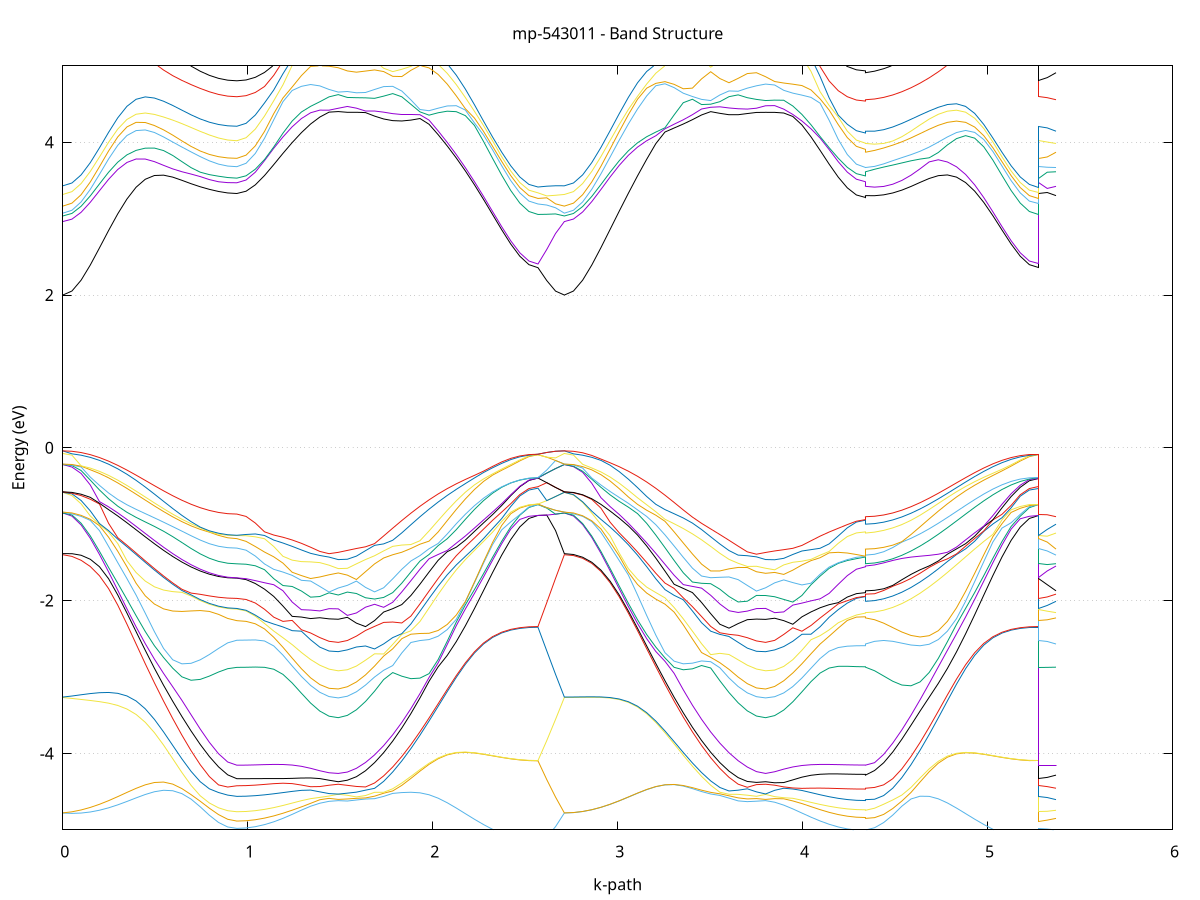 set title 'mp-543011 - Band Structure'
set xlabel 'k-path'
set ylabel 'Energy (eV)'
set grid y
set yrange [-5:5]
set terminal png size 800,600
set output 'mp-543011_bands_gnuplot.png'
plot '-' using 1:2 with lines notitle, '-' using 1:2 with lines notitle, '-' using 1:2 with lines notitle, '-' using 1:2 with lines notitle, '-' using 1:2 with lines notitle, '-' using 1:2 with lines notitle, '-' using 1:2 with lines notitle, '-' using 1:2 with lines notitle, '-' using 1:2 with lines notitle, '-' using 1:2 with lines notitle, '-' using 1:2 with lines notitle, '-' using 1:2 with lines notitle, '-' using 1:2 with lines notitle, '-' using 1:2 with lines notitle, '-' using 1:2 with lines notitle, '-' using 1:2 with lines notitle, '-' using 1:2 with lines notitle, '-' using 1:2 with lines notitle, '-' using 1:2 with lines notitle, '-' using 1:2 with lines notitle, '-' using 1:2 with lines notitle, '-' using 1:2 with lines notitle, '-' using 1:2 with lines notitle, '-' using 1:2 with lines notitle, '-' using 1:2 with lines notitle, '-' using 1:2 with lines notitle, '-' using 1:2 with lines notitle, '-' using 1:2 with lines notitle, '-' using 1:2 with lines notitle, '-' using 1:2 with lines notitle, '-' using 1:2 with lines notitle, '-' using 1:2 with lines notitle, '-' using 1:2 with lines notitle, '-' using 1:2 with lines notitle, '-' using 1:2 with lines notitle, '-' using 1:2 with lines notitle, '-' using 1:2 with lines notitle, '-' using 1:2 with lines notitle, '-' using 1:2 with lines notitle, '-' using 1:2 with lines notitle, '-' using 1:2 with lines notitle, '-' using 1:2 with lines notitle, '-' using 1:2 with lines notitle, '-' using 1:2 with lines notitle, '-' using 1:2 with lines notitle, '-' using 1:2 with lines notitle, '-' using 1:2 with lines notitle, '-' using 1:2 with lines notitle, '-' using 1:2 with lines notitle, '-' using 1:2 with lines notitle, '-' using 1:2 with lines notitle, '-' using 1:2 with lines notitle, '-' using 1:2 with lines notitle, '-' using 1:2 with lines notitle, '-' using 1:2 with lines notitle, '-' using 1:2 with lines notitle, '-' using 1:2 with lines notitle, '-' using 1:2 with lines notitle, '-' using 1:2 with lines notitle, '-' using 1:2 with lines notitle, '-' using 1:2 with lines notitle, '-' using 1:2 with lines notitle, '-' using 1:2 with lines notitle, '-' using 1:2 with lines notitle, '-' using 1:2 with lines notitle, '-' using 1:2 with lines notitle, '-' using 1:2 with lines notitle, '-' using 1:2 with lines notitle, '-' using 1:2 with lines notitle, '-' using 1:2 with lines notitle, '-' using 1:2 with lines notitle, '-' using 1:2 with lines notitle, '-' using 1:2 with lines notitle, '-' using 1:2 with lines notitle, '-' using 1:2 with lines notitle, '-' using 1:2 with lines notitle, '-' using 1:2 with lines notitle, '-' using 1:2 with lines notitle, '-' using 1:2 with lines notitle, '-' using 1:2 with lines notitle, '-' using 1:2 with lines notitle, '-' using 1:2 with lines notitle, '-' using 1:2 with lines notitle, '-' using 1:2 with lines notitle, '-' using 1:2 with lines notitle, '-' using 1:2 with lines notitle, '-' using 1:2 with lines notitle, '-' using 1:2 with lines notitle, '-' using 1:2 with lines notitle, '-' using 1:2 with lines notitle, '-' using 1:2 with lines notitle, '-' using 1:2 with lines notitle, '-' using 1:2 with lines notitle, '-' using 1:2 with lines notitle, '-' using 1:2 with lines notitle, '-' using 1:2 with lines notitle, '-' using 1:2 with lines notitle, '-' using 1:2 with lines notitle, '-' using 1:2 with lines notitle, '-' using 1:2 with lines notitle, '-' using 1:2 with lines notitle, '-' using 1:2 with lines notitle, '-' using 1:2 with lines notitle, '-' using 1:2 with lines notitle, '-' using 1:2 with lines notitle, '-' using 1:2 with lines notitle, '-' using 1:2 with lines notitle, '-' using 1:2 with lines notitle, '-' using 1:2 with lines notitle, '-' using 1:2 with lines notitle, '-' using 1:2 with lines notitle, '-' using 1:2 with lines notitle, '-' using 1:2 with lines notitle, '-' using 1:2 with lines notitle, '-' using 1:2 with lines notitle, '-' using 1:2 with lines notitle
0.000000 -12.986732
0.049536 -12.982232
0.099072 -12.968832
0.148608 -12.946632
0.198144 -12.916032
0.247680 -12.877332
0.297216 -12.831332
0.346752 -12.778432
0.396288 -12.719832
0.445823 -12.656332
0.495359 -12.589132
0.544895 -12.519632
0.594431 -12.449332
0.643967 -12.380032
0.693503 -12.313732
0.743039 -12.252632
0.792575 -12.199332
0.842111 -12.157032
0.891647 -12.129332
0.941183 -12.119632
0.941183 -12.119632
0.991023 -12.117032
1.040863 -12.109232
1.090704 -12.096632
1.140544 -12.079532
1.190384 -12.058432
1.240225 -12.033932
1.290065 -12.007032
1.339905 -11.978632
1.389746 -11.949832
1.439586 -11.922332
1.489426 -11.905732
1.489426 -11.905732
1.538511 -11.928932
1.587595 -11.962332
1.636679 -12.002732
1.685764 -12.049632
1.734848 -12.102732
1.783932 -12.161232
1.833017 -12.224232
1.882101 -12.290832
1.931185 -12.359732
1.980270 -12.429732
2.029354 -12.499532
2.078438 -12.567832
2.127523 -12.633332
2.176607 -12.695132
2.225691 -12.752032
2.274776 -12.803132
2.323860 -12.847732
2.372944 -12.885132
2.422029 -12.914832
2.471113 -12.936232
2.520197 -12.949232
2.569282 -12.953632
2.569282 -12.953632
2.616784 -12.970232
2.664287 -12.982532
2.711789 -12.986732
2.711789 -12.986732
2.761252 -12.982232
2.810714 -12.968832
2.860176 -12.946732
2.909639 -12.916232
2.959101 -12.877632
3.008563 -12.831632
3.058026 -12.778932
3.107488 -12.720132
3.156950 -12.656432
3.206413 -12.588632
3.255875 -12.518132
3.305337 -12.445932
3.354800 -12.373432
3.404262 -12.302032
3.453724 -12.232932
3.503186 -12.167432
3.552649 -12.106632
3.602111 -12.051332
3.651573 -12.002332
3.701036 -11.960232
3.750498 -11.925532
3.799960 -11.905332
3.799960 -11.905332
3.849045 -11.925032
3.898129 -11.950932
3.947213 -11.977732
3.996298 -12.004232
4.045382 -12.029332
4.094466 -12.052032
4.143551 -12.071732
4.192635 -12.087832
4.241719 -12.099532
4.290804 -12.106832
4.339888 -12.109232
4.339888 -12.109232
4.339888 -12.113532
4.339888 -12.113532
4.389108 -12.123232
4.438328 -12.150032
4.487548 -12.190832
4.536769 -12.242132
4.585989 -12.301032
4.635209 -12.365032
4.684429 -12.432032
4.733649 -12.500032
4.782869 -12.567332
4.832089 -12.632532
4.881309 -12.694132
4.930529 -12.751132
4.979750 -12.802432
5.028970 -12.847232
5.078190 -12.884832
5.127410 -12.914532
5.176630 -12.936132
5.225850 -12.949232
5.275070 -12.953632
5.275070 -12.119632
5.322633 -12.118032
5.370197 -12.113532
e
0.000000 -12.843632
0.049536 -12.840432
0.099072 -12.829732
0.148608 -12.810932
0.198144 -12.784332
0.247680 -12.750132
0.297216 -12.708832
0.346752 -12.661232
0.396288 -12.608132
0.445823 -12.550532
0.495359 -12.489532
0.544895 -12.426432
0.594431 -12.362832
0.643967 -12.300132
0.693503 -12.240332
0.743039 -12.185432
0.792575 -12.137632
0.842111 -12.099532
0.891647 -12.073832
0.941183 -12.064232
0.941183 -12.064232
0.991023 -12.062032
1.040863 -12.055432
1.090704 -12.044832
1.140544 -12.030532
1.190384 -12.013032
1.240225 -11.993032
1.290065 -11.971432
1.339905 -11.949132
1.389746 -11.927132
1.439586 -11.906932
1.489426 -11.897332
1.489426 -11.897332
1.538511 -11.920032
1.587595 -11.953232
1.636679 -11.993532
1.685764 -12.040332
1.734848 -12.093332
1.783932 -12.151832
1.833017 -12.214932
1.882101 -12.281532
1.931185 -12.350432
1.980270 -12.420432
2.029354 -12.490232
2.078438 -12.558532
2.127523 -12.624132
2.176607 -12.685932
2.225691 -12.742932
2.274776 -12.794032
2.323860 -12.838732
2.372944 -12.876132
2.422029 -12.905732
2.471113 -12.927232
2.520197 -12.940232
2.569282 -12.944632
2.569282 -12.944632
2.616784 -12.920132
2.664287 -12.884232
2.711789 -12.843632
2.711789 -12.843632
2.761252 -12.839432
2.810714 -12.826832
2.860176 -12.805932
2.909639 -12.777232
2.959101 -12.741132
3.008563 -12.698132
3.058026 -12.648932
3.107488 -12.594432
3.156950 -12.535632
3.206413 -12.473432
3.255875 -12.409232
3.305337 -12.344132
3.354800 -12.279432
3.404262 -12.216532
3.453724 -12.156532
3.503186 -12.100732
3.552649 -12.049932
3.602111 -12.004932
3.651573 -11.966332
3.701036 -11.934232
3.750498 -11.909032
3.799960 -11.896732
3.799960 -11.896732
3.849045 -11.916232
3.898129 -11.941832
3.947213 -11.968432
3.996298 -11.994732
4.045382 -12.019532
4.094466 -12.042132
4.143551 -12.061732
4.192635 -12.077632
4.241719 -12.089332
4.290804 -12.096432
4.339888 -12.098932
4.339888 -12.098932
4.339888 -12.091932
4.339888 -12.091932
4.389108 -12.105332
4.438328 -12.134832
4.487548 -12.177432
4.536769 -12.230132
4.585989 -12.289932
4.635209 -12.354632
4.684429 -12.422032
4.733649 -12.490332
4.782869 -12.557932
4.832089 -12.623232
4.881309 -12.684932
4.930529 -12.741932
4.979750 -12.793332
5.028970 -12.838132
5.078190 -12.875732
5.127410 -12.905532
5.176630 -12.927132
5.225850 -12.940232
5.275070 -12.944632
5.275070 -12.064232
5.322633 -12.078432
5.370197 -12.091932
e
0.000000 -12.838732
0.049536 -12.833532
0.099072 -12.818832
0.148608 -12.795832
0.198144 -12.764932
0.247680 -12.726732
0.297216 -12.681832
0.346752 -12.631132
0.396288 -12.575432
0.445823 -12.515832
0.495359 -12.453732
0.544895 -12.390432
0.594431 -12.327532
0.643967 -12.266832
0.693503 -12.210132
0.743039 -12.159432
0.792575 -12.116832
0.842111 -12.084632
0.891647 -12.065232
0.941183 -12.059232
0.941183 -12.059232
0.991023 -12.057032
1.040863 -12.050532
1.090704 -12.040032
1.140544 -12.025932
1.190384 -12.008632
1.240225 -11.988932
1.290065 -11.967632
1.339905 -11.945732
1.389746 -11.924332
1.439586 -11.904832
1.489426 -11.895632
1.489426 -11.895632
1.538511 -11.898232
1.587595 -11.912532
1.636679 -11.933332
1.685764 -11.960532
1.734848 -11.994132
1.783932 -12.033632
1.833017 -12.078432
1.882101 -12.127832
1.931185 -12.180632
1.980270 -12.235832
2.029354 -12.292032
2.078438 -12.348232
2.127523 -12.403032
2.176607 -12.455232
2.225691 -12.503932
2.274776 -12.548132
2.323860 -12.586932
2.372944 -12.619632
2.422029 -12.645732
2.471113 -12.664632
2.520197 -12.676132
2.569282 -12.680032
2.569282 -12.680032
2.616784 -12.737032
2.664287 -12.791832
2.711789 -12.838732
2.711789 -12.838732
2.761252 -12.834532
2.810714 -12.821832
2.860176 -12.801032
2.909639 -12.772332
2.959101 -12.736132
3.008563 -12.693132
3.058026 -12.643932
3.107488 -12.589432
3.156950 -12.530632
3.206413 -12.468432
3.255875 -12.404232
3.305337 -12.339132
3.354800 -12.274532
3.404262 -12.211632
3.453724 -12.151732
3.503186 -12.096032
3.552649 -12.045532
3.602111 -12.000832
3.651573 -11.962532
3.701036 -11.931032
3.750498 -11.906632
3.799960 -11.895932
3.799960 -11.895932
3.849045 -11.897132
3.898129 -11.907932
3.947213 -11.921332
3.996298 -11.936032
4.045382 -11.950932
4.094466 -11.965232
4.143551 -11.978032
4.192635 -11.988632
4.241719 -11.996632
4.290804 -12.001632
4.339888 -12.003332
4.339888 -12.003332
4.339888 -12.022432
4.339888 -12.022432
4.389108 -12.024832
4.438328 -12.039332
4.487548 -12.064632
4.536769 -12.099132
4.585989 -12.141032
4.635209 -12.188632
4.684429 -12.240132
4.733649 -12.294132
4.782869 -12.348832
4.832089 -12.402832
4.881309 -12.454732
4.930529 -12.503332
4.979750 -12.547532
5.028970 -12.586532
5.078190 -12.619332
5.127410 -12.645532
5.176630 -12.664532
5.225850 -12.676132
5.275070 -12.680032
5.275070 -12.059232
5.322633 -12.042832
5.370197 -12.022432
e
0.000000 -12.485632
0.049536 -12.484032
0.099072 -12.476632
0.148608 -12.462732
0.198144 -12.442232
0.247680 -12.415732
0.297216 -12.383632
0.346752 -12.346832
0.396288 -12.305932
0.445823 -12.262232
0.495359 -12.216632
0.544895 -12.170432
0.594431 -12.124932
0.643967 -12.081632
0.693503 -12.041932
0.743039 -12.007032
0.792575 -11.978232
0.842111 -11.956332
0.891647 -11.941832
0.941183 -11.935432
0.941183 -11.935432
0.991023 -11.934232
1.040863 -11.930832
1.090704 -11.925432
1.140544 -11.918532
1.190384 -11.910532
1.240225 -11.902332
1.290065 -11.894632
1.339905 -11.888432
1.389746 -11.884632
1.439586 -11.884832
1.489426 -11.889532
1.489426 -11.889532
1.538511 -11.894532
1.587595 -11.908532
1.636679 -11.929132
1.685764 -11.956132
1.734848 -11.989532
1.783932 -12.028932
1.833017 -12.073632
1.882101 -12.122932
1.931185 -12.175632
1.980270 -12.230832
2.029354 -12.287032
2.078438 -12.343132
2.127523 -12.397932
2.176607 -12.450232
2.225691 -12.499032
2.274776 -12.543232
2.323860 -12.582032
2.372944 -12.614732
2.422029 -12.640832
2.471113 -12.659732
2.520197 -12.671232
2.569282 -12.675132
2.569282 -12.675132
2.616784 -12.614532
2.664287 -12.549432
2.711789 -12.485632
2.711789 -12.485632
2.761252 -12.482232
2.810714 -12.471832
2.860176 -12.454632
2.909639 -12.431232
2.959101 -12.401932
3.008563 -12.367332
3.058026 -12.328332
3.107488 -12.285632
3.156950 -12.240432
3.206413 -12.193732
3.255875 -12.146832
3.305337 -12.100732
3.354800 -12.056832
3.404262 -12.016132
3.453724 -11.979832
3.503186 -11.948732
3.552649 -11.923432
3.602111 -11.904332
3.651573 -11.891532
3.701036 -11.884932
3.750498 -11.884432
3.799960 -11.889732
3.799960 -11.889732
3.849045 -11.893732
3.898129 -11.904532
3.947213 -11.917932
3.996298 -11.932532
4.045382 -11.947332
4.094466 -11.961532
4.143551 -11.974232
4.192635 -11.984732
4.241719 -11.992732
4.290804 -11.997632
4.339888 -11.999232
4.339888 -11.999232
4.339888 -11.979532
4.339888 -11.979532
4.389108 -11.990832
4.438328 -12.012032
4.487548 -12.042532
4.536769 -12.081132
4.585989 -12.126432
4.635209 -12.176732
4.684429 -12.230532
4.733649 -12.286132
4.782869 -12.342032
4.832089 -12.396832
4.881309 -12.449232
4.930529 -12.498132
4.979750 -12.542532
5.028970 -12.581532
5.078190 -12.614432
5.127410 -12.640632
5.176630 -12.659632
5.225850 -12.671232
5.275070 -12.675132
5.275070 -11.935432
5.322633 -11.956732
5.370197 -11.979532
e
0.000000 -12.480832
0.049536 -12.475532
0.099072 -12.462032
0.148608 -12.441832
0.198144 -12.415332
0.247680 -12.383232
0.297216 -12.346132
0.346752 -12.305132
0.396288 -12.261032
0.445823 -12.215132
0.495359 -12.168532
0.544895 -12.122732
0.594431 -12.079132
0.643967 -12.039232
0.693503 -12.004232
0.743039 -11.975532
0.792575 -11.953932
0.842111 -11.939932
0.891647 -11.933332
0.941183 -11.932832
0.941183 -11.932832
0.991023 -11.931632
1.040863 -11.928232
1.090704 -11.922932
1.140544 -11.915932
1.190384 -11.908032
1.240225 -11.899732
1.290065 -11.892032
1.339905 -11.885732
1.389746 -11.882132
1.439586 -11.882832
1.489426 -11.885732
1.489426 -11.885732
1.538511 -11.876232
1.587595 -11.865632
1.636679 -11.860332
1.685764 -11.860932
1.734848 -11.867532
1.783932 -11.880232
1.833017 -11.898832
1.882101 -11.922732
1.931185 -11.951332
1.980270 -11.983632
2.029354 -12.018732
2.078438 -12.055532
2.127523 -12.092932
2.176607 -12.129632
2.225691 -12.164732
2.274776 -12.197232
2.323860 -12.226232
2.372944 -12.251032
2.422029 -12.270932
2.471113 -12.285532
2.520197 -12.294432
2.569282 -12.297432
2.569282 -12.297432
2.616784 -12.354332
2.664287 -12.417632
2.711789 -12.480832
2.711789 -12.480832
2.761252 -12.477332
2.810714 -12.466932
2.860176 -12.449832
2.909639 -12.426332
2.959101 -12.397032
3.008563 -12.362432
3.058026 -12.323332
3.107488 -12.280732
3.156950 -12.235532
3.206413 -12.188832
3.255875 -12.141932
3.305337 -12.095932
3.354800 -12.052032
3.404262 -12.011532
3.453724 -11.975332
3.503186 -11.944332
3.552649 -11.919232
3.602111 -11.900332
3.651573 -11.887832
3.701036 -11.881632
3.750498 -11.882232
3.799960 -11.885732
3.799960 -11.885732
3.849045 -11.877832
3.898129 -11.868532
3.947213 -11.863432
3.996298 -11.861832
4.045382 -11.862432
4.094466 -11.864632
4.143551 -11.867532
4.192635 -11.870532
4.241719 -11.873132
4.290804 -11.874732
4.339888 -11.875332
4.339888 -11.875332
4.339888 -11.891932
4.339888 -11.891932
4.389108 -11.889932
4.438328 -11.892332
4.487548 -11.899932
4.536769 -11.913432
4.585989 -11.932932
4.635209 -11.958032
4.684429 -11.987632
4.733649 -12.020832
4.782869 -12.056432
4.832089 -12.092932
4.881309 -12.129332
4.930529 -12.164332
4.979750 -12.196832
5.028970 -12.225932
5.078190 -12.250832
5.127410 -12.270832
5.176630 -12.285532
5.225850 -12.294432
5.275070 -12.297432
5.275070 -11.932832
5.322633 -11.912332
5.370197 -11.891932
e
0.000000 -12.159532
0.049536 -12.157232
0.099072 -12.150332
0.148608 -12.138632
0.198144 -12.122332
0.247680 -12.101932
0.297216 -12.077932
0.346752 -12.051032
0.396288 -12.022132
0.445823 -11.992232
0.495359 -11.962332
0.544895 -11.933632
0.594431 -11.907232
0.643967 -11.884232
0.693503 -11.865532
0.743039 -11.851632
0.792575 -11.842532
0.842111 -11.837732
0.891647 -11.835932
0.941183 -11.835532
0.941183 -11.835532
0.991023 -11.835332
1.040863 -11.834732
1.090704 -11.834132
1.140544 -11.833832
1.190384 -11.834332
1.240225 -11.836332
1.290065 -11.840632
1.339905 -11.847932
1.389746 -11.858732
1.439586 -11.871832
1.489426 -11.878032
1.489426 -11.878032
1.538511 -11.868732
1.587595 -11.859632
1.636679 -11.855032
1.685764 -11.855832
1.734848 -11.862532
1.783932 -11.875232
1.833017 -11.893732
1.882101 -11.917532
1.931185 -11.946032
1.980270 -11.978432
2.029354 -12.013432
2.078438 -12.050232
2.127523 -12.087532
2.176607 -12.124232
2.225691 -12.159332
2.274776 -12.191832
2.323860 -12.220832
2.372944 -12.245632
2.422029 -12.265632
2.471113 -12.280232
2.520197 -12.289032
2.569282 -12.292032
2.569282 -12.292032
2.616784 -12.240732
2.664287 -12.193932
2.711789 -12.159532
2.711789 -12.159532
2.761252 -12.156832
2.810714 -12.148932
2.860176 -12.136032
2.909639 -12.118432
2.959101 -12.096732
3.008563 -12.071532
3.058026 -12.043532
3.107488 -12.013732
3.156950 -11.983032
3.206413 -11.952532
3.255875 -11.923332
3.305337 -11.896432
3.354800 -11.873032
3.404262 -11.853832
3.453724 -11.839732
3.503186 -11.831232
3.552649 -11.828632
3.602111 -11.831932
3.651573 -11.840832
3.701036 -11.854532
3.750498 -11.870332
3.799960 -11.878132
3.799960 -11.878132
3.849045 -11.870332
3.898129 -11.862832
3.947213 -11.858632
3.996298 -11.857432
4.045382 -11.858532
4.094466 -11.860932
4.143551 -11.864132
4.192635 -11.867232
4.241719 -11.869832
4.290804 -11.871532
4.339888 -11.872132
4.339888 -11.872132
4.339888 -11.857632
4.339888 -11.857632
4.389108 -11.862132
4.438328 -11.869432
4.487548 -11.880832
4.536769 -11.897532
4.585989 -11.919732
4.635209 -11.946932
4.684429 -11.978332
4.733649 -12.012932
4.782869 -12.049532
4.832089 -12.086732
4.881309 -12.123532
4.930529 -12.158732
4.979750 -12.191332
5.028970 -12.220532
5.078190 -12.245432
5.127410 -12.265432
5.176630 -12.280132
5.225850 -12.289032
5.275070 -12.292032
5.275070 -11.835532
5.322633 -11.843832
5.370197 -11.857632
e
0.000000 -12.151332
0.049536 -12.148332
0.099072 -12.139532
0.148608 -12.125532
0.198144 -12.106732
0.247680 -12.083932
0.297216 -12.057732
0.346752 -12.029132
0.396288 -11.998932
0.445823 -11.968232
0.495359 -11.938232
0.544895 -11.910032
0.594431 -11.884832
0.643967 -11.863632
0.693503 -11.847232
0.743039 -11.836032
0.792575 -11.829932
0.842111 -11.827832
0.891647 -11.827932
0.941183 -11.828232
0.941183 -11.828232
0.991023 -11.828032
1.040863 -11.827432
1.090704 -11.826732
1.140544 -11.826332
1.190384 -11.826832
1.240225 -11.828732
1.290065 -11.832932
1.339905 -11.840232
1.389746 -11.851332
1.439586 -11.866332
1.489426 -11.876432
1.489426 -11.876432
1.538511 -11.861832
1.587595 -11.843132
1.636679 -11.827332
1.685764 -11.816232
1.734848 -11.810432
1.783932 -11.810332
1.833017 -11.815932
1.882101 -11.827032
1.931185 -11.843132
1.980270 -11.863532
2.029354 -11.887232
2.078438 -11.913432
2.127523 -11.941032
2.176607 -11.969032
2.225691 -11.996432
2.274776 -12.022132
2.323860 -12.045432
2.372944 -12.065532
2.422029 -12.081832
2.471113 -12.093832
2.520197 -12.101132
2.569282 -12.103632
2.569282 -12.103632
2.616784 -12.109532
2.664287 -12.126832
2.711789 -12.151332
2.711789 -12.151332
2.761252 -12.148632
2.810714 -12.140732
2.860176 -12.127832
2.909639 -12.110232
2.959101 -12.088532
3.008563 -12.063332
3.058026 -12.035332
3.107488 -12.005532
3.156950 -11.974932
3.206413 -11.944432
3.255875 -11.915232
3.305337 -11.888432
3.354800 -11.865032
3.404262 -11.845932
3.453724 -11.831932
3.503186 -11.823432
3.552649 -11.820932
3.602111 -11.824232
3.651573 -11.833132
3.701036 -11.847132
3.750498 -11.864732
3.799960 -11.876532
3.799960 -11.876532
3.849045 -11.864032
3.898129 -11.848432
3.947213 -11.836332
3.996298 -11.827632
4.045382 -11.822132
4.094466 -11.818832
4.143551 -11.817232
4.192635 -11.816632
4.241719 -11.816532
4.290804 -11.816732
4.339888 -11.816732
4.339888 -11.816732
4.339888 -11.818332
4.339888 -11.818332
4.389108 -11.817132
4.438328 -11.816232
4.487548 -11.817332
4.536769 -11.822232
4.585989 -11.831832
4.635209 -11.846332
4.684429 -11.865332
4.733649 -11.888132
4.782869 -11.913632
4.832089 -11.940932
4.881309 -11.968732
4.930529 -11.996032
4.979750 -12.021732
5.028970 -12.045132
5.078190 -12.065332
5.127410 -12.081732
5.176630 -12.093832
5.225850 -12.101132
5.275070 -12.103632
5.275070 -11.828232
5.322633 -11.822932
5.370197 -11.818332
e
0.000000 -6.308432
0.049536 -6.308132
0.099072 -6.307832
0.148608 -6.308232
0.198144 -6.310032
0.247680 -6.312232
0.297216 -6.314332
0.346752 -6.315832
0.396288 -6.316532
0.445823 -6.316332
0.495359 -6.315032
0.544895 -6.312732
0.594431 -6.309932
0.643967 -6.307032
0.693503 -6.304532
0.743039 -6.302432
0.792575 -6.301032
0.842111 -6.300032
0.891647 -6.299532
0.941183 -6.299432
0.941183 -6.299432
0.991023 -6.297332
1.040863 -6.291132
1.090704 -6.281632
1.140544 -6.269532
1.190384 -6.256632
1.240225 -6.247332
1.290065 -6.244032
1.339905 -6.243332
1.389746 -6.243532
1.439586 -6.243932
1.489426 -6.244132
1.489426 -6.244132
1.538511 -6.244032
1.587595 -6.243532
1.636679 -6.242732
1.685764 -6.241632
1.734848 -6.240332
1.783932 -6.239132
1.833017 -6.238032
1.882101 -6.242232
1.931185 -6.252732
1.980270 -6.263232
2.029354 -6.273232
2.078438 -6.282432
2.127523 -6.290632
2.176607 -6.297232
2.225691 -6.301732
2.274776 -6.304232
2.323860 -6.305132
2.372944 -6.305332
2.422029 -6.306032
2.471113 -6.306932
2.520197 -6.307732
2.569282 -6.308032
2.569282 -6.308032
2.616784 -6.308132
2.664287 -6.308332
2.711789 -6.308432
2.711789 -6.308432
2.761252 -6.308132
2.810714 -6.307732
2.860176 -6.307632
2.909639 -6.308132
2.959101 -6.308532
3.008563 -6.308032
3.058026 -6.306032
3.107488 -6.301932
3.156950 -6.295532
3.206413 -6.286632
3.255875 -6.275432
3.305337 -6.262432
3.354800 -6.248932
3.404262 -6.239532
3.453724 -6.237032
3.503186 -6.237332
3.552649 -6.238632
3.602111 -6.240332
3.651573 -6.241832
3.701036 -6.243032
3.750498 -6.243832
3.799960 -6.244132
3.799960 -6.244132
3.849045 -6.244032
3.898129 -6.243832
3.947213 -6.243932
3.996298 -6.245632
4.045382 -6.250232
4.094466 -6.258332
4.143551 -6.268632
4.192635 -6.278832
4.241719 -6.287232
4.290804 -6.292732
4.339888 -6.294632
4.339888 -6.294632
4.339888 -6.296132
4.339888 -6.296132
4.389108 -6.296932
4.438328 -6.298232
4.487548 -6.300132
4.536769 -6.302432
4.585989 -6.305232
4.635209 -6.308332
4.684429 -6.311332
4.733649 -6.313932
4.782869 -6.315732
4.832089 -6.316532
4.881309 -6.316232
4.930529 -6.314932
4.979750 -6.312832
5.028970 -6.310332
5.078190 -6.307932
5.127410 -6.306632
5.176630 -6.306932
5.225850 -6.307732
5.275070 -6.308032
5.275070 -6.299432
5.322633 -6.298432
5.370197 -6.296132
e
0.000000 -6.296032
0.049536 -6.298632
0.099072 -6.301232
0.148608 -6.302832
0.198144 -6.303332
0.247680 -6.303232
0.297216 -6.303032
0.346752 -6.302732
0.396288 -6.301832
0.445823 -6.300232
0.495359 -6.297732
0.544895 -6.294332
0.594431 -6.290332
0.643967 -6.286232
0.693503 -6.282832
0.743039 -6.280432
0.792575 -6.278932
0.842111 -6.278032
0.891647 -6.277632
0.941183 -6.277532
0.941183 -6.277532
0.991023 -6.275932
1.040863 -6.271332
1.090704 -6.264432
1.140544 -6.256532
1.190384 -6.248732
1.240225 -6.239732
1.290065 -6.229032
1.339905 -6.220932
1.389746 -6.216732
1.439586 -6.215232
1.489426 -6.214832
1.489426 -6.214832
1.538511 -6.214732
1.587595 -6.214632
1.636679 -6.214532
1.685764 -6.214732
1.734848 -6.216832
1.783932 -6.223032
1.833017 -6.231932
1.882101 -6.237232
1.931185 -6.241132
1.980270 -6.253532
2.029354 -6.266232
2.078438 -6.277832
2.127523 -6.287232
2.176607 -6.293932
2.225691 -6.298332
2.274776 -6.301132
2.323860 -6.302732
2.372944 -6.303232
2.422029 -6.302432
2.471113 -6.300732
2.520197 -6.298632
2.569282 -6.296532
2.569282 -6.296532
2.616784 -6.296432
2.664287 -6.296232
2.711789 -6.296032
2.711789 -6.296032
2.761252 -6.298632
2.810714 -6.301232
2.860176 -6.303432
2.909639 -6.304632
2.959101 -6.304732
3.008563 -6.303832
3.058026 -6.301432
3.107488 -6.297032
3.156950 -6.290232
3.206413 -6.280532
3.255875 -6.268032
3.305337 -6.253432
3.354800 -6.239332
3.404262 -6.231332
3.453724 -6.227932
3.503186 -6.224632
3.552649 -6.221532
3.602111 -6.219032
3.651573 -6.217232
3.701036 -6.215932
3.750498 -6.215232
3.799960 -6.214832
3.799960 -6.214832
3.849045 -6.214932
3.898129 -6.215932
3.947213 -6.218432
3.996298 -6.222832
4.045382 -6.229532
4.094466 -6.239632
4.143551 -6.251932
4.192635 -6.263232
4.241719 -6.272232
4.290804 -6.277832
4.339888 -6.279832
4.339888 -6.279832
4.339888 -6.278932
4.339888 -6.278932
4.389108 -6.279032
4.438328 -6.279332
4.487548 -6.280132
4.536769 -6.281532
4.585989 -6.283532
4.635209 -6.286332
4.684429 -6.289632
4.733649 -6.293032
4.782869 -6.295932
4.832089 -6.298132
4.881309 -6.299332
4.930529 -6.299932
4.979750 -6.300332
5.028970 -6.301032
5.078190 -6.302032
5.127410 -6.302232
5.176630 -6.300832
5.225850 -6.298632
5.275070 -6.296532
5.275070 -6.277532
5.322633 -6.277832
5.370197 -6.278932
e
0.000000 -6.295732
0.049536 -6.294732
0.099072 -6.294432
0.148608 -6.294332
0.198144 -6.294332
0.247680 -6.294132
0.297216 -6.293432
0.346752 -6.292132
0.396288 -6.289932
0.445823 -6.286932
0.495359 -6.283232
0.544895 -6.279132
0.594431 -6.274732
0.643967 -6.270032
0.693503 -6.264832
0.743039 -6.259332
0.792575 -6.254132
0.842111 -6.250132
0.891647 -6.247532
0.941183 -6.246732
0.941183 -6.246732
0.991023 -6.245032
1.040863 -6.240132
1.090704 -6.232632
1.140544 -6.223632
1.190384 -6.214432
1.240225 -6.206132
1.290065 -6.199932
1.339905 -6.196432
1.389746 -6.194432
1.439586 -6.193332
1.489426 -6.192932
1.489426 -6.192932
1.538511 -6.193132
1.587595 -6.193932
1.636679 -6.195532
1.685764 -6.200932
1.734848 -6.206732
1.783932 -6.210532
1.833017 -6.216432
1.882101 -6.227132
1.931185 -6.235532
1.980270 -6.243132
2.029354 -6.258532
2.078438 -6.271232
2.127523 -6.280232
2.176607 -6.286132
2.225691 -6.289532
2.274776 -6.290832
2.323860 -6.290632
2.372944 -6.289432
2.422029 -6.289032
2.471113 -6.291732
2.520197 -6.294332
2.569282 -6.295232
2.569282 -6.295232
2.616784 -6.295332
2.664287 -6.295532
2.711789 -6.295732
2.711789 -6.295732
2.761252 -6.294832
2.810714 -6.294532
2.860176 -6.294232
2.909639 -6.293832
2.959101 -6.293132
3.008563 -6.291332
3.058026 -6.288032
3.107488 -6.282532
3.156950 -6.273932
3.206413 -6.262032
3.255875 -6.248632
3.305337 -6.242232
3.354800 -6.235932
3.404262 -6.228832
3.453724 -6.216832
3.503186 -6.208032
3.552649 -6.203632
3.602111 -6.200332
3.651573 -6.197632
3.701036 -6.195432
3.750498 -6.193732
3.799960 -6.192932
3.799960 -6.192932
3.849045 -6.193432
3.898129 -6.196032
3.947213 -6.201832
3.996298 -6.211232
4.045382 -6.222532
4.094466 -6.232632
4.143551 -6.241232
4.192635 -6.249532
4.241719 -6.256532
4.290804 -6.261032
4.339888 -6.262632
4.339888 -6.262632
4.339888 -6.259932
4.339888 -6.259932
4.389108 -6.259332
4.438328 -6.259532
4.487548 -6.260432
4.536769 -6.262532
4.585989 -6.265632
4.635209 -6.269732
4.684429 -6.274332
4.733649 -6.278832
4.782869 -6.282932
4.832089 -6.286332
4.881309 -6.288832
4.930529 -6.290432
4.979750 -6.290932
5.028970 -6.290232
5.078190 -6.288532
5.127410 -6.287032
5.176630 -6.291532
5.225850 -6.294232
5.275070 -6.295232
5.275070 -6.246732
5.322633 -6.252932
5.370197 -6.259932
e
0.000000 -6.295732
0.049536 -6.294532
0.099072 -6.292032
0.148608 -6.287632
0.198144 -6.283032
0.247680 -6.277132
0.297216 -6.270232
0.346752 -6.263032
0.396288 -6.259832
0.445823 -6.258532
0.495359 -6.256532
0.544895 -6.253732
0.594431 -6.250432
0.643967 -6.247032
0.693503 -6.243932
0.743039 -6.241232
0.792575 -6.239132
0.842111 -6.237632
0.891647 -6.236732
0.941183 -6.236432
0.941183 -6.236432
0.991023 -6.234432
1.040863 -6.228732
1.090704 -6.220132
1.140544 -6.210532
1.190384 -6.202632
1.240225 -6.198132
1.290065 -6.195832
1.339905 -6.193132
1.389746 -6.189832
1.439586 -6.186832
1.489426 -6.185232
1.489426 -6.185232
1.538511 -6.185732
1.587595 -6.188732
1.636679 -6.193132
1.685764 -6.195232
1.734848 -6.196432
1.783932 -6.199632
1.833017 -6.206832
1.882101 -6.213332
1.931185 -6.226632
1.980270 -6.237232
2.029354 -6.252632
2.078438 -6.264932
2.127523 -6.274032
2.176607 -6.280332
2.225691 -6.284432
2.274776 -6.286532
2.323860 -6.287132
2.372944 -6.286732
2.422029 -6.285832
2.471113 -6.288932
2.520197 -6.292632
2.569282 -6.295232
2.569282 -6.295232
2.616784 -6.295332
2.664287 -6.295532
2.711789 -6.295732
2.711789 -6.295732
2.761252 -6.294432
2.810714 -6.291832
2.860176 -6.287832
2.909639 -6.283432
2.959101 -6.277632
3.008563 -6.270532
3.058026 -6.263432
3.107488 -6.258932
3.156950 -6.254732
3.206413 -6.250232
3.255875 -6.243432
3.305337 -6.236232
3.354800 -6.232132
3.404262 -6.221732
3.453724 -6.212232
3.503186 -6.203932
3.552649 -6.197232
3.602111 -6.193632
3.651573 -6.190832
3.701036 -6.188332
3.750498 -6.186332
3.799960 -6.185232
3.799960 -6.185232
3.849045 -6.185432
3.898129 -6.187032
3.947213 -6.189232
3.996298 -6.190932
4.045382 -6.191932
4.094466 -6.193232
4.143551 -6.197432
4.192635 -6.203732
4.241719 -6.210132
4.290804 -6.214632
4.339888 -6.216232
4.339888 -6.216232
4.339888 -6.220632
4.339888 -6.220632
4.389108 -6.222132
4.438328 -6.224832
4.487548 -6.228932
4.536769 -6.233932
4.585989 -6.239532
4.635209 -6.245132
4.684429 -6.251132
4.733649 -6.257432
4.782869 -6.263932
4.832089 -6.270132
4.881309 -6.275632
4.930529 -6.279932
4.979750 -6.283032
5.028970 -6.284632
5.078190 -6.285332
5.127410 -6.286632
5.176630 -6.289032
5.225850 -6.292632
5.275070 -6.295232
5.275070 -6.236432
5.322633 -6.229532
5.370197 -6.220632
e
0.000000 -6.294532
0.049536 -6.293332
0.099072 -6.290832
0.148608 -6.287532
0.198144 -6.281532
0.247680 -6.274132
0.297216 -6.265832
0.346752 -6.259332
0.396288 -6.254932
0.445823 -6.247832
0.495359 -6.240532
0.544895 -6.232232
0.594431 -6.222732
0.643967 -6.212932
0.693503 -6.206832
0.743039 -6.204032
0.792575 -6.202332
0.842111 -6.201232
0.891647 -6.200632
0.941183 -6.200332
0.941183 -6.200332
0.991023 -6.199032
1.040863 -6.195232
1.090704 -6.190732
1.140544 -6.188132
1.190384 -6.182732
1.240225 -6.175732
1.290065 -6.167532
1.339905 -6.157932
1.389746 -6.151032
1.439586 -6.150932
1.489426 -6.152932
1.489426 -6.152932
1.538511 -6.156032
1.587595 -6.160932
1.636679 -6.168732
1.685764 -6.178332
1.734848 -6.188532
1.783932 -6.196532
1.833017 -6.198032
1.882101 -6.206432
1.931185 -6.220032
1.980270 -6.235732
2.029354 -6.237332
2.078438 -6.239632
2.127523 -6.243432
2.176607 -6.249332
2.225691 -6.257132
2.274776 -6.265032
2.323860 -6.272532
2.372944 -6.279332
2.422029 -6.284332
2.471113 -6.283432
2.520197 -6.282132
2.569282 -6.281632
2.569282 -6.281632
2.616784 -6.287632
2.664287 -6.292732
2.711789 -6.294532
2.711789 -6.294532
2.761252 -6.293332
2.810714 -6.290932
2.860176 -6.287232
2.909639 -6.281332
2.959101 -6.274732
3.008563 -6.268432
3.058026 -6.262432
3.107488 -6.255532
3.156950 -6.250332
3.206413 -6.245332
3.255875 -6.240132
3.305337 -6.226632
3.354800 -6.215432
3.404262 -6.208332
3.453724 -6.198332
3.503186 -6.189732
3.552649 -6.182032
3.602111 -6.171232
3.651573 -6.160232
3.701036 -6.152532
3.750498 -6.151132
3.799960 -6.152832
3.799960 -6.152832
3.849045 -6.155832
3.898129 -6.158932
3.947213 -6.162632
3.996298 -6.170832
4.045382 -6.180332
4.094466 -6.187332
4.143551 -6.190632
4.192635 -6.194732
4.241719 -6.199432
4.290804 -6.203032
4.339888 -6.204332
4.339888 -6.204332
4.339888 -6.202732
4.339888 -6.202732
4.389108 -6.202732
4.438328 -6.203232
4.487548 -6.204332
4.536769 -6.206032
4.585989 -6.209032
4.635209 -6.215432
4.684429 -6.223832
4.733649 -6.231232
4.782869 -6.237332
4.832089 -6.242932
4.881309 -6.249032
4.930529 -6.256032
4.979750 -6.265232
5.028970 -6.273632
5.078190 -6.281032
5.127410 -6.285532
5.176630 -6.283632
5.225850 -6.282132
5.275070 -6.281632
5.275070 -6.200332
5.322633 -6.200932
5.370197 -6.202732
e
0.000000 -6.276432
0.049536 -6.275532
0.099072 -6.272632
0.148608 -6.267932
0.198144 -6.262332
0.247680 -6.259032
0.297216 -6.259132
0.346752 -6.256832
0.396288 -6.247432
0.445823 -6.238132
0.495359 -6.229232
0.544895 -6.221032
0.594431 -6.213832
0.643967 -6.207532
0.693503 -6.202432
0.743039 -6.198332
0.792575 -6.195332
0.842111 -6.193232
0.891647 -6.192032
0.941183 -6.191632
0.941183 -6.191632
0.991023 -6.191632
1.040863 -6.191532
1.090704 -6.189732
1.140544 -6.183632
1.190384 -6.177632
1.240225 -6.169932
1.290065 -6.161132
1.339905 -6.154232
1.389746 -6.148232
1.439586 -6.139832
1.489426 -6.139132
1.489426 -6.139132
1.538511 -6.144632
1.587595 -6.149632
1.636679 -6.152532
1.685764 -6.155832
1.734848 -6.166032
1.783932 -6.178832
1.833017 -6.192132
1.882101 -6.198332
1.931185 -6.201732
1.980270 -6.206032
2.029354 -6.213532
2.078438 -6.224732
2.127523 -6.235432
2.176607 -6.244532
2.225691 -6.252332
2.274776 -6.260132
2.323860 -6.268032
2.372944 -6.275032
2.422029 -6.279932
2.471113 -6.280932
2.520197 -6.280532
2.569282 -6.280432
2.569282 -6.280432
2.616784 -6.279732
2.664287 -6.277832
2.711789 -6.276432
2.711789 -6.276432
2.761252 -6.275532
2.810714 -6.272732
2.860176 -6.268732
2.909639 -6.264332
2.959101 -6.260732
3.008563 -6.257932
3.058026 -6.254932
3.107488 -6.249732
3.156950 -6.241032
3.206413 -6.230732
3.255875 -6.219632
3.305337 -6.211432
3.354800 -6.201632
3.404262 -6.194632
3.453724 -6.192032
3.503186 -6.185032
3.552649 -6.173232
3.602111 -6.162832
3.651573 -6.154432
3.701036 -6.147032
3.750498 -6.139332
3.799960 -6.138232
3.799960 -6.138232
3.849045 -6.142632
3.898129 -6.150032
3.947213 -6.158532
3.996298 -6.163732
4.045382 -6.168932
4.094466 -6.176232
4.143551 -6.183032
4.192635 -6.186032
4.241719 -6.186832
4.290804 -6.186832
4.339888 -6.186732
4.339888 -6.186732
4.339888 -6.188532
4.339888 -6.188532
4.389108 -6.188832
4.438328 -6.190132
4.487548 -6.192232
4.536769 -6.195432
4.585989 -6.199732
4.635209 -6.205132
4.684429 -6.211732
4.733649 -6.219332
4.782869 -6.227832
4.832089 -6.237032
4.881309 -6.246532
4.930529 -6.255832
4.979750 -6.263032
5.028970 -6.269832
5.078190 -6.275732
5.127410 -6.280032
5.176630 -6.280832
5.225850 -6.280532
5.275070 -6.280432
5.275070 -6.191632
5.322633 -6.190732
5.370197 -6.188532
e
0.000000 -6.276432
0.049536 -6.275332
0.099072 -6.272132
0.148608 -6.267532
0.198144 -6.261532
0.247680 -6.253832
0.297216 -6.246132
0.346752 -6.237332
0.396288 -6.227032
0.445823 -6.218432
0.495359 -6.214232
0.544895 -6.210532
0.594431 -6.206832
0.643967 -6.201632
0.693503 -6.194132
0.743039 -6.189332
0.792575 -6.185232
0.842111 -6.181832
0.891647 -6.179532
0.941183 -6.178732
0.941183 -6.178732
0.991023 -6.177532
1.040863 -6.174232
1.090704 -6.169832
1.140544 -6.164932
1.190384 -6.157832
1.240225 -6.148732
1.290065 -6.141332
1.339905 -6.134732
1.389746 -6.132432
1.439586 -6.133232
1.489426 -6.130732
1.489426 -6.130732
1.538511 -6.126432
1.587595 -6.130332
1.636679 -6.140332
1.685764 -6.150232
1.734848 -6.153932
1.783932 -6.164132
1.833017 -6.177632
1.882101 -6.190532
1.931185 -6.197832
1.980270 -6.202032
2.029354 -6.209432
2.078438 -6.218732
2.127523 -6.229332
2.176607 -6.239432
2.225691 -6.248932
2.274776 -6.257832
2.323860 -6.265332
2.372944 -6.270932
2.422029 -6.274532
2.471113 -6.276932
2.520197 -6.279532
2.569282 -6.280432
2.569282 -6.280432
2.616784 -6.279732
2.664287 -6.277832
2.711789 -6.276432
2.711789 -6.276432
2.761252 -6.275332
2.810714 -6.271932
2.860176 -6.266832
2.909639 -6.260632
2.959101 -6.253632
3.008563 -6.246932
3.058026 -6.240432
3.107488 -6.233032
3.156950 -6.226132
3.206413 -6.220432
3.255875 -6.215432
3.305337 -6.204732
3.354800 -6.190832
3.404262 -6.183232
3.453724 -6.171832
3.503186 -6.159532
3.552649 -6.147532
3.602111 -6.140232
3.651573 -6.137532
3.701036 -6.135832
3.750498 -6.134732
3.799960 -6.131832
3.799960 -6.131832
3.849045 -6.131232
3.898129 -6.133332
3.947213 -6.136632
3.996298 -6.141432
4.045382 -6.151432
4.094466 -6.162132
4.143551 -6.170732
4.192635 -6.175832
4.241719 -6.177632
4.290804 -6.179132
4.339888 -6.180432
4.339888 -6.180432
4.339888 -6.179932
4.339888 -6.179932
4.389108 -6.181132
4.438328 -6.183832
4.487548 -6.187832
4.536769 -6.192832
4.585989 -6.198932
4.635209 -6.204432
4.684429 -6.208132
4.733649 -6.211832
4.782869 -6.217032
4.832089 -6.225332
4.881309 -6.235732
4.930529 -6.246132
4.979750 -6.255432
5.028970 -6.263432
5.078190 -6.269732
5.127410 -6.273832
5.176630 -6.276832
5.225850 -6.279532
5.275070 -6.280432
5.275070 -6.178732
5.322633 -6.179132
5.370197 -6.179932
e
0.000000 -6.268632
0.049536 -6.267932
0.099072 -6.265632
0.148608 -6.261832
0.198144 -6.257432
0.247680 -6.253032
0.297216 -6.244932
0.346752 -6.235132
0.396288 -6.224932
0.445823 -6.216432
0.495359 -6.209132
0.544895 -6.204132
0.594431 -6.200132
0.643967 -6.196032
0.693503 -6.188432
0.743039 -6.173932
0.792575 -6.162932
0.842111 -6.160032
0.891647 -6.158432
0.941183 -6.157832
0.941183 -6.157832
0.991023 -6.157432
1.040863 -6.156032
1.090704 -6.155632
1.140544 -6.156032
1.190384 -6.153832
1.240225 -6.148532
1.290065 -6.138932
1.339905 -6.130632
1.389746 -6.122832
1.439586 -6.116932
1.489426 -6.115232
1.489426 -6.115232
1.538511 -6.118732
1.587595 -6.122232
1.636679 -6.128532
1.685764 -6.138932
1.734848 -6.150832
1.783932 -6.156032
1.833017 -6.159632
1.882101 -6.165632
1.931185 -6.177432
1.980270 -6.192132
2.029354 -6.201532
2.078438 -6.210532
2.127523 -6.221132
2.176607 -6.232232
2.225691 -6.242432
2.274776 -6.251332
2.323860 -6.259132
2.372944 -6.266132
2.422029 -6.271932
2.471113 -6.275432
2.520197 -6.274732
2.569282 -6.273632
2.569282 -6.273632
2.616784 -6.262732
2.664287 -6.266532
2.711789 -6.268632
2.711789 -6.268632
2.761252 -6.267932
2.810714 -6.265632
2.860176 -6.261932
2.909639 -6.256732
2.959101 -6.251132
3.008563 -6.245032
3.058026 -6.237032
3.107488 -6.228132
3.156950 -6.218332
3.206413 -6.208132
3.255875 -6.199332
3.305337 -6.193732
3.354800 -6.183632
3.404262 -6.161732
3.453724 -6.151632
3.503186 -6.145932
3.552649 -6.141432
3.602111 -6.133532
3.651573 -6.123432
3.701036 -6.117332
3.750498 -6.114232
3.799960 -6.114532
3.799960 -6.114532
3.849045 -6.113532
3.898129 -6.116632
3.947213 -6.127432
3.996298 -6.138932
4.045382 -6.145932
4.094466 -6.152432
4.143551 -6.159732
4.192635 -6.167132
4.241719 -6.173332
4.290804 -6.176032
4.339888 -6.176232
4.339888 -6.176232
4.339888 -6.172632
4.339888 -6.172632
4.389108 -6.173532
4.438328 -6.175232
4.487548 -6.177932
4.536769 -6.181532
4.585989 -6.186632
4.635209 -6.194332
4.684429 -6.199432
4.733649 -6.205832
4.782869 -6.214232
4.832089 -6.223232
4.881309 -6.232532
4.930529 -6.241832
4.979750 -6.250832
5.028970 -6.259132
5.078190 -6.266332
5.127410 -6.272332
5.176630 -6.275532
5.225850 -6.274732
5.275070 -6.273632
5.275070 -6.157832
5.322633 -6.165032
5.370197 -6.172632
e
0.000000 -6.268632
0.049536 -6.267732
0.099072 -6.264732
0.148608 -6.260032
0.198144 -6.253632
0.247680 -6.245732
0.297216 -6.236832
0.346752 -6.228232
0.396288 -6.222732
0.445823 -6.214632
0.495359 -6.204532
0.544895 -6.195032
0.594431 -6.186432
0.643967 -6.178732
0.693503 -6.172232
0.743039 -6.167032
0.792575 -6.158132
0.842111 -6.153632
0.891647 -6.152032
0.941183 -6.151532
0.941183 -6.151532
0.991023 -6.152132
1.040863 -6.153832
1.090704 -6.152432
1.140544 -6.146232
1.190384 -6.138832
1.240225 -6.132032
1.290065 -6.126232
1.339905 -6.119332
1.389746 -6.111532
1.439586 -6.105432
1.489426 -6.102332
1.489426 -6.102332
1.538511 -6.103932
1.587595 -6.106932
1.636679 -6.108032
1.685764 -6.108632
1.734848 -6.111032
1.783932 -6.116632
1.833017 -6.127532
1.882101 -6.147532
1.931185 -6.166132
1.980270 -6.183232
2.029354 -6.197032
2.078438 -6.204732
2.127523 -6.209532
2.176607 -6.214132
2.225691 -6.219932
2.274776 -6.228032
2.323860 -6.236432
2.372944 -6.244132
2.422029 -6.250632
2.471113 -6.255632
2.520197 -6.258632
2.569282 -6.259732
2.569282 -6.259732
2.616784 -6.262432
2.664287 -6.266532
2.711789 -6.268632
2.711789 -6.268632
2.761252 -6.267732
2.810714 -6.264732
2.860176 -6.260032
2.909639 -6.253832
2.959101 -6.246432
3.008563 -6.238332
3.058026 -6.230132
3.107488 -6.221432
3.156950 -6.211632
3.206413 -6.200632
3.255875 -6.188032
3.305337 -6.174232
3.354800 -6.161132
3.404262 -6.144532
3.453724 -6.127032
3.503186 -6.122932
3.552649 -6.121232
3.602111 -6.120132
3.651573 -6.117432
3.701036 -6.111232
3.750498 -6.107932
3.799960 -6.103132
3.799960 -6.103132
3.849045 -6.105932
3.898129 -6.112632
3.947213 -6.116732
3.996298 -6.121832
4.045382 -6.125632
4.094466 -6.126532
4.143551 -6.125332
4.192635 -6.124332
4.241719 -6.126832
4.290804 -6.130632
4.339888 -6.132232
4.339888 -6.132232
4.339888 -6.131932
4.339888 -6.131932
4.389108 -6.136532
4.438328 -6.146732
4.487548 -6.160332
4.536769 -6.174632
4.585989 -6.186132
4.635209 -6.191732
4.684429 -6.198332
4.733649 -6.203632
4.782869 -6.207632
4.832089 -6.211832
4.881309 -6.216432
4.930529 -6.221532
4.979750 -6.227032
5.028970 -6.235232
5.078190 -6.243632
5.127410 -6.250532
5.176630 -6.255532
5.225850 -6.258632
5.275070 -6.259732
5.275070 -6.151532
5.322633 -6.142732
5.370197 -6.131932
e
0.000000 -6.239632
0.049536 -6.240532
0.099072 -6.243032
0.148608 -6.245832
0.198144 -6.247132
0.247680 -6.243532
0.297216 -6.236032
0.346752 -6.227032
0.396288 -6.216832
0.445823 -6.206632
0.495359 -6.196732
0.544895 -6.187332
0.594431 -6.178932
0.643967 -6.171532
0.693503 -6.165332
0.743039 -6.160232
0.792575 -6.156332
0.842111 -6.144232
0.891647 -6.134432
0.941183 -6.130832
0.941183 -6.130832
0.991023 -6.129232
1.040863 -6.124732
1.090704 -6.118832
1.140544 -6.113332
1.190384 -6.109332
1.240225 -6.106232
1.290065 -6.103432
1.339905 -6.100932
1.389746 -6.098432
1.439586 -6.095532
1.489426 -6.096632
1.489426 -6.096632
1.538511 -6.096232
1.587595 -6.095332
1.636679 -6.094832
1.685764 -6.094732
1.734848 -6.095832
1.783932 -6.099732
1.833017 -6.108532
1.882101 -6.136132
1.931185 -6.160532
1.980270 -6.173332
2.029354 -6.182732
2.078438 -6.191732
2.127523 -6.200432
2.176607 -6.209232
2.225691 -6.217132
2.274776 -6.223632
2.323860 -6.231032
2.372944 -6.238432
2.422029 -6.245532
2.471113 -6.252032
2.520197 -6.257332
2.569282 -6.259732
2.569282 -6.259732
2.616784 -6.262432
2.664287 -6.243132
2.711789 -6.239632
2.711789 -6.239632
2.761252 -6.240532
2.810714 -6.242432
2.860176 -6.244232
2.909639 -6.244532
2.959101 -6.241832
3.008563 -6.234932
3.058026 -6.225232
3.107488 -6.214132
3.156950 -6.202232
3.206413 -6.190232
3.255875 -6.178132
3.305337 -6.164232
3.354800 -6.148132
3.404262 -6.132532
3.453724 -6.114132
3.503186 -6.099732
3.552649 -6.094032
3.602111 -6.094232
3.651573 -6.096932
3.701036 -6.098532
3.750498 -6.094032
3.799960 -6.096032
3.799960 -6.096032
3.849045 -6.095932
3.898129 -6.092532
3.947213 -6.095132
3.996298 -6.101132
4.045382 -6.107532
4.094466 -6.113132
4.143551 -6.117032
4.192635 -6.119032
4.241719 -6.119432
4.290804 -6.119732
4.339888 -6.119732
4.339888 -6.119732
4.339888 -6.130332
4.339888 -6.130332
4.389108 -6.130432
4.438328 -6.131932
4.487548 -6.134732
4.536769 -6.139032
4.585989 -6.144832
4.635209 -6.152032
4.684429 -6.160532
4.733649 -6.170232
4.782869 -6.187432
4.832089 -6.200032
4.881309 -6.208232
4.930529 -6.214832
4.979750 -6.225532
5.028970 -6.232832
5.078190 -6.239032
5.127410 -6.245632
5.176630 -6.252032
5.225850 -6.257332
5.275070 -6.259732
5.275070 -6.130832
5.322633 -6.131232
5.370197 -6.130332
e
0.000000 -6.239632
0.049536 -6.238432
0.099072 -6.235432
0.148608 -6.236632
0.198144 -6.236332
0.247680 -6.234332
0.297216 -6.230732
0.346752 -6.224732
0.396288 -6.215332
0.445823 -6.203732
0.495359 -6.187932
0.544895 -6.167932
0.594431 -6.144732
0.643967 -6.119732
0.693503 -6.099932
0.743039 -6.091332
0.792575 -6.084532
0.842111 -6.079632
0.891647 -6.076632
0.941183 -6.075732
0.941183 -6.075732
0.991023 -6.076032
1.040863 -6.076832
1.090704 -6.077832
1.140544 -6.078732
1.190384 -6.079432
1.240225 -6.080132
1.290065 -6.080832
1.339905 -6.082132
1.389746 -6.084632
1.439586 -6.087532
1.489426 -6.085332
1.489426 -6.085332
1.538511 -6.084332
1.587595 -6.085132
1.636679 -6.084932
1.685764 -6.085232
1.734848 -6.086832
1.783932 -6.090432
1.833017 -6.105832
1.882101 -6.121832
1.931185 -6.138832
1.980270 -6.156132
2.029354 -6.171132
2.078438 -6.183332
2.127523 -6.194132
2.176607 -6.204232
2.225691 -6.213632
2.274776 -6.222032
2.323860 -6.229332
2.372944 -6.236232
2.422029 -6.242332
2.471113 -6.247032
2.520197 -6.250032
2.569282 -6.251132
2.569282 -6.251132
2.616784 -6.248032
2.664287 -6.242832
2.711789 -6.239632
2.711789 -6.239632
2.761252 -6.238432
2.810714 -6.236632
2.860176 -6.238332
2.909639 -6.238432
2.959101 -6.235432
3.008563 -6.228532
3.058026 -6.218632
3.107488 -6.206932
3.156950 -6.194932
3.206413 -6.185032
3.255875 -6.175332
3.305337 -6.163132
3.354800 -6.146032
3.404262 -6.123832
3.453724 -6.102132
3.503186 -6.092732
3.552649 -6.088732
3.602111 -6.085732
3.651573 -6.084732
3.701036 -6.086032
3.750498 -6.088932
3.799960 -6.085532
3.799960 -6.085532
3.849045 -6.085332
3.898129 -6.089532
3.947213 -6.090132
3.996298 -6.089832
4.045382 -6.092232
4.094466 -6.097632
4.143551 -6.105032
4.192635 -6.111932
4.241719 -6.114432
4.290804 -6.113532
4.339888 -6.112932
4.339888 -6.112932
4.339888 -6.101732
4.339888 -6.101732
4.389108 -6.103432
4.438328 -6.106732
4.487548 -6.111632
4.536769 -6.118032
4.585989 -6.125832
4.635209 -6.135032
4.684429 -6.147532
4.733649 -6.169532
4.782869 -6.180832
4.832089 -6.192132
4.881309 -6.203532
4.930529 -6.214532
4.979750 -6.220432
5.028970 -6.227232
5.078190 -6.234632
5.127410 -6.241732
5.176630 -6.246832
5.225850 -6.250032
5.275070 -6.251132
5.275070 -6.075732
5.322633 -6.087432
5.370197 -6.101732
e
0.000000 -6.231932
0.049536 -6.233232
0.099072 -6.235032
0.148608 -6.229432
0.198144 -6.221732
0.247680 -6.212232
0.297216 -6.201232
0.346752 -6.192832
0.396288 -6.185232
0.445823 -6.174032
0.495359 -6.158532
0.544895 -6.139232
0.594431 -6.121832
0.643967 -6.110132
0.693503 -6.095032
0.743039 -6.084732
0.792575 -6.078132
0.842111 -6.073332
0.891647 -6.070532
0.941183 -6.069532
0.941183 -6.069532
0.991023 -6.070032
1.040863 -6.071132
1.090704 -6.072032
1.140544 -6.071632
1.190384 -6.069532
1.240225 -6.067332
1.290065 -6.066332
1.339905 -6.066532
1.389746 -6.067032
1.439586 -6.068132
1.489426 -6.071332
1.489426 -6.071332
1.538511 -6.071032
1.587595 -6.065932
1.636679 -6.061032
1.685764 -6.058532
1.734848 -6.061532
1.783932 -6.076932
1.833017 -6.099332
1.882101 -6.120032
1.931185 -6.136732
1.980270 -6.152832
2.029354 -6.167432
2.078438 -6.180132
2.127523 -6.190632
2.176607 -6.199732
2.225691 -6.208632
2.274776 -6.217532
2.323860 -6.226032
2.372944 -6.233932
2.422029 -6.240932
2.471113 -6.246332
2.520197 -6.249832
2.569282 -6.251032
2.569282 -6.251032
2.616784 -6.248032
2.664287 -6.242832
2.711789 -6.231932
2.711789 -6.231932
2.761252 -6.233332
2.810714 -6.234332
2.860176 -6.229032
2.909639 -6.221532
2.959101 -6.212632
3.008563 -6.203532
3.058026 -6.197932
3.107488 -6.192132
3.156950 -6.184732
3.206413 -6.172932
3.255875 -6.156932
3.305337 -6.138932
3.354800 -6.126532
3.404262 -6.116432
3.453724 -6.098932
3.503186 -6.068732
3.552649 -6.059432
3.602111 -6.057232
3.651573 -6.058332
3.701036 -6.061732
3.750498 -6.066632
3.799960 -6.071232
3.799960 -6.071232
3.849045 -6.071132
3.898129 -6.067432
3.947213 -6.062632
3.996298 -6.057832
4.045382 -6.053532
4.094466 -6.049732
4.143551 -6.046132
4.192635 -6.042632
4.241719 -6.040032
4.290804 -6.039332
4.339888 -6.039632
4.339888 -6.039632
4.339888 -6.045532
4.339888 -6.045532
4.389108 -6.046232
4.438328 -6.049132
4.487548 -6.055232
4.536769 -6.074832
4.585989 -6.098232
4.635209 -6.123132
4.684429 -6.145332
4.733649 -6.156632
4.782869 -6.168532
4.832089 -6.180832
4.881309 -6.193032
4.930529 -6.204832
4.979750 -6.216032
5.028970 -6.226032
5.078190 -6.234532
5.127410 -6.241232
5.176630 -6.246432
5.225850 -6.249832
5.275070 -6.251032
5.275070 -6.069532
5.322633 -6.058332
5.370197 -6.045532
e
0.000000 -6.231932
0.049536 -6.230732
0.099072 -6.227332
0.148608 -6.221632
0.198144 -6.214032
0.247680 -6.204432
0.297216 -6.198332
0.346752 -6.188832
0.396288 -6.175632
0.445823 -6.161932
0.495359 -6.148032
0.544895 -6.134532
0.594431 -6.116732
0.643967 -6.103132
0.693503 -6.093132
0.743039 -6.072932
0.792575 -6.054932
0.842111 -6.043432
0.891647 -6.039432
0.941183 -6.038932
0.941183 -6.038932
0.991023 -6.037232
1.040863 -6.032132
1.090704 -6.024732
1.140544 -6.018132
1.190384 -6.018232
1.240225 -6.021732
1.290065 -6.028032
1.339905 -6.036132
1.389746 -6.044832
1.439586 -6.051532
1.489426 -6.053132
1.489426 -6.053132
1.538511 -6.051432
1.587595 -6.049432
1.636679 -6.048732
1.685764 -6.050332
1.734848 -6.054732
1.783932 -6.064132
1.833017 -6.092632
1.882101 -6.104532
1.931185 -6.121332
1.980270 -6.136632
2.029354 -6.150732
2.078438 -6.164532
2.127523 -6.177732
2.176607 -6.189932
2.225691 -6.200432
2.274776 -6.208532
2.323860 -6.214132
2.372944 -6.217832
2.422029 -6.220132
2.471113 -6.221532
2.520197 -6.222232
2.569282 -6.222432
2.569282 -6.222432
2.616784 -6.224632
2.664287 -6.228932
2.711789 -6.231932
2.711789 -6.231932
2.761252 -6.230732
2.810714 -6.227332
2.860176 -6.222032
2.909639 -6.215432
2.959101 -6.208832
3.008563 -6.202432
3.058026 -6.192332
3.107488 -6.181732
3.156950 -6.170632
3.206413 -6.158532
3.255875 -6.144932
3.305337 -6.134632
3.354800 -6.120032
3.404262 -6.101832
3.453724 -6.084132
3.503186 -6.065332
3.552649 -6.051132
3.602111 -6.047532
3.651573 -6.047932
3.701036 -6.050032
3.750498 -6.052332
3.799960 -6.053232
3.799960 -6.053232
3.849045 -6.050932
3.898129 -6.045632
3.947213 -6.039832
3.996298 -6.035932
4.045382 -6.034332
4.094466 -6.034432
4.143551 -6.034832
4.192635 -6.034932
4.241719 -6.034432
4.290804 -6.036232
4.339888 -6.037132
4.339888 -6.037132
4.339888 -6.039432
4.339888 -6.039432
4.389108 -6.039032
4.438328 -6.042732
4.487548 -6.054332
4.536769 -6.061732
4.585989 -6.071132
4.635209 -6.092432
4.684429 -6.117832
4.733649 -6.140732
4.782869 -6.160032
4.832089 -6.175732
4.881309 -6.188232
4.930529 -6.198132
4.979750 -6.206632
5.028970 -6.213232
5.078190 -6.217432
5.127410 -6.220032
5.176630 -6.221532
5.225850 -6.222232
5.275070 -6.222432
5.275070 -6.038932
5.322633 -6.039132
5.370197 -6.039432
e
0.000000 -6.219132
0.049536 -6.217532
0.099072 -6.214132
0.148608 -6.210332
0.198144 -6.206732
0.247680 -6.202832
0.297216 -6.193432
0.346752 -6.181132
0.396288 -6.168032
0.445823 -6.154232
0.495359 -6.140532
0.544895 -6.127132
0.594431 -6.114632
0.643967 -6.092332
0.693503 -6.067432
0.743039 -6.045432
0.792575 -6.030832
0.842111 -6.022232
0.891647 -6.013432
0.941183 -6.009932
0.941183 -6.009932
0.991023 -6.012132
1.040863 -6.014332
1.090704 -6.015332
1.140544 -6.013332
1.190384 -6.009132
1.240225 -6.008932
1.290065 -6.008932
1.339905 -6.008832
1.389746 -6.008432
1.439586 -6.007932
1.489426 -6.007632
1.489426 -6.007632
1.538511 -6.007932
1.587595 -6.009732
1.636679 -6.014032
1.685764 -6.022732
1.734848 -6.039332
1.783932 -6.061732
1.833017 -6.079632
1.882101 -6.099832
1.931185 -6.112532
1.980270 -6.124732
2.029354 -6.137332
2.078438 -6.150432
2.127523 -6.163632
2.176607 -6.175732
2.225691 -6.186432
2.274776 -6.195432
2.323860 -6.202232
2.372944 -6.206732
2.422029 -6.211732
2.471113 -6.217632
2.520197 -6.221232
2.569282 -6.222432
2.569282 -6.222432
2.616784 -6.224632
2.664287 -6.228932
2.711789 -6.219132
2.711789 -6.219132
2.761252 -6.217132
2.810714 -6.213032
2.860176 -6.209132
2.909639 -6.204932
2.959101 -6.198632
3.008563 -6.189832
3.058026 -6.180132
3.107488 -6.170232
3.156950 -6.159932
3.206413 -6.151332
3.255875 -6.142332
3.305337 -6.128232
3.354800 -6.111232
3.404262 -6.095132
3.453724 -6.076932
3.503186 -6.058932
3.552649 -6.039232
3.602111 -6.022832
3.651573 -6.014132
3.701036 -6.009932
3.750498 -6.008132
3.799960 -6.007632
3.799960 -6.007632
3.849045 -6.007632
3.898129 -6.007732
3.947213 -6.006932
3.996298 -6.004732
4.045382 -6.001032
4.094466 -6.002532
4.143551 -6.013732
4.192635 -6.023232
4.241719 -6.029932
4.290804 -6.030032
4.339888 -6.028732
4.339888 -6.028732
4.339888 -6.021832
4.339888 -6.021832
4.389108 -6.023732
4.438328 -6.028032
4.487548 -6.034732
4.536769 -6.045132
4.585989 -6.066632
4.635209 -6.082332
4.684429 -6.095232
4.733649 -6.115132
4.782869 -6.137232
4.832089 -6.156632
4.881309 -6.173132
4.930529 -6.186632
4.979750 -6.196432
5.028970 -6.202932
5.078190 -6.207032
5.127410 -6.211732
5.176630 -6.217632
5.225850 -6.221232
5.275070 -6.222432
5.275070 -6.009932
5.322633 -6.013832
5.370197 -6.021832
e
0.000000 -6.213532
0.049536 -6.211932
0.099072 -6.208532
0.148608 -6.204132
0.198144 -6.198732
0.247680 -6.193632
0.297216 -6.187932
0.346752 -6.179532
0.396288 -6.167932
0.445823 -6.153032
0.495359 -6.134732
0.544895 -6.113332
0.594431 -6.089432
0.643967 -6.063932
0.693503 -6.041532
0.743039 -6.030432
0.792575 -6.021632
0.842111 -6.015132
0.891647 -6.011232
0.941183 -6.007432
0.941183 -6.007432
0.991023 -6.004932
1.040863 -6.004332
1.090704 -6.005332
1.140544 -6.005532
1.190384 -6.000132
1.240225 -5.988132
1.290065 -5.974532
1.339905 -5.960532
1.389746 -5.947932
1.439586 -5.938732
1.489426 -5.935532
1.489426 -5.935532
1.538511 -5.940132
1.587595 -5.951432
1.636679 -5.968632
1.685764 -5.991932
1.734848 -6.023032
1.783932 -6.057532
1.833017 -6.075732
1.882101 -6.090732
1.931185 -6.105632
1.980270 -6.120632
2.029354 -6.135532
2.078438 -6.149032
2.127523 -6.160232
2.176607 -6.169732
2.225691 -6.177432
2.274776 -6.183632
2.323860 -6.192632
2.372944 -6.203132
2.422029 -6.209132
2.471113 -6.210732
2.520197 -6.211432
2.569282 -6.211632
2.569282 -6.211632
2.616784 -6.210232
2.664287 -6.207832
2.711789 -6.213532
2.711789 -6.213532
2.761252 -6.212332
2.810714 -6.209332
2.860176 -6.204332
2.909639 -6.197632
2.959101 -6.190132
3.008563 -6.183732
3.058026 -6.176432
3.107488 -6.168232
3.156950 -6.159432
3.206413 -6.147432
3.255875 -6.134232
3.305337 -6.120032
3.354800 -6.104632
3.404262 -6.086832
3.453724 -6.069032
3.503186 -6.049632
3.552649 -6.017932
3.602111 -5.989432
3.651573 -5.966932
3.701036 -5.950032
3.750498 -5.939232
3.799960 -5.935432
3.799960 -5.935432
3.849045 -5.939532
3.898129 -5.949332
3.947213 -5.962232
3.996298 -5.976032
4.045382 -5.989432
4.094466 -5.996832
4.143551 -5.995932
4.192635 -5.999932
4.241719 -6.005232
4.290804 -6.009832
4.339888 -6.011832
4.339888 -6.011832
4.339888 -6.011032
4.339888 -6.011032
4.389108 -6.017032
4.438328 -6.025432
4.487548 -6.032832
4.536769 -6.043532
4.585989 -6.054432
4.635209 -6.066932
4.684429 -6.090732
4.733649 -6.109232
4.782869 -6.129432
4.832089 -6.147232
4.881309 -6.162132
4.930529 -6.173632
4.979750 -6.182032
5.028970 -6.193432
5.078190 -6.203532
5.127410 -6.209432
5.176630 -6.210732
5.225850 -6.211432
5.275070 -6.211632
5.275070 -6.007432
5.322633 -6.008732
5.370197 -6.011032
e
0.000000 -6.206732
0.049536 -6.205632
0.099072 -6.202232
0.148608 -6.198332
0.198144 -6.194832
0.247680 -6.188432
0.297216 -6.179432
0.346752 -6.168432
0.396288 -6.155432
0.445823 -6.140132
0.495359 -6.122332
0.544895 -6.102232
0.594431 -6.080232
0.643967 -6.056932
0.693503 -6.040032
0.743039 -6.021932
0.792575 -6.012032
0.842111 -6.005532
0.891647 -6.001632
0.941183 -6.000332
0.941183 -6.000332
0.991023 -6.001332
1.040863 -5.998832
1.090704 -5.994032
1.140544 -5.988532
1.190384 -5.982132
1.240225 -5.974632
1.290065 -5.965832
1.339905 -5.955632
1.389746 -5.943932
1.439586 -5.933232
1.489426 -5.929032
1.489426 -5.929032
1.538511 -5.935732
1.587595 -5.949332
1.636679 -5.967032
1.685764 -5.987232
1.734848 -6.007632
1.783932 -6.029632
1.833017 -6.049832
1.882101 -6.066632
1.931185 -6.082832
1.980270 -6.098532
2.029354 -6.113032
2.078438 -6.126432
2.127523 -6.139232
2.176607 -6.152032
2.225691 -6.165932
2.274776 -6.180032
2.323860 -6.188632
2.372944 -6.193832
2.422029 -6.201132
2.471113 -6.206832
2.520197 -6.210432
2.569282 -6.211632
2.569282 -6.211632
2.616784 -6.210232
2.664287 -6.207832
2.711789 -6.206732
2.711789 -6.206732
2.761252 -6.205732
2.810714 -6.202532
2.860176 -6.197732
2.909639 -6.193032
2.959101 -6.188532
3.008563 -6.181232
3.058026 -6.172932
3.107488 -6.162932
3.156950 -6.151132
3.206413 -6.138032
3.255875 -6.124032
3.305337 -6.109132
3.354800 -6.093632
3.404262 -6.078232
3.453724 -6.061332
3.503186 -6.036332
3.552649 -6.008632
3.602111 -5.983632
3.651573 -5.962832
3.701036 -5.946132
3.750498 -5.933732
3.799960 -5.928932
3.799960 -5.928932
3.849045 -5.934332
3.898129 -5.944832
3.947213 -5.956032
3.996298 -5.966132
4.045382 -5.975732
4.094466 -5.984532
4.143551 -5.989932
4.192635 -5.992432
4.241719 -5.994432
4.290804 -5.995032
4.339888 -5.995032
4.339888 -5.995032
4.339888 -5.995932
4.339888 -5.995932
4.389108 -5.997432
4.438328 -6.001532
4.487548 -6.008332
4.536769 -6.022232
4.585989 -6.040832
4.635209 -6.064932
4.684429 -6.086232
4.733649 -6.108932
4.782869 -6.124032
4.832089 -6.139132
4.881309 -6.154132
4.930529 -6.168432
4.979750 -6.181632
5.028970 -6.187832
5.078190 -6.192632
5.127410 -6.200832
5.176630 -6.206832
5.225850 -6.210432
5.275070 -6.211632
5.275070 -6.000332
5.322633 -5.998832
5.370197 -5.995932
e
0.000000 -6.206732
0.049536 -6.205432
0.099072 -6.201632
0.148608 -6.195432
0.198144 -6.186832
0.247680 -6.176132
0.297216 -6.163532
0.346752 -6.149432
0.396288 -6.134032
0.445823 -6.117832
0.495359 -6.101332
0.544895 -6.084932
0.594431 -6.069232
0.643967 -6.054632
0.693503 -6.032332
0.743039 -6.020932
0.792575 -6.009432
0.842111 -6.000932
0.891647 -5.998332
0.941183 -6.000332
0.941183 -6.000332
0.991023 -5.998132
1.040863 -5.994632
1.090704 -5.990132
1.140544 -5.985632
1.190384 -5.980632
1.240225 -5.972532
1.290065 -5.960632
1.339905 -5.946432
1.389746 -5.933332
1.439586 -5.925132
1.489426 -5.923932
1.489426 -5.923932
1.538511 -5.927632
1.587595 -5.936932
1.636679 -5.951132
1.685764 -5.970532
1.734848 -5.994932
1.783932 -6.016032
1.833017 -6.031932
1.882101 -6.046732
1.931185 -6.062032
1.980270 -6.078432
2.029354 -6.095532
2.078438 -6.113032
2.127523 -6.130432
2.176607 -6.146732
2.225691 -6.160632
2.274776 -6.172532
2.323860 -6.183232
2.372944 -6.191132
2.422029 -6.194432
2.471113 -6.196232
2.520197 -6.197332
2.569282 -6.197632
2.569282 -6.197632
2.616784 -6.197932
2.664287 -6.198632
2.711789 -6.206732
2.711789 -6.206732
2.761252 -6.205432
2.810714 -6.201432
2.860176 -6.195832
2.909639 -6.191932
2.959101 -6.185332
3.008563 -6.176832
3.058026 -6.165532
3.107488 -6.152032
3.156950 -6.137232
3.206413 -6.122032
3.255875 -6.107132
3.305337 -6.092532
3.354800 -6.077932
3.404262 -6.061332
3.453724 -6.040632
3.503186 -6.014932
3.552649 -5.987832
3.602111 -5.968932
3.651573 -5.949332
3.701036 -5.934332
3.750498 -5.925732
3.799960 -5.923832
3.799960 -5.923832
3.849045 -5.928732
3.898129 -5.939232
3.947213 -5.951732
3.996298 -5.963732
4.045382 -5.973632
4.094466 -5.981332
4.143551 -5.987632
4.192635 -5.990832
4.241719 -5.992132
4.290804 -5.993532
4.339888 -5.994332
4.339888 -5.994332
4.339888 -5.995732
4.339888 -5.995732
4.389108 -5.994532
4.438328 -5.998232
4.487548 -6.008232
4.536769 -6.017532
4.585989 -6.035432
4.635209 -6.061532
4.684429 -6.080932
4.733649 -6.095932
4.782869 -6.111432
4.832089 -6.127132
4.881309 -6.142432
4.930529 -6.157032
4.979750 -6.170532
5.028970 -6.182432
5.078190 -6.191732
5.127410 -6.194532
5.176630 -6.196232
5.225850 -6.197332
5.275070 -6.197632
5.275070 -6.000332
5.322633 -5.998332
5.370197 -5.995732
e
0.000000 -6.199132
0.049536 -6.198732
0.099072 -6.197332
0.148608 -6.192632
0.198144 -6.184132
0.247680 -6.173732
0.297216 -6.161632
0.346752 -6.147932
0.396288 -6.132532
0.445823 -6.115332
0.495359 -6.096332
0.544895 -6.075932
0.594431 -6.060032
0.643967 -6.045232
0.693503 -6.032132
0.743039 -6.008632
0.792575 -5.991332
0.842111 -5.982832
0.891647 -5.980132
0.941183 -5.979432
0.941183 -5.979432
0.991023 -5.979632
1.040863 -5.979932
1.090704 -5.980032
1.140544 -5.978132
1.190384 -5.972832
1.240225 -5.964932
1.290065 -5.954532
1.339905 -5.941932
1.389746 -5.928532
1.439586 -5.917232
1.489426 -5.912532
1.489426 -5.912532
1.538511 -5.914832
1.587595 -5.922532
1.636679 -5.936132
1.685764 -5.956632
1.734848 -5.981832
1.783932 -6.004032
1.833017 -6.021632
1.882101 -6.036732
1.931185 -6.051132
1.980270 -6.065732
2.029354 -6.081032
2.078438 -6.096832
2.127523 -6.112632
2.176607 -6.127932
2.225691 -6.142332
2.274776 -6.155632
2.323860 -6.167632
2.372944 -6.177932
2.422029 -6.186332
2.471113 -6.192532
2.520197 -6.196332
2.569282 -6.197632
2.569282 -6.197632
2.616784 -6.197932
2.664287 -6.198632
2.711789 -6.199132
2.711789 -6.199132
2.761252 -6.198832
2.810714 -6.197732
2.860176 -6.194932
2.909639 -6.186232
2.959101 -6.175432
3.008563 -6.162832
3.058026 -6.148432
3.107488 -6.132632
3.156950 -6.115632
3.206413 -6.098032
3.255875 -6.080132
3.305337 -6.062732
3.354800 -6.046132
3.404262 -6.030832
3.453724 -6.016932
3.503186 -6.003332
3.552649 -5.982532
3.602111 -5.949932
3.651573 -5.935732
3.701036 -5.923332
3.750498 -5.915632
3.799960 -5.912632
3.799960 -5.912632
3.849045 -5.913732
3.898129 -5.922032
3.947213 -5.935632
3.996298 -5.950332
4.045382 -5.962032
4.094466 -5.969232
4.143551 -5.972832
4.192635 -5.973832
4.241719 -5.973432
4.290804 -5.972732
4.339888 -5.972432
4.339888 -5.972432
4.339888 -5.974932
4.339888 -5.974932
4.389108 -5.976432
4.438328 -5.981432
4.487548 -5.992732
4.536769 -6.011132
4.585989 -6.028932
4.635209 -6.042432
4.684429 -6.057432
4.733649 -6.073632
4.782869 -6.090432
4.832089 -6.107332
4.881309 -6.123832
4.930529 -6.139532
4.979750 -6.153932
5.028970 -6.166632
5.078190 -6.177532
5.127410 -6.186132
5.176630 -6.192532
5.225850 -6.196332
5.275070 -6.197632
5.275070 -5.979432
5.322633 -5.978032
5.370197 -5.974932
e
0.000000 -6.199132
0.049536 -6.197832
0.099072 -6.194032
0.148608 -6.187632
0.198144 -6.179032
0.247680 -6.168232
0.297216 -6.155532
0.346752 -6.141132
0.396288 -6.125632
0.445823 -6.109232
0.495359 -6.092532
0.544895 -6.075632
0.594431 -6.053932
0.643967 -6.032232
0.693503 -6.012132
0.743039 -5.994232
0.792575 -5.977732
0.842111 -5.964432
0.891647 -5.956332
0.941183 -5.953732
0.941183 -5.953732
0.991023 -5.953832
1.040863 -5.954132
1.090704 -5.954132
1.140544 -5.952932
1.190384 -5.949332
1.240225 -5.942132
1.290065 -5.931432
1.339905 -5.918932
1.389746 -5.906832
1.439586 -5.899832
1.489426 -5.901632
1.489426 -5.901632
1.538511 -5.902632
1.587595 -5.910832
1.636679 -5.927032
1.685764 -5.949632
1.734848 -5.970232
1.783932 -5.987332
1.833017 -6.001432
1.882101 -6.012632
1.931185 -6.021532
1.980270 -6.029432
2.029354 -6.037032
2.078438 -6.044832
2.127523 -6.052632
2.176607 -6.060232
2.225691 -6.067132
2.274776 -6.073032
2.323860 -6.077732
2.372944 -6.081232
2.422029 -6.083632
2.471113 -6.085232
2.520197 -6.086232
2.569282 -6.086532
2.569282 -6.086532
2.616784 -6.138032
2.664287 -6.181632
2.711789 -6.199132
2.711789 -6.199132
2.761252 -6.197832
2.810714 -6.193832
2.860176 -6.186632
2.909639 -6.176332
2.959101 -6.163332
3.008563 -6.148132
3.058026 -6.131132
3.107488 -6.112932
3.156950 -6.094032
3.206413 -6.075132
3.255875 -6.056832
3.305337 -6.039432
3.354800 -6.023332
3.404262 -6.008332
3.453724 -5.994032
3.503186 -5.979632
3.552649 -5.964832
3.602111 -5.948432
3.651573 -5.924732
3.701036 -5.910532
3.750498 -5.902232
3.799960 -5.901632
3.799960 -5.901632
3.849045 -5.904232
3.898129 -5.915732
3.947213 -5.929232
3.996298 -5.941832
4.045382 -5.952532
4.094466 -5.960232
4.143551 -5.964532
4.192635 -5.966432
4.241719 -5.966832
4.290804 -5.966732
4.339888 -5.966632
4.339888 -5.966632
4.339888 -5.962632
4.339888 -5.962632
4.389108 -5.964932
4.438328 -5.970432
4.487548 -5.980032
4.536769 -5.995132
4.585989 -6.008632
4.635209 -6.017432
4.684429 -6.025232
4.733649 -6.033632
4.782869 -6.042532
4.832089 -6.051432
4.881309 -6.059732
4.930529 -6.066932
4.979750 -6.073032
5.028970 -6.077732
5.078190 -6.081232
5.127410 -6.083632
5.176630 -6.085232
5.225850 -6.086232
5.275070 -6.086532
5.275070 -5.953732
5.322633 -5.956532
5.370197 -5.962632
e
0.000000 -5.869332
0.049536 -5.870832
0.099072 -5.884432
0.148608 -5.899732
0.198144 -5.914132
0.247680 -5.926932
0.297216 -5.937732
0.346752 -5.946332
0.396288 -5.952632
0.445823 -5.956832
0.495359 -5.959332
0.544895 -5.960532
0.594431 -5.960432
0.643967 -5.958332
0.693503 -5.952032
0.743039 -5.940632
0.792575 -5.929232
0.842111 -5.920932
0.891647 -5.915632
0.941183 -5.913732
0.941183 -5.913732
0.991023 -5.913532
1.040863 -5.912732
1.090704 -5.911332
1.140544 -5.909032
1.190384 -5.905832
1.240225 -5.901932
1.290065 -5.897532
1.339905 -5.894132
1.389746 -5.895332
1.439586 -5.897332
1.489426 -5.893532
1.489426 -5.893532
1.538511 -5.900032
1.587595 -5.908732
1.636679 -5.921032
1.685764 -5.933632
1.734848 -5.945732
1.783932 -5.957432
1.833017 -5.968532
1.882101 -5.979332
1.931185 -5.990232
1.980270 -6.001732
2.029354 -6.013832
2.078438 -6.026432
2.127523 -6.038732
2.176607 -6.049832
2.225691 -6.059232
2.274776 -6.066532
2.323860 -6.072032
2.372944 -6.076132
2.422029 -6.078932
2.471113 -6.080832
2.520197 -6.081932
2.569282 -6.082332
2.569282 -6.082332
2.616784 -6.019932
2.664287 -5.944632
2.711789 -5.869332
2.711789 -5.869332
2.761252 -5.870332
2.810714 -5.879532
2.860176 -5.892632
2.909639 -5.905032
2.959101 -5.915832
3.008563 -5.924632
3.058026 -5.931032
3.107488 -5.935232
3.156950 -5.937332
3.206413 -5.938232
3.255875 -5.938632
3.305337 -5.939232
3.354800 -5.939732
3.404262 -5.939432
3.453724 -5.937532
3.503186 -5.933232
3.552649 -5.926332
3.602111 -5.916632
3.651573 -5.907232
3.701036 -5.901932
3.750498 -5.897432
3.799960 -5.893332
3.799960 -5.893332
3.849045 -5.897532
3.898129 -5.894132
3.947213 -5.889432
3.996298 -5.887832
4.045382 -5.889232
4.094466 -5.892132
4.143551 -5.895332
4.192635 -5.898332
4.241719 -5.900832
4.290804 -5.902432
4.339888 -5.903032
4.339888 -5.903032
4.339888 -5.905732
4.339888 -5.905732
4.389108 -5.908832
4.438328 -5.916132
4.487548 -5.927832
4.536769 -5.943232
4.585989 -5.961232
4.635209 -5.979132
4.684429 -5.996032
4.733649 -6.012132
4.782869 -6.026932
4.832089 -6.040032
4.881309 -6.051032
4.930529 -6.059932
4.979750 -6.066832
5.028970 -6.072132
5.078190 -6.076132
5.127410 -6.078932
5.176630 -6.080832
5.225850 -6.081932
5.275070 -6.082332
5.275070 -5.913732
5.322633 -5.911032
5.370197 -5.905732
e
0.000000 -5.869332
0.049536 -5.869532
0.099072 -5.872632
0.148608 -5.880832
0.198144 -5.890332
0.247680 -5.899032
0.297216 -5.906232
0.346752 -5.911632
0.396288 -5.915232
0.445823 -5.917232
0.495359 -5.917732
0.544895 -5.916832
0.594431 -5.914732
0.643967 -5.911132
0.693503 -5.905432
0.743039 -5.894232
0.792575 -5.876132
0.842111 -5.863432
0.891647 -5.858432
0.941183 -5.857032
0.941183 -5.857032
0.991023 -5.856932
1.040863 -5.856532
1.090704 -5.856032
1.140544 -5.855832
1.190384 -5.857932
1.240225 -5.866632
1.290065 -5.876032
1.339905 -5.884132
1.389746 -5.888032
1.439586 -5.889232
1.489426 -5.890232
1.489426 -5.890232
1.538511 -5.888432
1.587595 -5.889432
1.636679 -5.891032
1.685764 -5.892332
1.734848 -5.894032
1.783932 -5.896432
1.833017 -5.898932
1.882101 -5.900632
1.931185 -5.901232
1.980270 -5.900832
2.029354 -5.899432
2.078438 -5.897132
2.127523 -5.894332
2.176607 -5.891032
2.225691 -5.887532
2.274776 -5.883932
2.323860 -5.880232
2.372944 -5.876732
2.422029 -5.873732
2.471113 -5.871332
2.520197 -5.869832
2.569282 -5.869332
2.569282 -5.869332
2.616784 -5.869332
2.664287 -5.869332
2.711789 -5.869332
2.711789 -5.869332
2.761252 -5.869532
2.810714 -5.874532
2.860176 -5.886232
2.909639 -5.897532
2.959101 -5.907732
3.008563 -5.916332
3.058026 -5.923132
3.107488 -5.928232
3.156950 -5.931832
3.206413 -5.934132
3.255875 -5.935132
3.305337 -5.934732
3.354800 -5.933432
3.404262 -5.931232
3.453724 -5.927932
3.503186 -5.923132
3.552649 -5.917032
3.602111 -5.910032
3.651573 -5.901132
3.701036 -5.892732
3.750498 -5.889832
3.799960 -5.890432
3.799960 -5.890432
3.849045 -5.887432
3.898129 -5.885132
3.947213 -5.882532
3.996298 -5.877732
4.045382 -5.872132
4.094466 -5.868232
4.143551 -5.865932
4.192635 -5.864532
4.241719 -5.863732
4.290804 -5.863232
4.339888 -5.863132
4.339888 -5.863132
4.339888 -5.861432
4.339888 -5.861432
4.389108 -5.863532
4.438328 -5.870332
4.487548 -5.882832
4.536769 -5.896032
4.585989 -5.902032
4.635209 -5.902732
4.684429 -5.901432
4.733649 -5.899532
4.782869 -5.897432
4.832089 -5.895032
4.881309 -5.892232
4.930529 -5.888632
4.979750 -5.884632
5.028970 -5.880632
5.078190 -5.876932
5.127410 -5.873832
5.176630 -5.871432
5.225850 -5.869832
5.275070 -5.869332
5.275070 -5.857032
5.322633 -5.858432
5.370197 -5.861432
e
0.000000 -5.859832
0.049536 -5.868432
0.099072 -5.869932
0.148608 -5.870532
0.198144 -5.873232
0.247680 -5.875932
0.297216 -5.878732
0.346752 -5.881432
0.396288 -5.883432
0.445823 -5.884432
0.495359 -5.884032
0.544895 -5.882032
0.594431 -5.878432
0.643967 -5.873132
0.693503 -5.865332
0.743039 -5.854132
0.792575 -5.834732
0.842111 -5.824332
0.891647 -5.821532
0.941183 -5.820632
0.941183 -5.820632
0.991023 -5.822132
1.040863 -5.826732
1.090704 -5.834332
1.140544 -5.843732
1.190384 -5.852132
1.240225 -5.854332
1.290065 -5.855832
1.339905 -5.857932
1.389746 -5.864232
1.439586 -5.869232
1.489426 -5.870832
1.489426 -5.870832
1.538511 -5.869032
1.587595 -5.868532
1.636679 -5.871632
1.685764 -5.876132
1.734848 -5.880032
1.783932 -5.882532
1.833017 -5.884632
1.882101 -5.886832
1.931185 -5.888732
1.980270 -5.889932
2.029354 -5.890532
2.078438 -5.890032
2.127523 -5.888332
2.176607 -5.884932
2.225691 -5.880132
2.274776 -5.875332
2.323860 -5.872432
2.372944 -5.871232
2.422029 -5.870532
2.471113 -5.869932
2.520197 -5.869532
2.569282 -5.869332
2.569282 -5.869332
2.616784 -5.869332
2.664287 -5.869332
2.711789 -5.859832
2.711789 -5.859832
2.761252 -5.865432
2.810714 -5.871032
2.860176 -5.873532
2.909639 -5.876732
2.959101 -5.880232
3.008563 -5.883932
3.058026 -5.887532
3.107488 -5.890832
3.156950 -5.893532
3.206413 -5.895632
3.255875 -5.896732
3.305337 -5.896832
3.354800 -5.895932
3.404262 -5.894032
3.453724 -5.891032
3.503186 -5.887032
3.552649 -5.881832
3.602111 -5.874932
3.651573 -5.866632
3.701036 -5.866232
3.750498 -5.869432
3.799960 -5.870832
3.799960 -5.870832
3.849045 -5.868732
3.898129 -5.863732
3.947213 -5.859832
3.996298 -5.859532
4.045382 -5.857132
4.094466 -5.850832
4.143551 -5.842332
4.192635 -5.833632
4.241719 -5.826532
4.290804 -5.822032
4.339888 -5.820632
4.339888 -5.820632
4.339888 -5.820632
4.339888 -5.820632
4.389108 -5.821732
4.438328 -5.824632
4.487548 -5.831932
4.536769 -5.854332
4.585989 -5.866432
4.635209 -5.874032
4.684429 -5.879132
4.733649 -5.882432
4.782869 -5.883732
4.832089 -5.882832
4.881309 -5.880032
4.930529 -5.875632
4.979750 -5.871132
5.028970 -5.871232
5.078190 -5.870932
5.127410 -5.870432
5.176630 -5.869932
5.225850 -5.869532
5.275070 -5.869332
5.275070 -5.820632
5.322633 -5.820632
5.370197 -5.820632
e
0.000000 -5.858932
0.049536 -5.860532
0.099072 -5.866932
0.148608 -5.870532
0.198144 -5.871032
0.247680 -5.871432
0.297216 -5.871232
0.346752 -5.870532
0.396288 -5.868932
0.445823 -5.868932
0.495359 -5.868232
0.544895 -5.865832
0.594431 -5.861232
0.643967 -5.854032
0.693503 -5.843832
0.743039 -5.834132
0.792575 -5.828632
0.842111 -5.813232
0.891647 -5.810832
0.941183 -5.810032
0.941183 -5.810032
0.991023 -5.811432
1.040863 -5.815332
1.090704 -5.821132
1.140544 -5.828332
1.190384 -5.836032
1.240225 -5.843132
1.290065 -5.850032
1.339905 -5.857032
1.389746 -5.858632
1.439586 -5.860432
1.489426 -5.861532
1.489426 -5.861532
1.538511 -5.861232
1.587595 -5.861232
1.636679 -5.860932
1.685764 -5.863232
1.734848 -5.867432
1.783932 -5.871232
1.833017 -5.873032
1.882101 -5.873132
1.931185 -5.873332
1.980270 -5.874132
2.029354 -5.874732
2.078438 -5.874632
2.127523 -5.873632
2.176607 -5.871832
2.225691 -5.869432
2.274776 -5.866732
2.323860 -5.863832
2.372944 -5.860632
2.422029 -5.857432
2.471113 -5.854632
2.520197 -5.852232
2.569282 -5.851132
2.569282 -5.851132
2.616784 -5.851332
2.664287 -5.851632
2.711789 -5.858932
2.711789 -5.858932
2.761252 -5.863732
2.810714 -5.868532
2.860176 -5.868732
2.909639 -5.868732
2.959101 -5.868732
3.008563 -5.869532
3.058026 -5.871232
3.107488 -5.873032
3.156950 -5.874232
3.206413 -5.874432
3.255875 -5.873432
3.305337 -5.871432
3.354800 -5.868432
3.404262 -5.865332
3.453724 -5.862632
3.503186 -5.860932
3.552649 -5.860432
3.602111 -5.861132
3.651573 -5.863132
3.701036 -5.859732
3.750498 -5.860432
3.799960 -5.861532
3.799960 -5.861532
3.849045 -5.860332
3.898129 -5.859032
3.947213 -5.855932
3.996298 -5.849232
4.045382 -5.842232
4.094466 -5.835032
4.143551 -5.827832
4.192635 -5.821232
4.241719 -5.815832
4.290804 -5.812132
4.339888 -5.810732
4.339888 -5.810732
4.339888 -5.810632
4.339888 -5.810632
4.389108 -5.811632
4.438328 -5.814332
4.487548 -5.829032
4.536769 -5.834532
4.585989 -5.845732
4.635209 -5.856632
4.684429 -5.864932
4.733649 -5.870432
4.782869 -5.873032
4.832089 -5.873032
4.881309 -5.871132
4.930529 -5.870432
4.979750 -5.870532
5.028970 -5.865732
5.078190 -5.861532
5.127410 -5.857932
5.176630 -5.854832
5.225850 -5.852332
5.275070 -5.851132
5.275070 -5.810032
5.322633 -5.810332
5.370197 -5.810632
e
0.000000 -5.851732
0.049536 -5.852232
0.099072 -5.853832
0.148608 -5.856232
0.198144 -5.858932
0.247680 -5.861732
0.297216 -5.864432
0.346752 -5.866632
0.396288 -5.868232
0.445823 -5.866332
0.495359 -5.862632
0.544895 -5.858032
0.594431 -5.852532
0.643967 -5.846532
0.693503 -5.840232
0.743039 -5.828232
0.792575 -5.817232
0.842111 -5.811732
0.891647 -5.809232
0.941183 -5.808232
0.941183 -5.808232
0.991023 -5.809732
1.040863 -5.813932
1.090704 -5.820032
1.140544 -5.826932
1.190384 -5.834132
1.240225 -5.841432
1.290065 -5.847832
1.339905 -5.852632
1.389746 -5.856832
1.439586 -5.858832
1.489426 -5.859432
1.489426 -5.859432
1.538511 -5.859032
1.587595 -5.856432
1.636679 -5.855332
1.685764 -5.856032
1.734848 -5.858032
1.783932 -5.860732
1.833017 -5.863332
1.882101 -5.865232
1.931185 -5.865832
1.980270 -5.865232
2.029354 -5.864632
2.078438 -5.864432
2.127523 -5.864932
2.176607 -5.865632
2.225691 -5.865932
2.274776 -5.864332
2.323860 -5.860832
2.372944 -5.858032
2.422029 -5.855732
2.471113 -5.853732
2.520197 -5.852032
2.569282 -5.851132
2.569282 -5.851132
2.616784 -5.851332
2.664287 -5.851632
2.711789 -5.851732
2.711789 -5.851732
2.761252 -5.852432
2.810714 -5.854332
2.860176 -5.857032
2.909639 -5.859932
2.959101 -5.862532
3.008563 -5.864032
3.058026 -5.863832
3.107488 -5.862632
3.156950 -5.861332
3.206413 -5.860232
3.255875 -5.858732
3.305337 -5.856432
3.354800 -5.853632
3.404262 -5.851432
3.453724 -5.850432
3.503186 -5.850332
3.552649 -5.851032
3.602111 -5.852432
3.651573 -5.854632
3.701036 -5.857632
3.750498 -5.858432
3.799960 -5.859432
3.799960 -5.859432
3.849045 -5.859332
3.898129 -5.856132
3.947213 -5.852432
3.996298 -5.847032
4.045382 -5.840332
4.094466 -5.833132
4.143551 -5.825932
4.192635 -5.818732
4.241719 -5.812132
4.290804 -5.807432
4.339888 -5.805832
4.339888 -5.805832
4.339888 -5.806632
4.339888 -5.806632
4.389108 -5.807732
4.438328 -5.810232
4.487548 -5.818532
4.536769 -5.832232
4.585989 -5.840632
4.635209 -5.846832
4.684429 -5.852832
4.733649 -5.858232
4.782869 -5.862732
4.832089 -5.866332
4.881309 -5.868832
4.930529 -5.867732
4.979750 -5.862432
5.028970 -5.857532
5.078190 -5.856532
5.127410 -5.855132
5.176630 -5.853532
5.225850 -5.851932
5.275070 -5.851132
5.275070 -5.808232
5.322633 -5.807732
5.370197 -5.806632
e
0.000000 -5.851732
0.049536 -5.852132
0.099072 -5.853132
0.148608 -5.854332
0.198144 -5.855432
0.247680 -5.856232
0.297216 -5.856532
0.346752 -5.856132
0.396288 -5.854832
0.445823 -5.852932
0.495359 -5.851232
0.544895 -5.848032
0.594431 -5.843132
0.643967 -5.835732
0.693503 -5.828232
0.743039 -5.822432
0.792575 -5.815432
0.842111 -5.800932
0.891647 -5.799532
0.941183 -5.799032
0.941183 -5.799032
0.991023 -5.800332
1.040863 -5.804132
1.090704 -5.809632
1.140544 -5.816132
1.190384 -5.823232
1.240225 -5.830732
1.290065 -5.838532
1.339905 -5.846032
1.389746 -5.852732
1.439586 -5.857332
1.489426 -5.858132
1.489426 -5.858132
1.538511 -5.856032
1.587595 -5.851732
1.636679 -5.846732
1.685764 -5.841932
1.734848 -5.838232
1.783932 -5.835932
1.833017 -5.834932
1.882101 -5.835132
1.931185 -5.836832
1.980270 -5.841332
2.029354 -5.847532
2.078438 -5.852732
2.127523 -5.856132
2.176607 -5.857932
2.225691 -5.858332
2.274776 -5.857132
2.323860 -5.853532
2.372944 -5.848432
2.422029 -5.847532
2.471113 -5.847532
2.520197 -5.847932
2.569282 -5.848332
2.569282 -5.848332
2.616784 -5.848232
2.664287 -5.848032
2.711789 -5.851732
2.711789 -5.851732
2.761252 -5.852032
2.810714 -5.852632
2.860176 -5.853432
2.909639 -5.854332
2.959101 -5.855232
3.008563 -5.856332
3.058026 -5.857532
3.107488 -5.858232
3.156950 -5.857732
3.206413 -5.855832
3.255875 -5.853332
3.305337 -5.850832
3.354800 -5.848232
3.404262 -5.845132
3.453724 -5.842232
3.503186 -5.840632
3.552649 -5.840932
3.602111 -5.843132
3.651573 -5.847332
3.701036 -5.852732
3.750498 -5.856832
3.799960 -5.858132
3.799960 -5.858132
3.849045 -5.855332
3.898129 -5.851532
3.947213 -5.845832
3.996298 -5.838632
4.045382 -5.831232
4.094466 -5.824132
4.143551 -5.817632
4.192635 -5.811932
4.241719 -5.807432
4.290804 -5.804432
4.339888 -5.803332
4.339888 -5.803332
4.339888 -5.802232
4.339888 -5.802232
4.389108 -5.802732
4.438328 -5.804232
4.487548 -5.813832
4.536769 -5.823732
4.585989 -5.829532
4.635209 -5.835532
4.684429 -5.841232
4.733649 -5.846332
4.782869 -5.850632
4.832089 -5.853932
4.881309 -5.856132
4.930529 -5.857432
4.979750 -5.857832
5.028970 -5.855332
5.078190 -5.848932
5.127410 -5.847832
5.176630 -5.847632
5.225850 -5.847932
5.275070 -5.848332
5.275070 -5.799032
5.322633 -5.800232
5.370197 -5.802232
e
0.000000 -5.847932
0.049536 -5.848032
0.099072 -5.848332
0.148608 -5.849232
0.198144 -5.850332
0.247680 -5.851532
0.297216 -5.852632
0.346752 -5.853432
0.396288 -5.853632
0.445823 -5.852632
0.495359 -5.849332
0.544895 -5.845132
0.594431 -5.840032
0.643967 -5.834332
0.693503 -5.824732
0.743039 -5.819832
0.792575 -5.803332
0.842111 -5.796132
0.891647 -5.794932
0.941183 -5.794532
0.941183 -5.794532
0.991023 -5.795732
1.040863 -5.799332
1.090704 -5.804632
1.140544 -5.811232
1.190384 -5.817932
1.240225 -5.824132
1.290065 -5.829032
1.339905 -5.832332
1.389746 -5.834232
1.439586 -5.835532
1.489426 -5.836432
1.489426 -5.836432
1.538511 -5.836532
1.587595 -5.835132
1.636679 -5.832232
1.685764 -5.829032
1.734848 -5.826632
1.783932 -5.825332
1.833017 -5.825432
1.882101 -5.827132
1.931185 -5.831032
1.980270 -5.835332
2.029354 -5.838632
2.078438 -5.842332
2.127523 -5.845732
2.176607 -5.847532
2.225691 -5.848232
2.274776 -5.848232
2.323860 -5.847832
2.372944 -5.847332
2.422029 -5.846832
2.471113 -5.847132
2.520197 -5.847832
2.569282 -5.848332
2.569282 -5.848332
2.616784 -5.848232
2.664287 -5.848032
2.711789 -5.847932
2.711789 -5.847932
2.761252 -5.848032
2.810714 -5.848532
2.860176 -5.849632
2.909639 -5.850832
2.959101 -5.851832
3.008563 -5.851732
3.058026 -5.850332
3.107488 -5.847532
3.156950 -5.843932
3.206413 -5.840132
3.255875 -5.836532
3.305337 -5.833532
3.354800 -5.831332
3.404262 -5.829832
3.453724 -5.828632
3.503186 -5.828332
3.552649 -5.829132
3.602111 -5.830832
3.651573 -5.832932
3.701036 -5.834832
3.750498 -5.835832
3.799960 -5.836432
3.799960 -5.836432
3.849045 -5.836532
3.898129 -5.834232
3.947213 -5.829232
3.996298 -5.824532
4.045382 -5.819332
4.094466 -5.812932
4.143551 -5.805832
4.192635 -5.798832
4.241719 -5.793332
4.290804 -5.790032
4.339888 -5.788932
4.339888 -5.788932
4.339888 -5.790432
4.339888 -5.790432
4.389108 -5.791032
4.438328 -5.792632
4.487548 -5.812432
4.536769 -5.818332
4.585989 -5.823132
4.635209 -5.828032
4.684429 -5.836032
4.733649 -5.841432
4.782869 -5.844832
4.832089 -5.846732
4.881309 -5.847832
4.930529 -5.848232
4.979750 -5.848132
5.028970 -5.847832
5.078190 -5.846532
5.127410 -5.846632
5.176630 -5.847032
5.225850 -5.847732
5.275070 -5.848332
5.275070 -5.794532
5.322633 -5.793032
5.370197 -5.790432
e
0.000000 -5.847932
0.049536 -5.847932
0.099072 -5.848332
0.148608 -5.848632
0.198144 -5.848932
0.247680 -5.849132
0.297216 -5.848832
0.346752 -5.848232
0.396288 -5.846932
0.445823 -5.844932
0.495359 -5.842132
0.544895 -5.838632
0.594431 -5.834332
0.643967 -5.829632
0.693503 -5.824532
0.743039 -5.806632
0.792575 -5.802732
0.842111 -5.795732
0.891647 -5.778032
0.941183 -5.777732
0.941183 -5.777732
0.991023 -5.779432
1.040863 -5.784032
1.090704 -5.790032
1.140544 -5.796532
1.190384 -5.803232
1.240225 -5.809932
1.290065 -5.816532
1.339905 -5.822532
1.389746 -5.827132
1.439586 -5.829432
1.489426 -5.829732
1.489426 -5.829732
1.538511 -5.828832
1.587595 -5.827032
1.636679 -5.825432
1.685764 -5.824232
1.734848 -5.823132
1.783932 -5.822132
1.833017 -5.821832
1.882101 -5.822532
1.931185 -5.824632
1.980270 -5.828232
2.029354 -5.832432
2.078438 -5.835832
2.127523 -5.838132
2.176607 -5.840232
2.225691 -5.842132
2.274776 -5.843732
2.323860 -5.844632
2.372944 -5.844432
2.422029 -5.841832
2.471113 -5.840532
2.520197 -5.840232
2.569282 -5.840132
2.569282 -5.840132
2.616784 -5.839932
2.664287 -5.839532
2.711789 -5.847932
2.711789 -5.847932
2.761252 -5.847932
2.810714 -5.848132
2.860176 -5.848332
2.909639 -5.848332
2.959101 -5.848132
3.008563 -5.847432
3.058026 -5.846232
3.107488 -5.844232
3.156950 -5.840632
3.206413 -5.835132
3.255875 -5.829732
3.305337 -5.826032
3.354800 -5.823432
3.404262 -5.821732
3.453724 -5.821032
3.503186 -5.821232
3.552649 -5.822432
3.602111 -5.824632
3.651573 -5.827432
3.701036 -5.829832
3.750498 -5.830232
3.799960 -5.829832
3.799960 -5.829832
3.849045 -5.830032
3.898129 -5.828832
3.947213 -5.825632
3.996298 -5.819732
4.045382 -5.812832
4.094466 -5.806132
4.143551 -5.799932
4.192635 -5.794132
4.241719 -5.788632
4.290804 -5.784332
4.339888 -5.782632
4.339888 -5.782632
4.339888 -5.781132
4.339888 -5.781132
4.389108 -5.781532
4.438328 -5.792332
4.487548 -5.806732
4.536769 -5.809832
4.585989 -5.813332
4.635209 -5.827232
4.684429 -5.832632
4.733649 -5.836732
4.782869 -5.840032
4.832089 -5.842632
4.881309 -5.844432
4.930529 -5.845532
4.979750 -5.846232
5.028970 -5.846432
5.078190 -5.846232
5.127410 -5.842132
5.176630 -5.840532
5.225850 -5.840232
5.275070 -5.840132
5.275070 -5.777732
5.322633 -5.778832
5.370197 -5.781132
e
0.000000 -5.839232
0.049536 -5.838832
0.099072 -5.837832
0.148608 -5.836432
0.198144 -5.835032
0.247680 -5.833432
0.297216 -5.831932
0.346752 -5.830132
0.396288 -5.828232
0.445823 -5.826032
0.495359 -5.823432
0.544895 -5.820432
0.594431 -5.817032
0.643967 -5.813432
0.693503 -5.809832
0.743039 -5.806332
0.792575 -5.798132
0.842111 -5.779132
0.891647 -5.771432
0.941183 -5.771132
0.941183 -5.771132
0.991023 -5.772332
1.040863 -5.775432
1.090704 -5.779832
1.140544 -5.785232
1.190384 -5.791332
1.240225 -5.797832
1.290065 -5.804532
1.339905 -5.811132
1.389746 -5.817232
1.439586 -5.821932
1.489426 -5.823132
1.489426 -5.823132
1.538511 -5.820732
1.587595 -5.816532
1.636679 -5.812032
1.685764 -5.808132
1.734848 -5.805332
1.783932 -5.803932
1.833017 -5.804632
1.882101 -5.808832
1.931185 -5.814732
1.980270 -5.819532
2.029354 -5.825132
2.078438 -5.830132
2.127523 -5.833932
2.176607 -5.836332
2.225691 -5.837632
2.274776 -5.838132
2.323860 -5.838332
2.372944 -5.838532
2.422029 -5.838932
2.471113 -5.839632
2.520197 -5.840032
2.569282 -5.840132
2.569282 -5.840132
2.616784 -5.839932
2.664287 -5.839532
2.711789 -5.839232
2.711789 -5.839232
2.761252 -5.838832
2.810714 -5.837632
2.860176 -5.836132
2.909639 -5.834732
2.959101 -5.833432
3.008563 -5.832132
3.058026 -5.830932
3.107488 -5.829532
3.156950 -5.827932
3.206413 -5.825732
3.255875 -5.822432
3.305337 -5.818632
3.354800 -5.814432
3.404262 -5.809532
3.453724 -5.805532
3.503186 -5.804332
3.552649 -5.805332
3.602111 -5.807932
3.651573 -5.811732
3.701036 -5.816532
3.750498 -5.821232
3.799960 -5.823132
3.799960 -5.823132
3.849045 -5.820132
3.898129 -5.814932
3.947213 -5.808832
3.996298 -5.802432
4.045382 -5.795932
4.094466 -5.789632
4.143551 -5.783732
4.192635 -5.778232
4.241719 -5.773632
4.290804 -5.770432
4.339888 -5.769132
4.339888 -5.769132
4.339888 -5.769532
4.339888 -5.769532
4.389108 -5.770032
4.438328 -5.782432
4.487548 -5.794432
4.536769 -5.796932
4.585989 -5.813232
4.635209 -5.817032
4.684429 -5.820632
4.733649 -5.824132
4.782869 -5.828132
4.832089 -5.830732
4.881309 -5.832532
4.930529 -5.833732
4.979750 -5.835332
5.028970 -5.836632
5.078190 -5.837832
5.127410 -5.838832
5.176630 -5.839532
5.225850 -5.840032
5.275070 -5.840132
5.275070 -5.771132
5.322633 -5.770532
5.370197 -5.769532
e
0.000000 -5.839232
0.049536 -5.837432
0.099072 -5.835132
0.148608 -5.833132
0.198144 -5.831132
0.247680 -5.829132
0.297216 -5.827132
0.346752 -5.825032
0.396288 -5.822532
0.445823 -5.819332
0.495359 -5.814932
0.544895 -5.812032
0.594431 -5.809332
0.643967 -5.806332
0.693503 -5.803432
0.743039 -5.800532
0.792575 -5.780832
0.842111 -5.772432
0.891647 -5.741432
0.941183 -5.688432
0.941183 -5.688432
0.991023 -5.687532
1.040863 -5.685432
1.090704 -5.682332
1.140544 -5.678532
1.190384 -5.673732
1.240225 -5.667732
1.290065 -5.659832
1.339905 -5.649432
1.389746 -5.635532
1.439586 -5.617932
1.489426 -5.603132
1.489426 -5.603132
1.538511 -5.626832
1.587595 -5.664932
1.636679 -5.705932
1.685764 -5.740932
1.734848 -5.765132
1.783932 -5.780832
1.833017 -5.791132
1.882101 -5.797232
1.931185 -5.802332
1.980270 -5.809932
2.029354 -5.815532
2.078438 -5.819832
2.127523 -5.823632
2.176607 -5.826832
2.225691 -5.829432
2.274776 -5.831332
2.323860 -5.832232
2.372944 -5.831132
2.422029 -5.826732
2.471113 -5.823432
2.520197 -5.823832
2.569282 -5.823932
2.569282 -5.823932
2.616784 -5.824332
2.664287 -5.825032
2.711789 -5.839232
2.711789 -5.839232
2.761252 -5.837432
2.810714 -5.835232
2.860176 -5.833332
2.909639 -5.831432
2.959101 -5.829432
3.008563 -5.827432
3.058026 -5.825332
3.107488 -5.823032
3.156950 -5.820432
3.206413 -5.817332
3.255875 -5.812932
3.305337 -5.807732
3.354800 -5.802532
3.404262 -5.797632
3.453724 -5.790632
3.503186 -5.779132
3.552649 -5.764132
3.602111 -5.743132
3.651573 -5.712032
3.701036 -5.671532
3.750498 -5.629932
3.799960 -5.603132
3.799960 -5.603132
3.849045 -5.618932
3.898129 -5.636132
3.947213 -5.649632
3.996298 -5.659732
4.045382 -5.667432
4.094466 -5.673332
4.143551 -5.678032
4.192635 -5.681832
4.241719 -5.684932
4.290804 -5.687132
4.339888 -5.687932
4.339888 -5.687932
4.339888 -5.688632
4.339888 -5.688632
4.389108 -5.740032
4.438328 -5.780432
4.487548 -5.784032
4.536769 -5.791132
4.585989 -5.799732
4.635209 -5.808832
4.684429 -5.818132
4.733649 -5.824032
4.782869 -5.827032
4.832089 -5.829732
4.881309 -5.831932
4.930529 -5.833532
4.979750 -5.833932
5.028970 -5.833532
5.078190 -5.831532
5.127410 -5.826832
5.176630 -5.823332
5.225850 -5.823732
5.275070 -5.823932
5.275070 -5.688432
5.322633 -5.688132
5.370197 -5.688632
e
0.000000 -5.825432
0.049536 -5.825332
0.099072 -5.825032
0.148608 -5.824532
0.198144 -5.823832
0.247680 -5.822932
0.297216 -5.821832
0.346752 -5.820432
0.396288 -5.818732
0.445823 -5.816832
0.495359 -5.814632
0.544895 -5.808632
0.594431 -5.799132
0.643967 -5.788332
0.693503 -5.785532
0.743039 -5.783032
0.792575 -5.779032
0.842111 -5.765232
0.891647 -5.718432
0.941183 -5.680932
0.941183 -5.680932
0.991023 -5.679632
1.040863 -5.676132
1.090704 -5.671532
1.140544 -5.665932
1.190384 -5.659332
1.240225 -5.651232
1.290065 -5.641032
1.339905 -5.628232
1.389746 -5.612632
1.439586 -5.595932
1.489426 -5.588632
1.489426 -5.588632
1.538511 -5.614232
1.587595 -5.656132
1.636679 -5.696032
1.685764 -5.727632
1.734848 -5.750432
1.783932 -5.766432
1.833017 -5.778532
1.882101 -5.788932
1.931185 -5.798332
1.980270 -5.807832
2.029354 -5.813432
2.078438 -5.816032
2.127523 -5.817232
2.176607 -5.818032
2.225691 -5.818932
2.274776 -5.819732
2.323860 -5.820732
2.372944 -5.821632
2.422029 -5.822532
2.471113 -5.823132
2.520197 -5.823532
2.569282 -5.823932
2.569282 -5.823932
2.616784 -5.824332
2.664287 -5.825032
2.711789 -5.825432
2.711789 -5.825432
2.761252 -5.825332
2.810714 -5.825032
2.860176 -5.824532
2.909639 -5.823832
2.959101 -5.822832
3.008563 -5.821632
3.058026 -5.820132
3.107488 -5.818332
3.156950 -5.816032
3.206413 -5.812732
3.255875 -5.807532
3.305337 -5.799132
3.354800 -5.795132
3.404262 -5.788832
3.453724 -5.778132
3.503186 -5.760932
3.552649 -5.734032
3.602111 -5.697632
3.651573 -5.656332
3.701036 -5.617932
3.750498 -5.589332
3.799960 -5.588732
3.799960 -5.588732
3.849045 -5.597932
3.898129 -5.613532
3.947213 -5.627232
3.996298 -5.638432
4.045382 -5.647732
4.094466 -5.655332
4.143551 -5.661632
4.192635 -5.666932
4.241719 -5.673332
4.290804 -5.677932
4.339888 -5.679532
4.339888 -5.679532
4.339888 -5.681932
4.339888 -5.681932
4.389108 -5.734732
4.438328 -5.771132
4.487548 -5.772732
4.536769 -5.786132
4.585989 -5.794432
4.635209 -5.802732
4.684429 -5.805632
4.733649 -5.808432
4.782869 -5.810932
4.832089 -5.813232
4.881309 -5.815232
4.930529 -5.817032
4.979750 -5.818632
5.028970 -5.820132
5.078190 -5.821432
5.127410 -5.822432
5.176630 -5.823232
5.225850 -5.823532
5.275070 -5.823932
5.275070 -5.680932
5.322633 -5.680832
5.370197 -5.681932
e
0.000000 -5.825432
0.049536 -5.824232
0.099072 -5.822532
0.148608 -5.821032
0.198144 -5.819132
0.247680 -5.816732
0.297216 -5.813632
0.346752 -5.809932
0.396288 -5.805332
0.445823 -5.799532
0.495359 -5.796532
0.544895 -5.793932
0.594431 -5.791132
0.643967 -5.785132
0.693503 -5.778332
0.743039 -5.776032
0.792575 -5.773932
0.842111 -5.740432
0.891647 -5.695432
0.941183 -5.671232
0.941183 -5.671232
0.991023 -5.669532
1.040863 -5.664932
1.090704 -5.657932
1.140544 -5.649432
1.190384 -5.639632
1.240225 -5.628732
1.290065 -5.616632
1.339905 -5.603232
1.389746 -5.589032
1.439586 -5.578132
1.489426 -5.584432
1.489426 -5.584432
1.538511 -5.571532
1.587595 -5.579632
1.636679 -5.610132
1.685764 -5.648932
1.734848 -5.689332
1.783932 -5.725832
1.833017 -5.755732
1.882101 -5.778432
1.931185 -5.793332
1.980270 -5.797532
2.029354 -5.799532
2.078438 -5.801232
2.127523 -5.802832
2.176607 -5.804432
2.225691 -5.805932
2.274776 -5.807332
2.323860 -5.808732
2.372944 -5.810232
2.422029 -5.813432
2.471113 -5.813232
2.520197 -5.812532
2.569282 -5.812632
2.569282 -5.812632
2.616784 -5.812332
2.664287 -5.811632
2.711789 -5.825432
2.711789 -5.825432
2.761252 -5.824232
2.810714 -5.822532
2.860176 -5.821032
2.909639 -5.819332
2.959101 -5.817032
3.008563 -5.814232
3.058026 -5.810932
3.107488 -5.807232
3.156950 -5.804232
3.206413 -5.802232
3.255875 -5.800332
3.305337 -5.797732
3.354800 -5.788332
3.404262 -5.778332
3.453724 -5.765732
3.503186 -5.747632
3.552649 -5.722332
3.602111 -5.689832
3.651573 -5.651632
3.701036 -5.611132
3.750498 -5.578732
3.799960 -5.583732
3.799960 -5.583732
3.849045 -5.579032
3.898129 -5.589732
3.947213 -5.606632
3.996298 -5.622432
4.045382 -5.636232
4.094466 -5.648032
4.143551 -5.658132
4.192635 -5.666532
4.241719 -5.671032
4.290804 -5.673732
4.339888 -5.674632
4.339888 -5.674632
4.339888 -5.675432
4.339888 -5.675432
4.389108 -5.681732
4.438328 -5.721032
4.487548 -5.759732
4.536769 -5.774932
4.585989 -5.788632
4.635209 -5.791232
4.684429 -5.793932
4.733649 -5.796632
4.782869 -5.799132
4.832089 -5.801532
4.881309 -5.803732
4.930529 -5.805732
4.979750 -5.807432
5.028970 -5.809032
5.078190 -5.810232
5.127410 -5.813232
5.176630 -5.813032
5.225850 -5.812532
5.275070 -5.812632
5.275070 -5.671232
5.322633 -5.674532
5.370197 -5.675432
e
0.000000 -5.811332
0.049536 -5.811132
0.099072 -5.810632
0.148608 -5.809732
0.198144 -5.808532
0.247680 -5.807132
0.297216 -5.805432
0.346752 -5.803532
0.396288 -5.801432
0.445823 -5.799032
0.495359 -5.792132
0.544895 -5.786332
0.594431 -5.783632
0.643967 -5.780932
0.693503 -5.765532
0.743039 -5.739732
0.792575 -5.709232
0.842111 -5.678032
0.891647 -5.654332
0.941183 -5.664432
0.941183 -5.664432
0.991023 -5.662932
1.040863 -5.658232
1.090704 -5.650432
1.140544 -5.639732
1.190384 -5.626332
1.240225 -5.610632
1.290065 -5.593532
1.339905 -5.575932
1.389746 -5.560632
1.439586 -5.559932
1.489426 -5.554832
1.489426 -5.554832
1.538511 -5.555732
1.587595 -5.573332
1.636679 -5.605932
1.685764 -5.643632
1.734848 -5.681432
1.783932 -5.716132
1.833017 -5.745032
1.882101 -5.766032
1.931185 -5.778232
1.980270 -5.785132
2.029354 -5.789532
2.078438 -5.792632
2.127523 -5.794932
2.176607 -5.796932
2.225691 -5.798832
2.274776 -5.801132
2.323860 -5.805132
2.372944 -5.809632
2.422029 -5.810832
2.471113 -5.811732
2.520197 -5.812332
2.569282 -5.812632
2.569282 -5.812632
2.616784 -5.812332
2.664287 -5.811632
2.711789 -5.811332
2.711789 -5.811332
2.761252 -5.811132
2.810714 -5.810532
2.860176 -5.809632
2.909639 -5.808632
2.959101 -5.807332
3.008563 -5.806032
3.058026 -5.804532
3.107488 -5.802432
3.156950 -5.798032
3.206413 -5.790332
3.255875 -5.783232
3.305337 -5.774232
3.354800 -5.757332
3.404262 -5.731032
3.453724 -5.697432
3.503186 -5.659032
3.552649 -5.619632
3.602111 -5.584032
3.651573 -5.557232
3.701036 -5.549132
3.750498 -5.566732
3.799960 -5.555432
3.799960 -5.555432
3.849045 -5.567132
3.898129 -5.576932
3.947213 -5.589632
3.996298 -5.604032
4.045382 -5.618232
4.094466 -5.631432
4.143551 -5.642932
4.192635 -5.652232
4.241719 -5.659032
4.290804 -5.663232
4.339888 -5.664632
4.339888 -5.664632
4.339888 -5.660632
4.339888 -5.660632
4.389108 -5.673132
4.438328 -5.708232
4.487548 -5.743832
4.536769 -5.773132
4.585989 -5.777332
4.635209 -5.780032
4.684429 -5.782732
4.733649 -5.785532
4.782869 -5.788132
4.832089 -5.790632
4.881309 -5.793032
4.930529 -5.795232
4.979750 -5.798132
5.028970 -5.804432
5.078190 -5.809732
5.127410 -5.811232
5.176630 -5.812032
5.225850 -5.812332
5.275070 -5.812632
5.275070 -5.664432
5.322633 -5.661032
5.370197 -5.660632
e
0.000000 -5.811332
0.049536 -5.806532
0.099072 -5.803532
0.148608 -5.802632
0.198144 -5.801332
0.247680 -5.799732
0.297216 -5.797932
0.346752 -5.795932
0.396288 -5.793732
0.445823 -5.791432
0.495359 -5.788932
0.544895 -5.782232
0.594431 -5.768532
0.643967 -5.749232
0.693503 -5.723432
0.743039 -5.691732
0.792575 -5.659032
0.842111 -5.635032
0.891647 -5.634332
0.941183 -5.650432
0.941183 -5.650432
0.991023 -5.648232
1.040863 -5.641632
1.090704 -5.631432
1.140544 -5.618332
1.190384 -5.603432
1.240225 -5.587632
1.290065 -5.571632
1.339905 -5.557832
1.389746 -5.554532
1.439586 -5.548532
1.489426 -5.551832
1.489426 -5.551832
1.538511 -5.545532
1.587595 -5.536932
1.636679 -5.525832
1.685764 -5.533032
1.734848 -5.553532
1.783932 -5.583032
1.833017 -5.617432
1.882101 -5.652432
1.931185 -5.684832
1.980270 -5.712832
2.029354 -5.735732
2.078438 -5.753932
2.127523 -5.768232
2.176607 -5.779532
2.225691 -5.788732
2.274776 -5.795832
2.323860 -5.800032
2.372944 -5.802832
2.422029 -5.806132
2.471113 -5.808032
2.520197 -5.805732
2.569282 -5.803832
2.569282 -5.803832
2.616784 -5.803932
2.664287 -5.804232
2.711789 -5.811332
2.711789 -5.811332
2.761252 -5.806532
2.810714 -5.803632
2.860176 -5.802732
2.909639 -5.801532
2.959101 -5.800032
3.008563 -5.798332
3.058026 -5.796432
3.107488 -5.794232
3.156950 -5.791632
3.206413 -5.788232
3.255875 -5.779032
3.305337 -5.763432
3.354800 -5.742632
3.404262 -5.716232
3.453724 -5.684632
3.503186 -5.649232
3.552649 -5.612632
3.602111 -5.578932
3.651573 -5.553532
3.701036 -5.539332
3.750498 -5.542632
3.799960 -5.551732
3.799960 -5.551732
3.849045 -5.543732
3.898129 -5.545332
3.947213 -5.553732
3.996298 -5.566932
4.045382 -5.582332
4.094466 -5.598232
4.143551 -5.613132
4.192635 -5.626332
4.241719 -5.637332
4.290804 -5.645632
4.339888 -5.648532
4.339888 -5.648532
4.339888 -5.650232
4.339888 -5.650232
4.389108 -5.625532
4.438328 -5.610932
4.487548 -5.619132
4.536769 -5.641532
4.585989 -5.670132
4.635209 -5.698632
4.684429 -5.723532
4.733649 -5.743732
4.782869 -5.759632
4.832089 -5.772232
4.881309 -5.782332
4.930529 -5.790832
4.979750 -5.797332
5.028970 -5.799132
5.078190 -5.801632
5.127410 -5.805732
5.176630 -5.807832
5.225850 -5.805732
5.275070 -5.803832
5.275070 -5.650432
5.322633 -5.652432
5.370197 -5.650232
e
0.000000 -5.804332
0.049536 -5.804132
0.099072 -5.794632
0.148608 -5.780932
0.198144 -5.766932
0.247680 -5.752732
0.297216 -5.738432
0.346752 -5.723932
0.396288 -5.708732
0.445823 -5.692532
0.495359 -5.674732
0.544895 -5.654832
0.594431 -5.632932
0.643967 -5.610032
0.693503 -5.588432
0.743039 -5.572732
0.792575 -5.569332
0.842111 -5.583732
0.891647 -5.615932
0.941183 -5.645932
0.941183 -5.645932
0.991023 -5.643432
1.040863 -5.636132
1.090704 -5.625032
1.140544 -5.611132
1.190384 -5.595632
1.240225 -5.580132
1.290065 -5.566532
1.339905 -5.556132
1.389746 -5.543832
1.439586 -5.536232
1.489426 -5.536332
1.489426 -5.536332
1.538511 -5.538432
1.587595 -5.524432
1.636679 -5.522332
1.685764 -5.529432
1.734848 -5.548032
1.783932 -5.576132
1.833017 -5.609032
1.882101 -5.642532
1.931185 -5.673932
1.980270 -5.701532
2.029354 -5.724632
2.078438 -5.743532
2.127523 -5.758732
2.176607 -5.770932
2.225691 -5.780832
2.274776 -5.788932
2.323860 -5.795432
2.372944 -5.799832
2.422029 -5.801932
2.471113 -5.803032
2.520197 -5.803632
2.569282 -5.803832
2.569282 -5.803832
2.616784 -5.803932
2.664287 -5.804232
2.711789 -5.804332
2.711789 -5.804332
2.761252 -5.804132
2.810714 -5.794232
2.860176 -5.778732
2.909639 -5.762232
2.959101 -5.745532
3.008563 -5.728832
3.058026 -5.711832
3.107488 -5.694232
3.156950 -5.675332
3.206413 -5.654532
3.255875 -5.631332
3.305337 -5.605532
3.354800 -5.577932
3.404262 -5.550232
3.453724 -5.525232
3.503186 -5.506532
3.552649 -5.497632
3.602111 -5.500632
3.651573 -5.514832
3.701036 -5.530932
3.750498 -5.535532
3.799960 -5.536432
3.799960 -5.536432
3.849045 -5.539632
3.898129 -5.540732
3.947213 -5.545932
3.996298 -5.556532
4.045382 -5.570732
4.094466 -5.589032
4.143551 -5.607532
4.192635 -5.624032
4.241719 -5.636432
4.290804 -5.643132
4.339888 -5.645432
4.339888 -5.645432
4.339888 -5.642732
4.339888 -5.642732
4.389108 -5.616232
4.438328 -5.599932
4.487548 -5.606432
4.536769 -5.628832
4.585989 -5.657332
4.635209 -5.685432
4.684429 -5.710232
4.733649 -5.730832
4.782869 -5.747732
4.832089 -5.761332
4.881309 -5.772632
4.930529 -5.781932
4.979750 -5.789832
5.028970 -5.796332
5.078190 -5.800732
5.127410 -5.802032
5.176630 -5.803032
5.225850 -5.803632
5.275070 -5.803832
5.275070 -5.645932
5.322633 -5.642832
5.370197 -5.642732
e
0.000000 -5.804332
0.049536 -5.799332
0.099072 -5.786732
0.148608 -5.769732
0.198144 -5.751132
0.247680 -5.732132
0.297216 -5.713032
0.346752 -5.693832
0.396288 -5.674332
0.445823 -5.653832
0.495359 -5.631932
0.544895 -5.608532
0.594431 -5.584032
0.643967 -5.560332
0.693503 -5.541332
0.743039 -5.532632
0.792575 -5.541032
0.842111 -5.569732
0.891647 -5.613432
0.941183 -5.637232
0.941183 -5.637232
0.991023 -5.634232
1.040863 -5.625632
1.090704 -5.612232
1.140544 -5.595532
1.190384 -5.576932
1.240225 -5.558432
1.290065 -5.542232
1.339905 -5.531132
1.389746 -5.528432
1.439586 -5.534532
1.489426 -5.535232
1.489426 -5.535232
1.538511 -5.530432
1.587595 -5.521632
1.636679 -5.503932
1.685764 -5.485032
1.734848 -5.473332
1.783932 -5.471432
1.833017 -5.478932
1.882101 -5.493432
1.931185 -5.511632
1.980270 -5.530832
2.029354 -5.548932
2.078438 -5.565032
2.127523 -5.578732
2.176607 -5.590432
2.225691 -5.600432
2.274776 -5.609532
2.323860 -5.618232
2.372944 -5.626632
2.422029 -5.634832
2.471113 -5.642232
2.520197 -5.647632
2.569282 -5.649632
2.569282 -5.649632
2.616784 -5.687032
2.664287 -5.768832
2.711789 -5.804332
2.711789 -5.804332
2.761252 -5.799432
2.810714 -5.787632
2.860176 -5.772732
2.909639 -5.756732
2.959101 -5.740132
3.008563 -5.723132
3.058026 -5.705532
3.107488 -5.687132
3.156950 -5.667332
3.206413 -5.645632
3.255875 -5.621632
3.305337 -5.595432
3.354800 -5.567832
3.404262 -5.540332
3.453724 -5.515932
3.503186 -5.498232
3.552649 -5.490632
3.602111 -5.494032
3.651573 -5.506032
3.701036 -5.522932
3.750498 -5.532132
3.799960 -5.535032
3.799960 -5.535032
3.849045 -5.530632
3.898129 -5.531232
3.947213 -5.539232
3.996298 -5.552832
4.045382 -5.569932
4.094466 -5.586032
4.143551 -5.601432
4.192635 -5.615532
4.241719 -5.626832
4.290804 -5.634332
4.339888 -5.636932
4.339888 -5.636932
4.339888 -5.638632
4.339888 -5.638632
4.389108 -5.607132
4.438328 -5.562332
4.487548 -5.529332
4.536769 -5.513532
4.585989 -5.512932
4.635209 -5.522432
4.684429 -5.536632
4.733649 -5.552032
4.782869 -5.566532
4.832089 -5.579432
4.881309 -5.590732
4.930529 -5.600532
4.979750 -5.609532
5.028970 -5.618132
5.078190 -5.626532
5.127410 -5.634732
5.176630 -5.642232
5.225850 -5.647532
5.275070 -5.649632
5.275070 -5.637232
5.322633 -5.638632
5.370197 -5.638632
e
0.000000 -4.780432
0.049536 -4.785232
0.099072 -4.781032
0.148608 -4.767232
0.198144 -4.744232
0.247680 -4.712632
0.297216 -4.673732
0.346752 -4.629432
0.396288 -4.582732
0.445823 -4.538232
0.495359 -4.502132
0.544895 -4.482832
0.594431 -4.489032
0.643967 -4.526932
0.693503 -4.598532
0.743039 -4.699132
0.792575 -4.809932
0.842111 -4.904532
0.891647 -4.963232
0.941183 -4.981732
0.941183 -4.981732
0.991023 -4.976232
1.040863 -4.959732
1.090704 -4.932632
1.140544 -4.895832
1.190384 -4.850432
1.240225 -4.798332
1.290065 -4.743132
1.339905 -4.691632
1.389746 -4.652432
1.439586 -4.627532
1.489426 -4.618732
1.489426 -4.618732
1.538511 -4.623632
1.587595 -4.610232
1.636679 -4.597432
1.685764 -4.592932
1.734848 -4.562932
1.783932 -4.523832
1.833017 -4.512932
1.882101 -4.508832
1.931185 -4.516232
1.980270 -4.541632
2.029354 -4.586132
2.078438 -4.645932
2.127523 -4.715432
2.176607 -4.789032
2.225691 -4.862232
2.274776 -4.931532
2.323860 -4.994132
2.372944 -5.048132
2.422029 -5.091732
2.471113 -5.123832
2.520197 -5.143432
2.569282 -5.150032
2.569282 -5.150032
2.616784 -5.094632
2.664287 -4.959032
2.711789 -4.780432
2.711789 -4.780432
2.761252 -4.775632
2.810714 -4.761532
2.860176 -4.738332
2.909639 -4.706632
2.959101 -4.667432
3.008563 -4.622032
3.058026 -4.572632
3.107488 -4.522132
3.156950 -4.474932
3.206413 -4.436332
3.255875 -4.412132
3.305337 -4.408732
3.354800 -4.427332
3.404262 -4.461232
3.453724 -4.499732
3.503186 -4.531532
3.552649 -4.550532
3.602111 -4.585532
3.651573 -4.621832
3.701036 -4.631632
3.750498 -4.625832
3.799960 -4.618532
3.799960 -4.618532
3.849045 -4.639132
3.898129 -4.677332
3.947213 -4.726732
3.996298 -4.781032
4.045382 -4.834932
4.094466 -4.884732
4.143551 -4.927932
4.192635 -4.962932
4.241719 -4.988632
4.290804 -5.004332
4.339888 -5.009632
4.339888 -5.009632
4.339888 -5.003432
4.339888 -5.003432
4.389108 -4.973432
4.438328 -4.905632
4.487548 -4.807832
4.536769 -4.691232
4.585989 -4.597032
4.635209 -4.560532
4.684429 -4.562632
4.733649 -4.594732
4.782869 -4.648732
4.832089 -4.715732
4.881309 -4.788332
4.930529 -4.861232
4.979750 -4.930532
5.028970 -4.993432
5.078190 -5.047632
5.127410 -5.091432
5.176630 -5.123732
5.225850 -5.143432
5.275070 -5.150032
5.275070 -4.981732
5.322633 -4.990232
5.370197 -5.003432
e
0.000000 -4.779132
0.049536 -4.764732
0.099072 -4.740532
0.148608 -4.707532
0.198144 -4.666532
0.247680 -4.618832
0.297216 -4.566132
0.346752 -4.511032
0.396288 -4.457732
0.445823 -4.411732
0.495359 -4.381132
0.544895 -4.375432
0.594431 -4.402132
0.643967 -4.460932
0.693503 -4.539832
0.743039 -4.626332
0.792575 -4.717732
0.842111 -4.801232
0.891647 -4.862632
0.941183 -4.886032
0.941183 -4.886032
0.991023 -4.881632
1.040863 -4.868632
1.090704 -4.847432
1.140544 -4.818732
1.190384 -4.783632
1.240225 -4.743732
1.290065 -4.700332
1.339905 -4.654032
1.389746 -4.606732
1.439586 -4.588832
1.489426 -4.602532
1.489426 -4.602532
1.538511 -4.596732
1.587595 -4.588032
1.636679 -4.583132
1.685764 -4.560232
1.734848 -4.521632
1.783932 -4.491532
1.833017 -4.418732
1.882101 -4.327632
1.931185 -4.232432
1.980270 -4.143432
2.029354 -4.070332
2.078438 -4.019632
2.127523 -3.992832
2.176607 -3.986432
2.225691 -3.994632
2.274776 -4.011632
2.323860 -4.032332
2.372944 -4.053232
2.422029 -4.071532
2.471113 -4.085732
2.520197 -4.094632
2.569282 -4.097632
2.569282 -4.097632
2.616784 -4.343232
2.664287 -4.572332
2.711789 -4.779132
2.711789 -4.779132
2.761252 -4.774332
2.810714 -4.760332
2.860176 -4.737132
2.909639 -4.705432
2.959101 -4.665932
3.008563 -4.620332
3.058026 -4.570532
3.107488 -4.519732
3.156950 -4.472332
3.206413 -4.434032
3.255875 -4.411132
3.305337 -4.406632
3.354800 -4.420432
3.404262 -4.448332
3.453724 -4.481432
3.503186 -4.510132
3.552649 -4.529332
3.602111 -4.555232
3.651573 -4.582332
3.701036 -4.596232
3.750498 -4.591732
3.799960 -4.602432
3.799960 -4.602432
3.849045 -4.592332
3.898129 -4.594332
3.947213 -4.622432
3.996298 -4.656932
4.045382 -4.696632
4.094466 -4.736332
4.143551 -4.771832
4.192635 -4.800832
4.241719 -4.822132
4.290804 -4.835232
4.339888 -4.839632
4.339888 -4.839632
4.339888 -4.851032
4.339888 -4.851032
4.389108 -4.841232
4.438328 -4.798832
4.487548 -4.721932
4.536769 -4.623732
4.585989 -4.511732
4.635209 -4.374532
4.684429 -4.240232
4.733649 -4.128332
4.782869 -4.049832
4.832089 -4.006432
4.881309 -3.991732
4.930529 -3.996332
4.979750 -4.011932
5.028970 -4.032232
5.078190 -4.053032
5.127410 -4.071432
5.176630 -4.085632
5.225850 -4.094632
5.275070 -4.097632
5.275070 -4.886032
5.322633 -4.873532
5.370197 -4.851032
e
0.000000 -3.268332
0.049536 -3.280532
0.099072 -3.294032
0.148608 -3.307432
0.198144 -3.322532
0.247680 -3.342632
0.297216 -3.372532
0.346752 -3.419132
0.396288 -3.490332
0.445823 -3.593032
0.495359 -3.728632
0.544895 -3.891432
0.594431 -4.069932
0.643967 -4.250332
0.693503 -4.418132
0.743039 -4.555032
0.792575 -4.649532
0.842111 -4.712432
0.891647 -4.750332
0.941183 -4.763932
0.941183 -4.763932
0.991023 -4.760432
1.040863 -4.750032
1.090704 -4.733132
1.140544 -4.710032
1.190384 -4.682032
1.240225 -4.650732
1.290065 -4.619332
1.339905 -4.592632
1.389746 -4.576132
1.439586 -4.558332
1.489426 -4.534732
1.489426 -4.534732
1.538511 -4.548432
1.587595 -4.569932
1.636679 -4.551832
1.685764 -4.509532
1.734848 -4.509232
1.783932 -4.462932
1.833017 -4.387532
1.882101 -4.301232
1.931185 -4.211932
1.980270 -4.128732
2.029354 -4.060232
2.078438 -4.012732
2.127523 -3.987832
2.176607 -3.982632
2.225691 -3.991432
2.274776 -4.008632
2.323860 -4.029232
2.372944 -4.049932
2.422029 -4.068032
2.471113 -4.082132
2.520197 -4.090932
2.569282 -4.093932
2.569282 -4.093932
2.616784 -3.832332
2.664287 -3.554932
2.711789 -3.268332
2.711789 -3.268332
2.761252 -3.267732
2.810714 -3.266232
2.860176 -3.265332
2.909639 -3.267132
2.959101 -3.275332
3.008563 -3.294932
3.058026 -3.332132
3.107488 -3.392932
3.156950 -3.481032
3.206413 -3.595132
3.255875 -3.729532
3.305337 -3.875332
3.354800 -4.023932
3.404262 -4.167832
3.453724 -4.300632
3.503186 -4.416732
3.552649 -4.508732
3.602111 -4.535232
3.651573 -4.536132
3.701036 -4.547332
3.750498 -4.561832
3.799960 -4.536632
3.799960 -4.536632
3.849045 -4.566332
3.898129 -4.580332
3.947213 -4.588032
3.996298 -4.612832
4.045382 -4.641232
4.094466 -4.668132
4.143551 -4.692032
4.192635 -4.711832
4.241719 -4.726632
4.290804 -4.735732
4.339888 -4.738832
4.339888 -4.738832
4.339888 -4.744832
4.339888 -4.744832
4.389108 -4.717732
4.438328 -4.665732
4.487548 -4.609632
4.536769 -4.545432
4.585989 -4.445932
4.635209 -4.322032
4.684429 -4.202232
4.733649 -4.103732
4.782869 -4.035632
4.832089 -3.998732
4.881309 -3.987132
4.930529 -3.993032
4.979750 -4.008932
5.028970 -4.029132
5.078190 -4.049732
5.127410 -4.067932
5.176630 -4.082032
5.225850 -4.090832
5.275070 -4.093932
5.275070 -4.763932
5.322633 -4.757932
5.370197 -4.744832
e
0.000000 -3.262532
0.049536 -3.249032
0.099072 -3.232532
0.148608 -3.217132
0.198144 -3.205632
0.247680 -3.202432
0.297216 -3.213832
0.346752 -3.247932
0.396288 -3.313532
0.445823 -3.416332
0.495359 -3.554732
0.544895 -3.719132
0.594431 -3.895932
0.643967 -4.071932
0.693503 -4.234832
0.743039 -4.370732
0.792575 -4.464032
0.842111 -4.512232
0.891647 -4.546232
0.941183 -4.562632
0.941183 -4.562632
0.991023 -4.560332
1.040863 -4.553532
1.090704 -4.542732
1.140544 -4.528932
1.190384 -4.513332
1.240225 -4.497532
1.290065 -4.483932
1.339905 -4.480332
1.389746 -4.503532
1.439586 -4.526032
1.489426 -4.532832
1.489426 -4.532832
1.538511 -4.520732
1.587595 -4.507332
1.636679 -4.481532
1.685764 -4.457632
1.734848 -4.366432
1.783932 -4.242932
1.833017 -4.098532
1.882101 -3.937132
1.931185 -3.761832
1.980270 -3.576232
2.029354 -3.384332
2.078438 -3.191632
2.127523 -3.005232
2.176607 -2.833732
2.225691 -2.686032
2.274776 -2.568432
2.323860 -2.482232
2.372944 -2.423632
2.422029 -2.386232
2.471113 -2.364032
2.520197 -2.352432
2.569282 -2.348832
2.569282 -2.348832
2.616784 -2.658032
2.664287 -2.965732
2.711789 -3.262532
2.711789 -3.262532
2.761252 -3.261932
2.810714 -3.260432
2.860176 -3.259432
2.909639 -3.261132
2.959101 -3.269032
3.008563 -3.287932
3.058026 -3.323632
3.107488 -3.382232
3.156950 -3.467032
3.206413 -3.576932
3.255875 -3.705932
3.305337 -3.845832
3.354800 -3.987932
3.404262 -4.125032
3.453724 -4.250932
3.503186 -4.360232
3.552649 -4.446232
3.602111 -4.491932
3.651573 -4.481732
3.701036 -4.463832
3.750498 -4.503532
3.799960 -4.531332
3.799960 -4.531332
3.849045 -4.483432
3.898129 -4.456432
3.947213 -4.466232
3.996298 -4.485432
4.045382 -4.513132
4.094466 -4.541432
4.143551 -4.567132
4.192635 -4.588432
4.241719 -4.604332
4.290804 -4.614132
4.339888 -4.617432
4.339888 -4.617432
4.339888 -4.605432
4.339888 -4.605432
4.389108 -4.600432
4.438328 -4.552232
4.487548 -4.455432
4.536769 -4.316932
4.585989 -4.148432
4.635209 -3.958532
4.684429 -3.752632
4.733649 -3.535532
4.782869 -3.313032
4.832089 -3.094132
4.881309 -2.890932
4.930529 -2.717332
4.979750 -2.582532
5.028970 -2.487332
5.078190 -2.425132
5.127410 -2.386632
5.176630 -2.364132
5.225850 -2.352432
5.275070 -2.348832
5.275070 -4.562632
5.322633 -4.577832
5.370197 -4.605432
e
0.000000 -1.399232
0.049536 -1.421332
0.099072 -1.472332
0.148608 -1.553732
0.198144 -1.674432
0.247680 -1.843132
0.297216 -2.059432
0.346752 -2.307532
0.396288 -2.567632
0.445823 -2.826232
0.495359 -3.076532
0.544895 -3.315832
0.594431 -3.544132
0.643967 -3.761032
0.693503 -3.964032
0.743039 -4.147932
0.792575 -4.303832
0.842111 -4.412732
0.891647 -4.440432
0.941183 -4.423932
0.941183 -4.423932
0.991023 -4.421732
1.040863 -4.415432
1.090704 -4.406132
1.140544 -4.396232
1.190384 -4.390432
1.240225 -4.395732
1.290065 -4.414532
1.339905 -4.436332
1.389746 -4.434232
1.439586 -4.416732
1.489426 -4.403932
1.489426 -4.403932
1.538511 -4.418332
1.587595 -4.432832
1.636679 -4.439432
1.685764 -4.387432
1.734848 -4.294932
1.783932 -4.177832
1.833017 -4.040432
1.882101 -3.885732
1.931185 -3.716832
1.980270 -3.537232
2.029354 -3.350932
2.078438 -3.163432
2.127523 -2.981832
2.176607 -2.814532
2.225691 -2.670332
2.274776 -2.555432
2.323860 -2.471032
2.372944 -2.413432
2.422029 -2.376532
2.471113 -2.354532
2.520197 -2.342932
2.569282 -2.339432
2.569282 -2.339432
2.616784 -2.026632
2.664287 -1.708232
2.711789 -1.399232
2.711789 -1.399232
2.761252 -1.410432
2.810714 -1.446132
2.860176 -1.512632
2.909639 -1.617632
2.959101 -1.765032
3.008563 -1.950632
3.058026 -2.163932
3.107488 -2.393332
3.156950 -2.629132
3.206413 -2.864432
3.255875 -3.094232
3.305337 -3.314932
3.354800 -3.523732
3.404262 -3.718232
3.453724 -3.896532
3.503186 -4.056732
3.552649 -4.196632
3.602111 -4.313332
3.651573 -4.403032
3.701036 -4.443932
3.750498 -4.408732
3.799960 -4.403932
3.799960 -4.403932
3.849045 -4.416332
3.898129 -4.438332
3.947213 -4.452632
3.996298 -4.457832
4.045382 -4.455232
4.094466 -4.454632
4.143551 -4.456632
4.192635 -4.460132
4.241719 -4.463732
4.290804 -4.466332
4.339888 -4.467232
4.339888 -4.467232
4.339888 -4.456232
4.339888 -4.456232
4.389108 -4.445832
4.438328 -4.411932
4.487548 -4.331232
4.536769 -4.202632
4.585989 -4.041032
4.635209 -3.857032
4.684429 -3.657432
4.733649 -3.447832
4.782869 -3.234932
4.832089 -3.028432
4.881309 -2.840132
4.930529 -2.681832
4.979750 -2.559732
5.028970 -2.472632
5.078190 -2.414132
5.127410 -2.376832
5.176630 -2.354632
5.225850 -2.342932
5.275070 -2.339432
5.275070 -4.423932
5.322633 -4.434832
5.370197 -4.456232
e
0.000000 -1.385332
0.049536 -1.385632
0.099072 -1.406232
0.148608 -1.458732
0.198144 -1.556132
0.247680 -1.713932
0.297216 -1.926232
0.346752 -2.162432
0.396288 -2.406532
0.445823 -2.650032
0.495359 -2.885732
0.544895 -3.108432
0.594431 -3.317932
0.643967 -3.517132
0.693503 -3.706432
0.743039 -3.882832
0.792575 -4.041532
0.842111 -4.176632
0.891647 -4.280832
0.941183 -4.331532
0.941183 -4.331532
0.991023 -4.331232
1.040863 -4.330532
1.090704 -4.329932
1.140544 -4.329832
1.190384 -4.329632
1.240225 -4.326932
1.290065 -4.322532
1.339905 -4.321732
1.389746 -4.329832
1.439586 -4.351232
1.489426 -4.371132
1.489426 -4.371132
1.538511 -4.351232
1.587595 -4.305332
1.636679 -4.227432
1.685764 -4.121032
1.734848 -3.990432
1.783932 -3.838732
1.833017 -3.667732
1.882101 -3.479232
1.931185 -3.274532
1.980270 -3.056132
2.029354 -2.867232
2.078438 -2.717932
2.127523 -2.537132
2.176607 -2.330232
2.225691 -2.104932
2.274776 -1.869432
2.323860 -1.632732
2.372944 -1.405632
2.422029 -1.201132
2.471113 -1.034832
2.520197 -0.924332
2.569282 -0.885032
2.569282 -0.885032
2.616784 -0.880832
2.664287 -1.083532
2.711789 -1.385332
2.711789 -1.385332
2.761252 -1.396532
2.810714 -1.432132
2.860176 -1.497832
2.909639 -1.600732
2.959101 -1.744732
3.008563 -1.926432
3.058026 -2.136132
3.107488 -2.361732
3.156950 -2.593132
3.206413 -2.823832
3.255875 -3.048932
3.305337 -3.264832
3.354800 -3.468532
3.404262 -3.657932
3.453724 -3.830932
3.503186 -3.985932
3.552649 -4.120632
3.602111 -4.232532
3.651573 -4.317132
3.701036 -4.367332
3.750498 -4.379832
3.799960 -4.371032
3.799960 -4.371032
3.849045 -4.384932
3.898129 -4.381932
3.947213 -4.346832
3.996298 -4.311232
4.045382 -4.286432
4.094466 -4.273232
4.143551 -4.268532
4.192635 -4.268932
4.241719 -4.271432
4.290804 -4.273632
4.339888 -4.274532
4.339888 -4.274532
4.339888 -4.284532
4.339888 -4.284532
4.389108 -4.224532
4.438328 -4.123032
4.487548 -3.981832
4.536769 -3.814432
4.585989 -3.632032
4.635209 -3.446032
4.684429 -3.265332
4.733649 -3.084232
4.782869 -2.888432
4.832089 -2.671632
4.881309 -2.435532
4.930529 -2.185132
4.979750 -1.927432
5.028970 -1.671432
5.078190 -1.428432
5.127410 -1.212032
5.176630 -1.038432
5.225850 -0.924732
5.275070 -0.885032
5.275070 -4.331532
5.322633 -4.314532
5.370197 -4.284532
e
0.000000 -0.852732
0.049536 -0.893832
0.099072 -1.009832
0.148608 -1.183732
0.198144 -1.394932
0.247680 -1.624532
0.297216 -1.864632
0.346752 -2.107832
0.396288 -2.343232
0.445823 -2.563232
0.495359 -2.766032
0.544895 -2.953232
0.594431 -3.128032
0.643967 -3.305532
0.693503 -3.493932
0.743039 -3.681432
0.792575 -3.855232
0.842111 -4.004332
0.891647 -4.112832
0.941183 -4.154632
0.941183 -4.154632
0.991023 -4.153632
1.040863 -4.150732
1.090704 -4.147132
1.140544 -4.144532
1.190384 -4.145432
1.240225 -4.152732
1.290065 -4.169132
1.339905 -4.195232
1.389746 -4.227232
1.439586 -4.253632
1.489426 -4.262332
1.489426 -4.262332
1.538511 -4.244532
1.587595 -4.195432
1.636679 -4.119332
1.685764 -4.019732
1.734848 -3.898332
1.783932 -3.756132
1.833017 -3.594432
1.882101 -3.414332
1.931185 -3.217232
1.980270 -3.006532
2.029354 -2.815332
2.078438 -2.574732
2.127523 -2.328632
2.176607 -2.109432
2.225691 -1.906232
2.274776 -1.691332
2.323860 -1.470532
2.372944 -1.255832
2.422029 -1.063532
2.471113 -0.937432
2.520197 -0.896432
2.569282 -0.885032
2.569282 -0.885032
2.616784 -0.880832
2.664287 -0.868532
2.711789 -0.852732
2.711789 -0.852732
2.761252 -0.892432
2.810714 -1.004432
2.860176 -1.173032
2.909639 -1.380032
2.959101 -1.608832
3.008563 -1.845432
3.058026 -2.078532
3.107488 -2.299032
3.156950 -2.498032
3.206413 -2.666132
3.255875 -2.794432
3.305337 -2.952132
3.354800 -3.167332
3.404262 -3.369032
3.453724 -3.553732
3.503186 -3.719732
3.552649 -3.866032
3.602111 -3.991632
3.651573 -4.095832
3.701036 -4.178632
3.750498 -4.238632
3.799960 -4.262432
3.799960 -4.262432
3.849045 -4.240432
3.898129 -4.206132
3.947213 -4.177532
3.996298 -4.158632
4.045382 -4.148432
4.094466 -4.144632
4.143551 -4.144832
4.192635 -4.147132
4.241719 -4.149832
4.290804 -4.151932
4.339888 -4.152732
4.339888 -4.152732
4.339888 -4.154132
4.339888 -4.154132
4.389108 -4.121732
4.438328 -4.013332
4.487548 -3.865132
4.536769 -3.692232
4.585989 -3.501432
4.635209 -3.297832
4.684429 -3.085432
4.733649 -2.868032
4.782869 -2.650832
4.832089 -2.435132
4.881309 -2.214332
4.930529 -1.983432
4.979750 -1.744232
5.028970 -1.503532
5.078190 -1.272132
5.127410 -1.064132
5.176630 -0.928832
5.225850 -0.896132
5.275070 -0.885032
5.275070 -4.154632
5.322633 -4.154132
5.370197 -4.154132
e
0.000000 -0.852732
0.049536 -0.879132
0.099072 -0.987332
0.148608 -1.152332
0.198144 -1.353932
0.247680 -1.566432
0.297216 -1.772732
0.346752 -1.982832
0.396288 -2.197032
0.445823 -2.404332
0.495359 -2.590532
0.544895 -2.745432
0.594431 -2.884932
0.643967 -2.997732
0.693503 -3.042632
0.743039 -3.031432
0.792575 -2.988232
0.842111 -2.934832
0.891647 -2.891132
0.941183 -2.874032
0.941183 -2.874032
0.991023 -2.872532
1.040863 -2.869932
1.090704 -2.873332
1.140544 -2.898232
1.190384 -2.965732
1.240225 -3.078332
1.290065 -3.212232
1.339905 -3.341332
1.389746 -3.446332
1.439586 -3.513132
1.489426 -3.532532
1.489426 -3.532532
1.538511 -3.502832
1.587595 -3.429332
1.636679 -3.320632
1.685764 -3.185632
1.734848 -3.033632
1.783932 -2.942032
1.833017 -2.989432
1.882101 -3.021832
1.931185 -3.014632
1.980270 -2.956032
2.029354 -2.772532
2.078438 -2.532632
2.127523 -2.281232
2.176607 -2.055432
2.225691 -1.855832
2.274776 -1.647532
2.323860 -1.433132
2.372944 -1.223932
2.422029 -1.033832
2.471113 -0.882032
2.520197 -0.781132
2.569282 -0.743132
2.569282 -0.743132
2.616784 -0.788932
2.664287 -0.868532
2.711789 -0.852732
2.711789 -0.852732
2.761252 -0.881232
2.810714 -0.990932
2.860176 -1.155132
2.909639 -1.356332
2.959101 -1.578732
3.008563 -1.808932
3.058026 -2.035932
3.107488 -2.250532
3.156950 -2.443932
3.206413 -2.608532
3.255875 -2.749732
3.305337 -2.873432
3.354800 -2.905432
3.404262 -2.893332
3.453724 -2.849732
3.503186 -2.882132
3.552649 -3.048732
3.602111 -3.203532
3.651573 -3.337832
3.701036 -3.443332
3.750498 -3.511032
3.799960 -3.532732
3.799960 -3.532732
3.849045 -3.505332
3.898129 -3.432832
3.947213 -3.324732
3.996298 -3.194532
4.045382 -3.060632
4.094466 -2.948732
4.143551 -2.882632
4.192635 -2.860432
4.241719 -2.859832
4.290804 -2.864232
4.339888 -2.866332
4.339888 -2.866332
4.339888 -2.871532
4.339888 -2.871532
4.389108 -2.918032
4.438328 -2.986632
4.487548 -3.055732
4.536769 -3.105332
4.585989 -3.115132
4.635209 -3.064332
4.684429 -2.940932
4.733649 -2.756932
4.782869 -2.538432
4.832089 -2.310932
4.881309 -2.102932
4.930529 -1.893732
4.979750 -1.672432
5.028970 -1.445832
5.078190 -1.226432
5.127410 -1.029432
5.176630 -0.895732
5.225850 -0.783732
5.275070 -0.743132
5.275070 -2.874032
5.322633 -2.873932
5.370197 -2.871532
e
0.000000 -0.841532
0.049536 -0.864032
0.099072 -0.897132
0.148608 -0.949932
0.198144 -1.083732
0.247680 -1.291432
0.297216 -1.502632
0.346752 -1.711732
0.396288 -1.927732
0.445823 -2.164532
0.495359 -2.406332
0.544895 -2.626232
0.594431 -2.774632
0.643967 -2.827732
0.693503 -2.820932
0.743039 -2.775232
0.792575 -2.705732
0.842111 -2.626132
0.891647 -2.553132
0.941183 -2.518832
0.941183 -2.518832
0.991023 -2.516932
1.040863 -2.514732
1.090704 -2.528432
1.140544 -2.593132
1.190384 -2.713732
1.240225 -2.855432
1.290065 -2.992332
1.339905 -3.110332
1.389746 -3.200432
1.439586 -3.256432
1.489426 -3.273732
1.489426 -3.273732
1.538511 -3.251832
1.587595 -3.193732
1.636679 -3.105932
1.685764 -3.000232
1.734848 -2.912232
1.783932 -2.850332
1.833017 -2.685132
1.882101 -2.548232
1.931185 -2.522832
1.980270 -2.510132
2.029354 -2.466332
2.078438 -2.380032
2.127523 -2.245632
2.176607 -2.021132
2.225691 -1.767332
2.274776 -1.510032
2.323860 -1.266132
2.372944 -1.074532
2.422029 -0.969832
2.471113 -0.874632
2.520197 -0.774032
2.569282 -0.743132
2.569282 -0.743132
2.616784 -0.782332
2.664287 -0.817932
2.711789 -0.841532
2.711789 -0.841532
2.761252 -0.863032
2.810714 -0.896732
2.860176 -0.965732
2.909639 -1.105932
2.959101 -1.287632
3.008563 -1.476032
3.058026 -1.665532
3.107488 -1.926232
3.156950 -2.194232
3.206413 -2.451932
3.255875 -2.681632
3.305337 -2.792932
3.354800 -2.827532
3.404262 -2.819132
3.453724 -2.789832
3.503186 -2.800032
3.552649 -2.879332
3.602111 -3.012832
3.651573 -3.124532
3.701036 -3.207632
3.750498 -3.257532
3.799960 -3.273832
3.799960 -3.273832
3.849045 -3.258132
3.898129 -3.208532
3.947213 -3.124932
3.996298 -3.013432
4.045382 -2.885332
4.094466 -2.758432
4.143551 -2.662132
4.192635 -2.614532
4.241719 -2.596732
4.290804 -2.591232
4.339888 -2.590132
4.339888 -2.590132
4.339888 -2.568232
4.339888 -2.568232
4.389108 -2.533332
4.438328 -2.521832
4.487548 -2.532932
4.536769 -2.557232
4.585989 -2.581332
4.635209 -2.591032
4.684429 -2.571532
4.733649 -2.510232
4.782869 -2.400232
4.832089 -2.236532
4.881309 -2.008632
4.930529 -1.751232
4.979750 -1.489132
5.028970 -1.232632
5.078190 -1.050332
5.127410 -0.981232
5.176630 -0.871632
5.225850 -0.770032
5.275070 -0.743132
5.275070 -2.518832
5.322633 -2.534832
5.370197 -2.568232
e
0.000000 -0.841532
0.049536 -0.852332
0.099072 -0.884232
0.148608 -0.935432
0.198144 -1.019532
0.247680 -1.170532
0.297216 -1.354132
0.346752 -1.557032
0.396288 -1.772832
0.445823 -1.937232
0.495359 -2.045232
0.544895 -2.108232
0.594431 -2.136632
0.643967 -2.141832
0.693503 -2.135332
0.743039 -2.130132
0.792575 -2.141632
0.842111 -2.180032
0.891647 -2.233432
0.941183 -2.262532
0.941183 -2.262532
0.991023 -2.271732
1.040863 -2.303532
1.090704 -2.370632
1.140544 -2.479232
1.190384 -2.610932
1.240225 -2.753032
1.290065 -2.891632
1.339905 -3.011132
1.389746 -3.099032
1.439586 -3.148032
1.489426 -3.156632
1.489426 -3.156632
1.538511 -3.127732
1.587595 -3.065032
1.636679 -2.972932
1.685764 -2.856732
1.734848 -2.726132
1.783932 -2.630832
1.833017 -2.498332
1.882101 -2.439832
1.931185 -2.430432
1.980270 -2.427832
2.029354 -2.391332
2.078438 -2.312532
2.127523 -2.189032
2.176607 -2.011832
2.225691 -1.756532
2.274776 -1.492532
2.323860 -1.238432
2.372944 -1.016332
2.422029 -0.863232
2.471113 -0.788032
2.520197 -0.752332
2.569282 -0.736132
2.569282 -0.736132
2.616784 -0.782332
2.664287 -0.817932
2.711789 -0.841532
2.711789 -0.841532
2.761252 -0.852632
2.810714 -0.889132
2.860176 -0.955332
2.909639 -1.061632
2.959101 -1.234432
3.008563 -1.415932
3.058026 -1.629532
3.107488 -1.788632
3.156950 -1.901032
3.206413 -1.980632
3.255875 -2.046432
3.305337 -2.150432
3.354800 -2.317532
3.404262 -2.501732
3.453724 -2.680032
3.503186 -2.742932
3.552649 -2.812732
3.602111 -2.900032
3.651573 -3.000932
3.701036 -3.087032
3.750498 -3.143132
3.799960 -3.157232
3.799960 -3.157232
3.849045 -3.123732
3.898129 -3.049632
3.947213 -2.947332
3.996298 -2.827132
4.045382 -2.696432
4.094466 -2.569032
4.143551 -2.466232
4.192635 -2.360532
4.241719 -2.259432
4.290804 -2.215932
4.339888 -2.211832
4.339888 -2.211832
4.339888 -2.226432
4.339888 -2.226432
4.389108 -2.250032
4.438328 -2.295132
4.487548 -2.353532
4.536769 -2.411232
4.585989 -2.455932
4.635209 -2.476032
4.684429 -2.459432
4.733649 -2.394132
4.782869 -2.271732
4.832089 -2.094732
4.881309 -1.878832
4.930529 -1.642632
4.979750 -1.399932
5.028970 -1.162332
5.078190 -0.992832
5.127410 -0.845632
5.176630 -0.791932
5.225850 -0.756632
5.275070 -0.736132
5.275070 -2.262532
5.322633 -2.251232
5.370197 -2.226432
e
0.000000 -0.582432
0.049536 -0.625032
0.099072 -0.733532
0.148608 -0.892232
0.198144 -1.003232
0.247680 -1.102332
0.297216 -1.253232
0.346752 -1.477232
0.396288 -1.632132
0.445823 -1.744432
0.495359 -1.819332
0.544895 -1.862032
0.594431 -1.882432
0.643967 -1.892032
0.693503 -1.939132
0.743039 -1.999532
0.792575 -2.047632
0.842111 -2.082532
0.891647 -2.103632
0.941183 -2.110732
0.941183 -2.110732
0.991023 -2.135532
1.040863 -2.204132
1.090704 -2.299532
1.140544 -2.398432
1.190384 -2.485732
1.240225 -2.576332
1.290065 -2.678432
1.339905 -2.771432
1.389746 -2.845732
1.439586 -2.897232
1.489426 -2.919032
1.489426 -2.919032
1.538511 -2.905232
1.587595 -2.856732
1.636679 -2.780232
1.685764 -2.696532
1.734848 -2.698832
1.783932 -2.573032
1.833017 -2.441432
1.882101 -2.395032
1.931185 -2.273332
1.980270 -2.096332
2.029354 -1.919232
2.078438 -1.751032
2.127523 -1.597632
2.176607 -1.463032
2.225691 -1.342932
2.274776 -1.224832
2.323860 -1.103732
2.372944 -0.964032
2.422029 -0.842632
2.471113 -0.778132
2.520197 -0.745432
2.569282 -0.736132
2.569282 -0.736132
2.616784 -0.690932
2.664287 -0.637332
2.711789 -0.582432
2.711789 -0.582432
2.761252 -0.618532
2.810714 -0.714432
2.860176 -0.854632
2.909639 -1.004132
2.959101 -1.150932
3.008563 -1.377532
3.058026 -1.581832
3.107488 -1.719832
3.156950 -1.823132
3.206413 -1.894532
3.255875 -1.963832
3.305337 -2.089932
3.354800 -2.238032
3.404262 -2.399732
3.453724 -2.564232
3.503186 -2.707232
3.552649 -2.690332
3.602111 -2.705532
3.651573 -2.775032
3.701036 -2.845132
3.750498 -2.895632
3.799960 -2.918732
3.799960 -2.918732
3.849045 -2.909032
3.898129 -2.861432
3.947213 -2.773232
3.996298 -2.649632
4.045382 -2.512232
4.094466 -2.459132
4.143551 -2.383232
4.192635 -2.290332
4.241719 -2.235132
4.290804 -2.188632
4.339888 -2.163532
4.339888 -2.163532
4.339888 -2.157132
4.339888 -2.157132
4.389108 -2.148632
4.438328 -2.125832
4.487548 -2.089032
4.536769 -2.039032
4.585989 -1.976732
4.635209 -1.903432
4.684429 -1.820332
4.733649 -1.729332
4.782869 -1.632032
4.832089 -1.530532
4.881309 -1.427132
4.930529 -1.324532
4.979750 -1.225332
5.028970 -1.132832
5.078190 -0.941832
5.127410 -0.811032
5.176630 -0.768032
5.225850 -0.743132
5.275070 -0.736132
5.275070 -2.110732
5.322633 -2.138232
5.370197 -2.157132
e
0.000000 -0.582432
0.049536 -0.602632
0.099072 -0.689632
0.148608 -0.825232
0.198144 -0.991132
0.247680 -1.084632
0.297216 -1.195032
0.346752 -1.294132
0.396288 -1.396532
0.445823 -1.499332
0.495359 -1.599932
0.544895 -1.696232
0.594431 -1.785932
0.643967 -1.867432
0.693503 -1.924732
0.743039 -1.986932
0.792575 -2.036632
0.842111 -2.073132
0.891647 -2.095332
0.941183 -2.102832
0.941183 -2.102832
0.991023 -2.126432
1.040863 -2.189832
1.090704 -2.265032
1.140544 -2.306532
1.190384 -2.344832
1.240225 -2.393432
1.290065 -2.400232
1.339905 -2.512932
1.389746 -2.609332
1.439586 -2.660132
1.489426 -2.668032
1.489426 -2.668032
1.538511 -2.644932
1.587595 -2.607332
1.636679 -2.594032
1.685764 -2.632732
1.734848 -2.567232
1.783932 -2.484232
1.833017 -2.432732
1.882101 -2.305832
1.931185 -2.139532
1.980270 -1.971632
2.029354 -1.810332
2.078438 -1.662232
2.127523 -1.533232
2.176607 -1.420332
2.225691 -1.309032
2.274776 -1.187832
2.323860 -1.056832
2.372944 -0.926632
2.422029 -0.768332
2.471113 -0.629932
2.520197 -0.552532
2.569282 -0.528632
2.569282 -0.528632
2.616784 -0.690932
2.664287 -0.637332
2.711789 -0.582432
2.711789 -0.582432
2.761252 -0.613232
2.810714 -0.706732
2.860176 -0.829232
2.909639 -0.936432
2.959101 -1.036532
3.008563 -1.147732
3.058026 -1.269032
3.107488 -1.404832
3.156950 -1.555232
3.206413 -1.714232
3.255875 -1.855932
3.305337 -1.931132
3.354800 -1.988632
3.404262 -2.135632
3.453724 -2.288932
3.503186 -2.400332
3.552649 -2.442332
3.602111 -2.469632
3.651573 -2.546432
3.701036 -2.621932
3.750498 -2.663532
3.799960 -2.668632
3.799960 -2.668632
3.849045 -2.645532
3.898129 -2.601432
3.947213 -2.532232
3.996298 -2.440732
4.045382 -2.439832
4.094466 -2.342632
4.143551 -2.218032
4.192635 -2.118632
4.241719 -2.032732
4.290804 -1.970432
4.339888 -1.947332
4.339888 -1.947332
4.339888 -2.009332
4.339888 -2.009332
4.389108 -1.999932
4.438328 -1.976532
4.487548 -1.939632
4.536769 -1.889932
4.585989 -1.828432
4.635209 -1.756032
4.684429 -1.674232
4.733649 -1.584532
4.782869 -1.488832
4.832089 -1.397232
4.881309 -1.322732
4.930529 -1.222332
4.979750 -1.093832
5.028970 -0.997032
5.078190 -0.915032
5.127410 -0.785332
5.176630 -0.633632
5.225850 -0.552732
5.275070 -0.528632
5.275070 -2.102832
5.322633 -2.063432
5.370197 -2.009332
e
0.000000 -0.576432
0.049536 -0.594032
0.099072 -0.625132
0.148608 -0.673032
0.198144 -0.735332
0.247680 -0.989132
0.297216 -1.176132
0.346752 -1.274432
0.396288 -1.376532
0.445823 -1.479432
0.495359 -1.580532
0.544895 -1.677632
0.594431 -1.768632
0.643967 -1.851532
0.693503 -1.901432
0.743039 -1.917632
0.792575 -1.938632
0.842111 -1.956232
0.891647 -1.967132
0.941183 -1.971132
0.941183 -1.971132
0.991023 -1.985232
1.040863 -2.031632
1.090704 -2.113332
1.140544 -2.216632
1.190384 -2.272032
1.240225 -2.259332
1.290065 -2.381232
1.339905 -2.423832
1.389746 -2.484232
1.439586 -2.532732
1.489426 -2.546832
1.489426 -2.546832
1.538511 -2.522532
1.587595 -2.464932
1.636679 -2.391232
1.685764 -2.337532
1.734848 -2.285432
1.783932 -2.280632
1.833017 -2.292732
1.882101 -2.202732
1.931185 -2.043232
1.980270 -1.875632
2.029354 -1.710632
2.078438 -1.553932
2.127523 -1.412632
2.176607 -1.292632
2.225691 -1.180232
2.274776 -1.064532
2.323860 -0.948532
2.372944 -0.841032
2.422029 -0.731432
2.471113 -0.612032
2.520197 -0.533232
2.569282 -0.508732
2.569282 -0.508732
2.616784 -0.456132
2.664287 -0.518632
2.711789 -0.576432
2.711789 -0.576432
2.761252 -0.589032
2.810714 -0.618932
2.860176 -0.675432
2.909639 -0.789532
2.959101 -0.973032
3.008563 -1.112632
3.058026 -1.234832
3.107488 -1.363632
3.156950 -1.500832
3.206413 -1.642132
3.255875 -1.770432
3.305337 -1.840532
3.354800 -1.963332
3.404262 -2.079032
3.453724 -2.208232
3.503186 -2.338032
3.552649 -2.421232
3.602111 -2.441532
3.651573 -2.454232
3.701036 -2.485432
3.750498 -2.527932
3.799960 -2.546832
3.799960 -2.546832
3.849045 -2.520532
3.898129 -2.442832
3.947213 -2.355432
3.996298 -2.401032
4.045382 -2.325732
4.094466 -2.228232
4.143551 -2.136632
4.192635 -2.043332
4.241719 -2.001132
4.290804 -1.960532
4.339888 -1.943332
4.339888 -1.943332
4.339888 -1.915332
4.339888 -1.915332
4.389108 -1.910232
4.438328 -1.867632
4.487548 -1.811932
4.536769 -1.766332
4.585989 -1.709232
4.635209 -1.641832
4.684429 -1.565432
4.733649 -1.500332
4.782869 -1.453532
4.832089 -1.389032
4.881309 -1.287332
4.930529 -1.186232
4.979750 -1.088532
5.028970 -0.943432
5.078190 -0.869932
5.127410 -0.753732
5.176630 -0.614332
5.225850 -0.533432
5.275070 -0.508732
5.275070 -1.971132
5.322633 -1.952232
5.370197 -1.915332
e
0.000000 -0.576432
0.049536 -0.583532
0.099072 -0.607332
0.148608 -0.648032
0.198144 -0.725332
0.247680 -0.809332
0.297216 -0.892032
0.346752 -0.980732
0.396288 -1.072632
0.445823 -1.165032
0.495359 -1.255532
0.544895 -1.342032
0.594431 -1.422532
0.643967 -1.495432
0.693503 -1.559232
0.743039 -1.612532
0.792575 -1.654432
0.842111 -1.684032
0.891647 -1.701032
0.941183 -1.705832
0.941183 -1.705832
0.991023 -1.724932
1.040863 -1.776532
1.090704 -1.849832
1.140544 -1.945132
1.190384 -2.071232
1.240225 -2.206332
1.290065 -2.215232
1.339905 -2.235232
1.389746 -2.224232
1.439586 -2.238932
1.489426 -2.244032
1.489426 -2.244032
1.538511 -2.218832
1.587595 -2.294932
1.636679 -2.340332
1.685764 -2.261632
1.734848 -2.149832
1.783932 -2.105832
1.833017 -2.051832
1.882101 -1.933432
1.931185 -1.784632
1.980270 -1.626232
2.029354 -1.472632
2.078438 -1.360032
2.127523 -1.300932
2.176607 -1.207232
2.225691 -1.094332
2.274776 -0.982832
2.323860 -0.873932
2.372944 -0.755332
2.422029 -0.626432
2.471113 -0.509732
2.520197 -0.427432
2.569282 -0.395732
2.569282 -0.395732
2.616784 -0.456132
2.664287 -0.518632
2.711789 -0.576432
2.711789 -0.576432
2.761252 -0.584432
2.810714 -0.614432
2.860176 -0.666932
2.909639 -0.740332
2.959101 -0.827032
3.008563 -0.920432
3.058026 -1.022532
3.107488 -1.141732
3.156950 -1.284432
3.206413 -1.443832
3.255875 -1.613232
3.305337 -1.786232
3.354800 -1.840532
3.404262 -1.895032
3.453724 -2.024532
3.503186 -2.171132
3.552649 -2.309432
3.602111 -2.360632
3.651573 -2.300932
3.701036 -2.249732
3.750498 -2.241932
3.799960 -2.245632
3.799960 -2.245632
3.849045 -2.230732
3.898129 -2.262332
3.947213 -2.309432
3.996298 -2.212532
4.045382 -2.148332
4.094466 -2.093732
4.143551 -2.053432
4.192635 -2.026832
4.241719 -1.953632
4.290804 -1.909032
4.339888 -1.895532
4.339888 -1.895532
4.339888 -1.872232
4.339888 -1.872232
4.389108 -1.865432
4.438328 -1.845232
4.487548 -1.800832
4.536769 -1.726732
4.585989 -1.656832
4.635209 -1.596532
4.684429 -1.545732
4.733649 -1.481732
4.782869 -1.392532
4.832089 -1.323632
4.881309 -1.254732
4.930529 -1.156632
4.979750 -1.030932
5.028970 -0.941832
5.078190 -0.785532
5.127410 -0.638232
5.176630 -0.517132
5.225850 -0.430832
5.275070 -0.395732
5.275070 -1.705832
5.322633 -1.791332
5.370197 -1.872232
e
0.000000 -0.218532
0.049536 -0.251832
0.099072 -0.335732
0.148608 -0.486332
0.198144 -0.703932
0.247680 -0.772732
0.297216 -0.851632
0.346752 -0.937832
0.396288 -1.028432
0.445823 -1.120832
0.495359 -1.212532
0.544895 -1.301232
0.594431 -1.384932
0.643967 -1.461632
0.693503 -1.529932
0.743039 -1.588332
0.792575 -1.635732
0.842111 -1.671132
0.891647 -1.693732
0.941183 -1.702232
0.941183 -1.702232
0.991023 -1.713032
1.040863 -1.738332
1.090704 -1.766232
1.140544 -1.791932
1.190384 -1.871032
1.240225 -2.018732
1.290065 -2.118832
1.339905 -2.123932
1.389746 -2.135232
1.439586 -2.105632
1.489426 -2.107732
1.489426 -2.107732
1.538511 -2.193732
1.587595 -2.161732
1.636679 -2.086232
1.685764 -2.048232
1.734848 -2.087732
1.783932 -2.021832
1.833017 -1.886032
1.882101 -1.739632
1.931185 -1.589732
1.980270 -1.452632
2.029354 -1.396332
2.078438 -1.343532
2.127523 -1.248632
2.176607 -1.154132
2.225691 -1.050632
2.274776 -0.944632
2.323860 -0.839732
2.372944 -0.731332
2.422029 -0.614732
2.471113 -0.503332
2.520197 -0.422932
2.569282 -0.395732
2.569282 -0.395732
2.616784 -0.331032
2.664287 -0.271532
2.711789 -0.218532
2.711789 -0.218532
2.761252 -0.246632
2.810714 -0.320432
2.860176 -0.463832
2.909639 -0.652332
2.959101 -0.768932
3.008563 -0.872432
3.058026 -0.987432
3.107488 -1.113132
3.156950 -1.243632
3.206413 -1.381132
3.255875 -1.524932
3.305337 -1.667832
3.354800 -1.790532
3.404262 -1.813832
3.453724 -1.836632
3.503186 -1.930532
3.552649 -2.043932
3.602111 -2.132632
3.651573 -2.155032
3.701036 -2.137432
3.750498 -2.104732
3.799960 -2.102032
3.799960 -2.102032
3.849045 -2.157832
3.898129 -2.147932
3.947213 -2.058832
3.996298 -2.032732
4.045382 -2.003332
4.094466 -1.976632
4.143551 -1.905232
4.192635 -1.786832
4.241719 -1.673132
4.290804 -1.589232
4.339888 -1.557032
4.339888 -1.557032
4.339888 -1.547232
4.339888 -1.547232
4.389108 -1.533032
4.438328 -1.506032
4.487548 -1.474132
4.536769 -1.448032
4.585989 -1.430432
4.635209 -1.418532
4.684429 -1.407732
4.733649 -1.392832
4.782869 -1.367232
4.832089 -1.299632
4.881309 -1.205532
4.930529 -1.112732
4.979750 -1.023832
5.028970 -0.886632
5.078190 -0.738032
5.127410 -0.601432
5.176630 -0.489632
5.225850 -0.414632
5.275070 -0.395732
5.275070 -1.702232
5.322633 -1.611932
5.370197 -1.547232
e
0.000000 -0.218532
0.049536 -0.232232
0.099072 -0.297432
0.148608 -0.422232
0.198144 -0.551032
0.247680 -0.666132
0.297216 -0.763832
0.346752 -0.843632
0.396288 -0.910332
0.445823 -0.969932
0.495359 -1.028732
0.544895 -1.091932
0.594431 -1.162632
0.643967 -1.239632
0.693503 -1.317432
0.743039 -1.388232
0.792575 -1.445832
0.842111 -1.486932
0.891647 -1.510832
0.941183 -1.518432
0.941183 -1.518432
0.991023 -1.523732
1.040863 -1.543932
1.090704 -1.595332
1.140544 -1.712632
1.190384 -1.802732
1.240225 -1.815132
1.290065 -1.874332
1.339905 -1.954932
1.389746 -1.946432
1.439586 -1.897932
1.489426 -1.926732
1.489426 -1.926732
1.538511 -1.888332
1.587595 -1.907032
1.636679 -1.962632
1.685764 -1.979532
1.734848 -1.958532
1.783932 -1.895332
1.833017 -1.771532
1.882101 -1.625632
1.931185 -1.482432
1.980270 -1.396432
2.029354 -1.280632
2.078438 -1.190532
2.127523 -1.071232
2.176607 -0.936132
2.225691 -0.806732
2.274776 -0.691232
2.323860 -0.593832
2.372944 -0.516732
2.422029 -0.460232
2.471113 -0.422632
2.520197 -0.400232
2.569282 -0.390432
2.569282 -0.390432
2.616784 -0.331032
2.664287 -0.271532
2.711789 -0.218532
2.711789 -0.218532
2.761252 -0.240832
2.810714 -0.306932
2.860176 -0.410132
2.909639 -0.517232
2.959101 -0.615132
3.008563 -0.701132
3.058026 -0.776832
3.107488 -0.861032
3.156950 -0.988332
3.206413 -1.142232
3.255875 -1.306532
3.305337 -1.474132
3.354800 -1.635332
3.404262 -1.756832
3.453724 -1.773332
3.503186 -1.778632
3.552649 -1.850532
3.602111 -1.946332
3.651573 -2.017732
3.701036 -2.008132
3.750498 -1.932132
3.799960 -1.933532
3.799960 -1.933532
3.849045 -1.949332
3.898129 -1.984332
3.947213 -2.019332
3.996298 -1.932832
4.045382 -1.792532
4.094466 -1.679832
4.143551 -1.577932
4.192635 -1.512532
4.241719 -1.475532
4.290804 -1.451032
4.339888 -1.428932
4.339888 -1.428932
4.339888 -1.516732
4.339888 -1.516732
4.389108 -1.507532
4.438328 -1.485932
4.487548 -1.452232
4.536769 -1.407032
4.585989 -1.351232
4.635209 -1.285932
4.684429 -1.212232
4.733649 -1.131832
4.782869 -1.046232
4.832089 -0.957532
4.881309 -0.867732
4.930529 -0.779032
4.979750 -0.694132
5.028970 -0.615332
5.078190 -0.545232
5.127410 -0.486232
5.176630 -0.440332
5.225850 -0.409232
5.275070 -0.390432
5.275070 -1.518432
5.322633 -1.528232
5.370197 -1.516732
e
0.000000 -0.213332
0.049536 -0.227232
0.099072 -0.250632
0.148608 -0.383232
0.198144 -0.491232
0.247680 -0.591232
0.297216 -0.675832
0.346752 -0.745332
0.396288 -0.805232
0.445823 -0.861032
0.495359 -0.916632
0.544895 -0.973432
0.594431 -1.031532
0.643967 -1.090732
0.693503 -1.150532
0.743039 -1.207432
0.792575 -1.255232
0.842111 -1.288732
0.891647 -1.307032
0.941183 -1.312632
0.941183 -1.312632
0.991023 -1.339832
1.040863 -1.416732
1.090704 -1.520132
1.140544 -1.590732
1.190384 -1.626232
1.240225 -1.669632
1.290065 -1.734332
1.339905 -1.743732
1.389746 -1.814632
1.439586 -1.888132
1.489426 -1.835032
1.489426 -1.835032
1.538511 -1.800332
1.587595 -1.744632
1.636679 -1.826732
1.685764 -1.885632
1.734848 -1.832232
1.783932 -1.714832
1.833017 -1.589932
1.882101 -1.481532
1.931185 -1.411032
1.980270 -1.321132
2.029354 -1.252332
2.078438 -1.128432
2.127523 -0.994132
2.176607 -0.869532
2.225691 -0.757532
2.274776 -0.659832
2.323860 -0.577432
2.372944 -0.510532
2.422029 -0.458432
2.471113 -0.420132
2.520197 -0.396632
2.569282 -0.390432
2.569282 -0.390432
2.616784 -0.290732
2.664287 -0.165632
2.711789 -0.213332
2.711789 -0.213332
2.761252 -0.223132
2.810714 -0.265032
2.860176 -0.395132
2.909639 -0.486332
2.959101 -0.571232
3.008563 -0.649532
3.058026 -0.726432
3.107488 -0.812132
3.156950 -0.898232
3.206413 -1.006532
3.255875 -1.139532
3.305337 -1.284632
3.354800 -1.433032
3.404262 -1.574732
3.453724 -1.678232
3.503186 -1.700332
3.552649 -1.694732
3.602111 -1.690532
3.651573 -1.725332
3.701036 -1.801232
3.750498 -1.875232
3.799960 -1.832232
3.799960 -1.832232
3.849045 -1.767432
3.898129 -1.728732
3.947213 -1.764232
3.996298 -1.794832
4.045382 -1.772232
4.094466 -1.655732
4.143551 -1.560832
4.192635 -1.504932
4.241719 -1.463532
4.290804 -1.432932
4.339888 -1.422432
4.339888 -1.422432
4.339888 -1.404632
4.339888 -1.404632
4.389108 -1.393432
4.438328 -1.360432
4.487548 -1.305532
4.536769 -1.234232
4.585989 -1.184632
4.635209 -1.126132
4.684429 -1.060132
4.733649 -0.988032
4.782869 -0.911732
4.832089 -0.833032
4.881309 -0.754132
4.930529 -0.677432
4.979750 -0.605132
5.028970 -0.539932
5.078190 -0.484132
5.127410 -0.439832
5.176630 -0.409032
5.225850 -0.392932
5.275070 -0.390432
5.275070 -1.312632
5.322633 -1.349932
5.370197 -1.404632
e
0.000000 -0.213332
0.049536 -0.218232
0.099072 -0.240332
0.148608 -0.287032
0.198144 -0.335032
0.247680 -0.392932
0.297216 -0.459132
0.346752 -0.531132
0.396288 -0.606832
0.445823 -0.684032
0.495359 -0.760532
0.544895 -0.834232
0.594431 -0.903332
0.643967 -0.966232
0.693503 -1.021432
0.743039 -1.067732
0.792575 -1.104132
0.842111 -1.146232
0.891647 -1.177532
0.941183 -1.188732
0.941183 -1.188732
0.991023 -1.224632
1.040863 -1.291932
1.090704 -1.364232
1.140544 -1.426632
1.190384 -1.509232
1.240225 -1.628832
1.290065 -1.672232
1.339905 -1.710932
1.389746 -1.690732
1.439586 -1.662032
1.489426 -1.638132
1.489426 -1.638132
1.538511 -1.666232
1.587595 -1.724032
1.636679 -1.621632
1.685764 -1.519332
1.734848 -1.442132
1.783932 -1.399632
1.833017 -1.366832
1.882101 -1.317632
1.931185 -1.261532
1.980270 -1.221632
2.029354 -1.102032
2.078438 -0.953332
2.127523 -0.806632
2.176607 -0.669332
2.225691 -0.545832
2.274776 -0.440232
2.323860 -0.357232
2.372944 -0.293832
2.422029 -0.233932
2.471113 -0.170832
2.520197 -0.114532
2.569282 -0.090532
2.569282 -0.090532
2.616784 -0.122432
2.664287 -0.165632
2.711789 -0.213332
2.711789 -0.213332
2.761252 -0.218832
2.810714 -0.246032
2.860176 -0.288532
2.909639 -0.351232
2.959101 -0.434132
3.008563 -0.534332
3.058026 -0.643432
3.107488 -0.740032
3.156950 -0.816832
3.206413 -0.881932
3.255875 -0.961832
3.305337 -1.100032
3.354800 -1.245332
3.404262 -1.389032
3.453724 -1.522132
3.503186 -1.612032
3.552649 -1.611632
3.602111 -1.584132
3.651573 -1.566032
3.701036 -1.566732
3.750498 -1.622132
3.799960 -1.642632
3.799960 -1.642632
3.849045 -1.631132
3.898129 -1.657032
3.947213 -1.601132
3.996298 -1.533432
4.045382 -1.476932
4.094466 -1.438732
4.143551 -1.374732
4.192635 -1.368032
4.241719 -1.376932
4.290804 -1.396532
4.339888 -1.419232
4.339888 -1.419232
4.339888 -1.325732
4.339888 -1.325732
4.389108 -1.320132
4.438328 -1.302732
4.487548 -1.273932
4.536769 -1.228432
4.585989 -1.135132
4.635209 -1.033632
4.684429 -0.930232
4.733649 -0.829132
4.782869 -0.733132
4.832089 -0.644032
4.881309 -0.562832
4.930529 -0.489532
4.979750 -0.423232
5.028970 -0.361932
5.078190 -0.302132
5.127410 -0.239332
5.176630 -0.173132
5.225850 -0.115132
5.275070 -0.090532
5.275070 -1.188732
5.322633 -1.233632
5.370197 -1.325732
e
0.000000 -0.074032
0.049536 -0.095932
0.099072 -0.235332
0.148608 -0.265332
0.198144 -0.307532
0.247680 -0.360732
0.297216 -0.423032
0.346752 -0.492432
0.396288 -0.566832
0.445823 -0.643732
0.495359 -0.721032
0.544895 -0.796632
0.594431 -0.868432
0.643967 -0.934832
0.693503 -0.994132
0.743039 -1.045132
0.792575 -1.098632
0.842111 -1.129932
0.891647 -1.144632
0.941183 -1.148832
0.941183 -1.148832
0.991023 -1.150832
1.040863 -1.165132
1.090704 -1.189832
1.140544 -1.291332
1.190384 -1.420032
1.240225 -1.470232
1.290065 -1.489532
1.339905 -1.493132
1.389746 -1.502732
1.439586 -1.536132
1.489426 -1.581032
1.489426 -1.581032
1.538511 -1.577232
1.587595 -1.518832
1.636679 -1.462532
1.685764 -1.412832
1.734848 -1.349532
1.783932 -1.289632
1.833017 -1.272732
1.882101 -1.266232
1.931185 -1.216032
1.980270 -1.088432
2.029354 -0.952532
2.078438 -0.819232
2.127523 -0.693932
2.176607 -0.581032
2.225691 -0.485132
2.274776 -0.407532
2.323860 -0.341132
2.372944 -0.278732
2.422029 -0.218832
2.471113 -0.158332
2.520197 -0.106232
2.569282 -0.090532
2.569282 -0.090532
2.616784 -0.122432
2.664287 -0.132032
2.711789 -0.074032
2.711789 -0.074032
2.761252 -0.095032
2.810714 -0.215732
2.860176 -0.263932
2.909639 -0.315432
2.959101 -0.381932
3.008563 -0.462932
3.058026 -0.555632
3.107488 -0.653732
3.156950 -0.745032
3.206413 -0.836532
3.255875 -0.935032
3.305337 -0.993932
3.354800 -1.056332
3.404262 -1.125932
3.453724 -1.204032
3.503186 -1.290432
3.552649 -1.380632
3.602111 -1.459932
3.651573 -1.511132
3.701036 -1.552832
3.750498 -1.550432
3.799960 -1.576232
3.799960 -1.576232
3.849045 -1.596932
3.898129 -1.532832
3.947213 -1.498232
3.996298 -1.484132
4.045382 -1.460432
4.094466 -1.405332
4.143551 -1.356632
4.192635 -1.250332
4.241719 -1.161632
4.290804 -1.114132
4.339888 -1.100432
4.339888 -1.100432
4.339888 -1.115732
4.339888 -1.115732
4.389108 -1.103532
4.438328 -1.080932
4.487548 -1.048132
4.536769 -1.004432
4.585989 -0.948832
4.635209 -0.882232
4.684429 -0.807432
4.733649 -0.728732
4.782869 -0.650332
4.832089 -0.575432
4.881309 -0.506132
4.930529 -0.443132
4.979750 -0.386032
5.028970 -0.333032
5.078190 -0.280432
5.127410 -0.222932
5.176630 -0.159432
5.225850 -0.104832
5.275070 -0.090532
5.275070 -1.148832
5.322633 -1.156932
5.370197 -1.115732
e
0.000000 -0.039632
0.049536 -0.078532
0.099072 -0.096532
0.148608 -0.124832
0.198144 -0.164032
0.247680 -0.214132
0.297216 -0.274932
0.346752 -0.345732
0.396288 -0.425532
0.445823 -0.512932
0.495359 -0.605532
0.544895 -0.700532
0.594431 -0.794632
0.643967 -0.884232
0.693503 -0.966132
0.743039 -1.038032
0.792575 -1.086632
0.842111 -1.117732
0.891647 -1.137632
0.941183 -1.144932
0.941183 -1.144932
0.991023 -1.134332
1.040863 -1.127732
1.090704 -1.147532
1.140544 -1.207632
1.190384 -1.246132
1.240225 -1.289732
1.290065 -1.336732
1.339905 -1.381332
1.389746 -1.409232
1.439586 -1.430432
1.489426 -1.463232
1.489426 -1.463232
1.538511 -1.458532
1.587595 -1.417632
1.636679 -1.346232
1.685764 -1.276732
1.734848 -1.257532
1.783932 -1.209932
1.833017 -1.113332
1.882101 -1.006932
1.931185 -0.902432
1.980270 -0.803032
2.029354 -0.710032
2.078438 -0.623732
2.127523 -0.543632
2.176607 -0.468232
2.225691 -0.394532
2.274776 -0.323132
2.323860 -0.261032
2.372944 -0.203832
2.422029 -0.154032
2.471113 -0.117532
2.520197 -0.096232
2.569282 -0.083532
2.569282 -0.083532
2.616784 -0.060832
2.664287 -0.044932
2.711789 -0.039632
2.711789 -0.039632
2.761252 -0.078832
2.810714 -0.096532
2.860176 -0.124132
2.909639 -0.164332
2.959101 -0.227832
3.008563 -0.311632
3.058026 -0.410432
3.107488 -0.520832
3.156950 -0.636832
3.206413 -0.739432
3.255875 -0.808532
3.305337 -0.862732
3.354800 -0.918432
3.404262 -0.985132
3.453724 -1.069532
3.503186 -1.164532
3.552649 -1.258832
3.602111 -1.344732
3.651573 -1.404632
3.701036 -1.412332
3.750498 -1.427332
3.799960 -1.462532
3.799960 -1.462532
3.849045 -1.465232
3.898129 -1.446632
3.947213 -1.396032
3.996298 -1.350632
4.045382 -1.332932
4.094466 -1.315032
4.143551 -1.257632
4.192635 -1.154132
4.241719 -1.047532
4.290804 -0.971832
4.339888 -0.947332
4.339888 -0.947332
4.339888 -0.999532
4.339888 -0.999532
4.389108 -0.991832
4.438328 -0.973132
4.487548 -0.943932
4.536769 -0.904832
4.585989 -0.856532
4.635209 -0.800132
4.684429 -0.736832
4.733649 -0.668332
4.782869 -0.596032
4.832089 -0.521832
4.881309 -0.447832
4.930529 -0.376032
4.979750 -0.308532
5.028970 -0.247332
5.078190 -0.194432
5.127410 -0.151132
5.176630 -0.118732
5.225850 -0.098032
5.275070 -0.083532
5.275070 -1.144932
5.322633 -1.068032
5.370197 -0.999532
e
0.000000 -0.039632
0.049536 -0.045132
0.099072 -0.061732
0.148608 -0.089232
0.198144 -0.127032
0.247680 -0.174232
0.297216 -0.229532
0.346752 -0.291232
0.396288 -0.357532
0.445823 -0.426232
0.495359 -0.495332
0.544895 -0.562932
0.594431 -0.627132
0.643967 -0.686232
0.693503 -0.738932
0.743039 -0.783732
0.792575 -0.819632
0.842111 -0.845932
0.891647 -0.862032
0.941183 -0.867332
0.941183 -0.867332
0.991023 -0.898032
1.040863 -0.984532
1.090704 -1.099632
1.140544 -1.141632
1.190384 -1.170432
1.240225 -1.206332
1.290065 -1.250032
1.339905 -1.301132
1.389746 -1.356132
1.439586 -1.385732
1.489426 -1.368332
1.489426 -1.368332
1.538511 -1.343032
1.587595 -1.317932
1.636679 -1.295632
1.685764 -1.254032
1.734848 -1.153732
1.783932 -1.051732
1.833017 -0.951732
1.882101 -0.855732
1.931185 -0.765132
1.980270 -0.681132
2.029354 -0.604132
2.078438 -0.534332
2.127523 -0.471332
2.176607 -0.414132
2.225691 -0.360432
2.274776 -0.305432
2.323860 -0.243232
2.372944 -0.184632
2.422029 -0.138332
2.471113 -0.106332
2.520197 -0.088632
2.569282 -0.083532
2.569282 -0.083532
2.616784 -0.060832
2.664287 -0.044932
2.711789 -0.039632
2.711789 -0.039632
2.761252 -0.045432
2.810714 -0.064732
2.860176 -0.099532
2.909639 -0.147032
2.959101 -0.195532
3.008563 -0.247132
3.058026 -0.305832
3.107488 -0.372432
3.156950 -0.447132
3.206413 -0.529832
3.255875 -0.619632
3.305337 -0.715032
3.354800 -0.812932
3.404262 -0.906632
3.453724 -0.988232
3.503186 -1.061832
3.552649 -1.135132
3.602111 -1.210332
3.651573 -1.286932
3.701036 -1.361732
3.750498 -1.392432
3.799960 -1.369732
3.799960 -1.369732
3.849045 -1.349932
3.898129 -1.333432
3.947213 -1.315532
3.996298 -1.277932
4.045382 -1.216932
4.094466 -1.156232
4.143551 -1.102232
4.192635 -1.053332
4.241719 -1.004932
4.290804 -0.960632
4.339888 -0.939532
4.339888 -0.939532
4.339888 -0.901632
4.339888 -0.901632
4.389108 -0.895732
4.438328 -0.879332
4.487548 -0.852632
4.536769 -0.816332
4.585989 -0.771232
4.635209 -0.718432
4.684429 -0.659132
4.733649 -0.595032
4.782869 -0.527632
4.832089 -0.458832
4.881309 -0.390532
4.930529 -0.324932
4.979750 -0.264032
5.028970 -0.209732
5.078190 -0.163832
5.127410 -0.127732
5.176630 -0.102232
5.225850 -0.087832
5.275070 -0.083532
5.275070 -0.867332
5.322633 -0.876032
5.370197 -0.901632
e
0.000000 1.999968
0.049536 2.052868
0.099072 2.194868
0.148608 2.392668
0.198144 2.616468
0.247680 2.845268
0.297216 3.063168
0.346752 3.256568
0.396288 3.411468
0.445823 3.515468
0.495359 3.564868
0.544895 3.569368
0.594431 3.543568
0.643967 3.501968
0.693503 3.457568
0.743039 3.417568
0.792575 3.383668
0.842111 3.355868
0.891647 3.336468
0.941183 3.329368
0.941183 3.329368
0.991023 3.359068
1.040863 3.442368
1.090704 3.564468
1.140544 3.707268
1.190384 3.854568
1.240225 3.995868
1.290065 4.125668
1.339905 4.239068
1.389746 4.329868
1.439586 4.394368
1.489426 4.401868
1.489426 4.401868
1.538511 4.392268
1.587595 4.392668
1.636679 4.388468
1.685764 4.342468
1.734848 4.304968
1.783932 4.283168
1.833017 4.278668
1.882101 4.290068
1.931185 4.310768
1.980270 4.235568
2.029354 4.099768
2.078438 3.952568
2.127523 3.794568
2.176607 3.625068
2.225691 3.443868
2.274776 3.252268
2.323860 3.053768
2.372944 2.855268
2.422029 2.667768
2.471113 2.508068
2.520197 2.397868
2.569282 2.358068
2.569282 2.358068
2.616784 2.189368
2.664287 2.051568
2.711789 1.999968
2.711789 1.999968
2.761252 2.052668
2.810714 2.194568
2.860176 2.392868
2.909639 2.620068
2.959101 2.858468
3.008563 3.097968
3.058026 3.332768
3.107488 3.559768
3.156950 3.776868
3.206413 3.982068
3.255875 4.134268
3.305337 4.186768
3.354800 4.238668
3.404262 4.295568
3.453724 4.357368
3.503186 4.400868
3.552649 4.378768
3.602111 4.360468
3.651573 4.360568
3.701036 4.375968
3.750498 4.390368
3.799960 4.391868
3.799960 4.391868
3.849045 4.391268
3.898129 4.382968
3.947213 4.337568
3.996298 4.226768
4.045382 4.070868
4.094466 3.894468
4.143551 3.713468
4.192635 3.543868
4.241719 3.403468
4.290804 3.310168
4.339888 3.277368
4.339888 3.277368
4.339888 3.301568
4.339888 3.301568
4.389108 3.300368
4.438328 3.311668
4.487548 3.336268
4.536769 3.373568
4.585989 3.421368
4.635209 3.474868
4.684429 3.525868
4.733649 3.562768
4.782869 3.572368
4.832089 3.543968
4.881309 3.472668
4.930529 3.360068
4.979750 3.212068
5.028970 3.038368
5.078190 2.851468
5.127410 2.667868
5.176630 2.508668
5.225850 2.398068
5.275070 2.358068
5.275070 3.329368
5.322633 3.342368
5.370197 3.301568
e
0.000000 2.961768
0.049536 2.993768
0.099072 3.083368
0.148608 3.214268
0.198144 3.365168
0.247680 3.514868
0.297216 3.643568
0.346752 3.735568
0.396288 3.780968
0.445823 3.780368
0.495359 3.746468
0.544895 3.697968
0.594431 3.651368
0.643967 3.614268
0.693503 3.583968
0.743039 3.550768
0.792575 3.511368
0.842111 3.483068
0.891647 3.471568
0.941183 3.469768
0.941183 3.469768
0.991023 3.505868
1.040863 3.608068
1.090704 3.759568
1.140544 3.921068
1.190384 4.069468
1.240225 4.202568
1.290065 4.310168
1.339905 4.386268
1.389746 4.420768
1.439586 4.420268
1.489426 4.445168
1.489426 4.445168
1.538511 4.468668
1.587595 4.446468
1.636679 4.409268
1.685764 4.409068
1.734848 4.394168
1.783932 4.374668
1.833017 4.363268
1.882101 4.363668
1.931185 4.360468
1.980270 4.289868
2.029354 4.148868
2.078438 3.999168
2.127523 3.839168
2.176607 3.667768
2.225691 3.484768
2.274776 3.291968
2.323860 3.093168
2.372944 2.895368
2.422029 2.709768
2.471113 2.552868
2.520197 2.445368
2.569282 2.406668
2.569282 2.406668
2.616784 2.596868
2.664287 2.806068
2.711789 2.961768
2.711789 2.961768
2.761252 2.994868
2.810714 3.087468
2.860176 3.223068
2.909639 3.381668
2.959101 3.544768
3.008563 3.697368
3.058026 3.829568
3.107488 3.936568
3.156950 4.019768
3.206413 4.085268
3.255875 4.176368
3.305337 4.236468
3.354800 4.294368
3.404262 4.360868
3.453724 4.435468
3.503186 4.458168
3.552649 4.464168
3.602111 4.448968
3.651573 4.438868
3.701036 4.434368
3.750498 4.445868
3.799960 4.477868
3.799960 4.477868
3.849045 4.479768
3.898129 4.433568
3.947213 4.364268
3.996298 4.278568
4.045382 4.176368
4.094466 4.055268
4.143551 3.904468
4.192635 3.745768
4.241719 3.609368
4.290804 3.516468
4.339888 3.483468
4.339888 3.483468
4.339888 3.422868
4.339888 3.422868
4.389108 3.412768
4.438328 3.421668
4.487548 3.450868
4.536769 3.500368
4.585989 3.568568
4.635209 3.652568
4.684429 3.742968
4.733649 3.770868
4.782869 3.741968
4.832089 3.679168
4.881309 3.578968
4.930529 3.442268
4.979750 3.275468
5.028970 3.088868
5.078190 2.895468
5.127410 2.710868
5.176630 2.553568
5.225850 2.445568
5.275070 2.406668
5.275070 3.469768
5.322633 3.395668
5.370197 3.422868
e
0.000000 3.035168
0.049536 3.068668
0.099072 3.162068
0.148608 3.297768
0.198144 3.453968
0.247680 3.607968
0.297216 3.739568
0.346752 3.835268
0.396288 3.893768
0.445823 3.922868
0.495359 3.924068
0.544895 3.891268
0.594431 3.827068
0.643967 3.746668
0.693503 3.667868
0.743039 3.608268
0.792575 3.576368
0.842111 3.555568
0.891647 3.538368
0.941183 3.530468
0.941183 3.530468
0.991023 3.561068
1.040863 3.647168
1.090704 3.773968
1.140544 3.938368
1.190384 4.118968
1.240225 4.278068
1.290065 4.395868
1.339905 4.470268
1.389746 4.530368
1.439586 4.594468
1.489426 4.623768
1.489426 4.623768
1.538511 4.586668
1.587595 4.583468
1.636679 4.581568
1.685764 4.575068
1.734848 4.603868
1.783932 4.637068
1.833017 4.595268
1.882101 4.496868
1.931185 4.398068
1.980270 4.354968
2.029354 4.386068
2.078438 4.406768
2.127523 4.400468
2.176607 4.348668
2.225691 4.220268
2.274776 4.010968
2.323860 3.789168
2.372944 3.569868
2.422029 3.368568
2.471113 3.203368
2.520197 3.093768
2.569282 3.055168
2.569282 3.055168
2.616784 3.057368
2.664287 3.061868
2.711789 3.035168
2.711789 3.035168
2.761252 3.067768
2.810714 3.158568
2.860176 3.291168
2.909639 3.446768
2.959101 3.607468
3.008563 3.758268
3.058026 3.888568
3.107488 3.992868
3.156950 4.072268
3.206413 4.133368
3.255875 4.189568
3.305337 4.358068
3.354800 4.517868
3.404262 4.563168
3.453724 4.493668
3.503186 4.498268
3.552649 4.531468
3.602111 4.596868
3.651573 4.620468
3.701036 4.583468
3.750498 4.561068
3.799960 4.546168
3.799960 4.546168
3.849045 4.551668
3.898129 4.549968
3.947213 4.474668
3.996298 4.364468
4.045382 4.229068
4.094466 4.075868
4.143551 3.929068
4.192635 3.791968
4.241719 3.671868
4.290804 3.589068
4.339888 3.559568
4.339888 3.559568
4.339888 3.613868
4.339888 3.613868
4.389108 3.646468
4.438328 3.675368
4.487548 3.701668
4.536769 3.729468
4.585989 3.757268
4.635209 3.779868
4.684429 3.796768
4.733649 3.865668
4.782869 3.964868
4.832089 4.047668
4.881309 4.086768
4.930529 4.053768
4.979750 3.940068
5.028970 3.766068
5.078190 3.565168
5.127410 3.368768
5.176630 3.204068
5.225850 3.093968
5.275070 3.055168
5.275070 3.530468
5.322633 3.607968
5.370197 3.613868
e
0.000000 3.071868
0.049536 3.110068
0.099072 3.219068
0.148608 3.383268
0.198144 3.579668
0.247680 3.781568
0.297216 3.960068
0.346752 4.088168
0.396288 4.152968
0.445823 4.161168
0.495359 4.128068
0.544895 4.069668
0.594431 4.003168
0.643967 3.937568
0.693503 3.873868
0.743039 3.812268
0.792575 3.756668
0.842111 3.713868
0.891647 3.688568
0.941183 3.680468
0.941183 3.680468
0.991023 3.724968
1.040863 3.853668
1.090704 4.052168
1.140544 4.293468
1.190384 4.530868
1.240225 4.677968
1.290065 4.732168
1.339905 4.756068
1.389746 4.737968
1.439586 4.691468
1.489426 4.656868
1.489426 4.656868
1.538511 4.664468
1.587595 4.647668
1.636679 4.651568
1.685764 4.691068
1.734848 4.728668
1.783932 4.732168
1.833017 4.670668
1.882101 4.555268
1.931185 4.428768
1.980270 4.413168
2.029354 4.445868
2.078438 4.475268
2.127523 4.478768
2.176607 4.421568
2.225691 4.253668
2.274776 4.094668
2.323860 3.900968
2.372944 3.693268
2.422029 3.497968
2.471113 3.336968
2.520197 3.229868
2.569282 3.192168
2.569282 3.192168
2.616784 3.178068
2.664287 3.142368
2.711789 3.071868
2.711789 3.071868
2.761252 3.109968
2.810714 3.219068
2.860176 3.384368
2.909639 3.586168
2.959101 3.805668
3.008563 4.027268
3.058026 4.239768
3.107488 4.435068
3.156950 4.606368
3.206413 4.739968
3.255875 4.765668
3.305337 4.715268
3.354800 4.642268
3.404262 4.599168
3.453724 4.561268
3.503186 4.545868
3.552649 4.618968
3.602111 4.671868
3.651573 4.667868
3.701036 4.708368
3.750498 4.739168
3.799960 4.761768
3.799960 4.761768
3.849045 4.749468
3.898129 4.679968
3.947213 4.643168
3.996298 4.617068
4.045382 4.587668
4.094466 4.512268
4.143551 4.287568
4.192635 4.037868
4.241719 3.839468
4.290804 3.713368
4.339888 3.670168
4.339888 3.670168
4.339888 3.669468
4.339888 3.669468
4.389108 3.684168
4.438328 3.717068
4.487548 3.758668
4.536769 3.798768
4.585989 3.837768
4.635209 3.882168
4.684429 3.937168
4.733649 4.001768
4.782869 4.069568
4.832089 4.127268
4.881309 4.154768
4.930529 4.129268
4.979750 4.035168
5.028970 3.879268
5.078190 3.688668
5.127410 3.498268
5.176630 3.337568
5.225850 3.230068
5.275070 3.192168
5.275070 3.680468
5.322633 3.673068
5.370197 3.669468
e
0.000000 3.164168
0.049536 3.203068
0.099072 3.313668
0.148608 3.479968
0.198144 3.679668
0.247680 3.886568
0.297216 4.070368
0.346752 4.200668
0.396288 4.260768
0.445823 4.258568
0.495359 4.219068
0.544895 4.162368
0.594431 4.093468
0.643967 4.018068
0.693503 3.945768
0.743039 3.885368
0.792575 3.840768
0.842111 3.811168
0.891647 3.794868
0.941183 3.789768
0.941183 3.789768
0.991023 3.831468
1.040863 3.952668
1.090704 4.141768
1.140544 4.374668
1.190384 4.579568
1.240225 4.723368
1.290065 4.872368
1.339905 4.993068
1.389746 5.001268
1.439586 4.995768
1.489426 4.975568
1.489426 4.975568
1.538511 4.933968
1.587595 4.917468
1.636679 4.932068
1.685764 4.947068
1.734848 4.925668
1.783932 4.863268
1.833017 4.859968
1.882101 4.941668
1.931185 5.004968
1.980270 4.973668
2.029354 4.888068
2.078438 4.761968
2.127523 4.607368
2.176607 4.439368
2.225691 4.316768
2.274776 4.142268
2.323860 3.946968
2.372944 3.750268
2.422029 3.563368
2.471113 3.406668
2.520197 3.301668
2.569282 3.264668
2.569282 3.264668
2.616784 3.272768
2.664287 3.193868
2.711789 3.164168
2.711789 3.164168
2.761252 3.202968
2.810714 3.313468
2.860176 3.480668
2.909639 3.685768
2.959101 3.910568
3.008563 4.139968
3.058026 4.361568
3.107488 4.563168
3.156950 4.707868
3.206413 4.771068
3.255875 4.793468
3.305337 4.758368
3.354800 4.700368
3.404262 4.708568
3.453724 4.829668
3.503186 4.923468
3.552649 4.834368
3.602111 4.779368
3.651573 4.836568
3.701036 4.899268
3.750498 4.910368
3.799960 4.858068
3.799960 4.858068
3.849045 4.795068
3.898129 4.775468
3.947213 4.760368
3.996298 4.742368
4.045382 4.684968
4.094466 4.568568
4.143551 4.421368
4.192635 4.231668
4.241719 4.060968
4.290804 3.946868
4.339888 3.907068
4.339888 3.907068
4.339888 3.869668
4.339888 3.869668
4.389108 3.893368
4.438328 3.924968
4.487548 3.962568
4.536769 4.006068
4.585989 4.056868
4.635209 4.113168
4.684429 4.170368
4.733649 4.222068
4.782869 4.260568
4.832089 4.277268
4.881309 4.260868
4.930529 4.199068
4.979750 4.085668
5.028970 3.927768
5.078190 3.745968
5.127410 3.563568
5.176630 3.407268
5.225850 3.301868
5.275070 3.264668
5.275070 3.789768
5.322633 3.807668
5.370197 3.869668
e
0.000000 3.316668
0.049536 3.353868
0.099072 3.459468
0.148608 3.617668
0.198144 3.806468
0.247680 4.000468
0.297216 4.172468
0.346752 4.298668
0.396288 4.366968
0.445823 4.382968
0.495359 4.364768
0.544895 4.330768
0.594431 4.290168
0.643967 4.243968
0.693503 4.193668
0.743039 4.142668
0.792575 4.095268
0.842111 4.055868
0.891647 4.029468
0.941183 4.020068
0.941183 4.020068
0.991023 4.059468
1.040863 4.172268
1.090704 4.342968
1.140544 4.543068
1.190384 4.751668
1.240225 5.005968
1.290065 5.062268
1.339905 5.027468
1.389746 5.093768
1.439586 5.078968
1.489426 5.044768
1.489426 5.044768
1.538511 5.063268
1.587595 5.093468
1.636679 5.103768
1.685764 5.067668
1.734848 4.968868
1.783932 4.924968
1.833017 4.955368
1.882101 4.994268
1.931185 5.033968
1.980270 5.075868
2.029354 5.020568
2.078438 4.902568
2.127523 4.754868
2.176607 4.585868
2.225691 4.405268
2.274776 4.219468
2.323860 4.018168
2.372944 3.811668
2.422029 3.623968
2.471113 3.472468
2.520197 3.372868
2.569282 3.337868
2.569282 3.337868
2.616784 3.297768
2.664287 3.306168
2.711789 3.316668
2.711789 3.316668
2.761252 3.353868
2.810714 3.459568
2.860176 3.618868
2.909639 3.812668
2.959101 4.022568
3.008563 4.232568
3.058026 4.428968
3.107488 4.601468
3.156950 4.762268
3.206413 4.903768
3.255875 5.001868
3.305337 5.099968
3.354800 5.191968
3.404262 5.206468
3.453724 5.085968
3.503186 4.983068
3.552649 5.061968
3.602111 5.137468
3.651573 5.135868
3.701036 5.130468
3.750498 5.152068
3.799960 5.205368
3.799960 5.205368
3.849045 5.179468
3.898129 5.154868
3.947213 5.147468
3.996298 5.115568
4.045382 4.928068
4.094466 4.661968
4.143551 4.481968
4.192635 4.330968
4.241719 4.145668
4.290804 4.028268
4.339888 3.988168
4.339888 3.988168
4.339888 3.984168
4.339888 3.984168
4.389108 3.975268
4.438328 3.984468
4.487548 4.016568
4.536769 4.072768
4.585989 4.146068
4.635209 4.226468
4.684429 4.303368
4.733649 4.366068
4.782869 4.406968
4.832089 4.419968
4.881309 4.393768
4.930529 4.314568
4.979750 4.179868
5.028970 4.003568
5.078190 3.808968
5.127410 3.624468
5.176630 3.473168
5.225850 3.373068
5.275070 3.337868
5.275070 4.020068
5.322633 4.002868
5.370197 3.984168
e
0.000000 3.429968
0.049536 3.467068
0.099072 3.572968
0.148608 3.732868
0.198144 3.926468
0.247680 4.130468
0.297216 4.320068
0.346752 4.470468
0.396288 4.562668
0.445823 4.593968
0.495359 4.578968
0.544895 4.537168
0.594431 4.481768
0.643967 4.420368
0.693503 4.359368
0.743039 4.305368
0.792575 4.262668
0.842111 4.232768
0.891647 4.215468
0.941183 4.209768
0.941183 4.209768
0.991023 4.247868
1.040863 4.356368
1.090704 4.514568
1.140544 4.683968
1.190384 4.896768
1.240225 5.089168
1.290065 5.206068
1.339905 5.237368
1.389746 5.211068
1.439586 5.265068
1.489426 5.339568
1.489426 5.339568
1.538511 5.340868
1.587595 5.277468
1.636679 5.192368
1.685764 5.138468
1.734848 5.187868
1.783932 5.283368
1.833017 5.386768
1.882101 5.383968
1.931185 5.291968
1.980270 5.203568
2.029354 5.131968
2.078438 5.028168
2.127523 4.878668
2.176607 4.696068
2.225691 4.491668
2.274776 4.277468
2.323860 4.068168
2.372944 3.870968
2.422029 3.691968
2.471113 3.545468
2.520197 3.448368
2.569282 3.414268
2.569282 3.414268
2.616784 3.424768
2.664287 3.430468
2.711789 3.429968
2.711789 3.429968
2.761252 3.467068
2.810714 3.573068
2.860176 3.733968
2.909639 3.932268
2.959101 4.150768
3.008563 4.373868
3.058026 4.587868
3.107488 4.778368
3.156950 4.926468
3.206413 5.021668
3.255875 5.115568
3.305337 5.213168
3.354800 5.263668
3.404262 5.256968
3.453724 5.273168
3.503186 5.247068
3.552649 5.203468
3.602111 5.166368
3.651573 5.194468
3.701036 5.220968
3.750498 5.230868
3.799960 5.215968
3.799960 5.215968
3.849045 5.278868
3.898129 5.361168
3.947213 5.414168
3.996298 5.271468
4.045382 5.109768
4.094466 4.861368
4.143551 4.580968
4.192635 4.355968
4.241719 4.235468
4.290804 4.151368
4.339888 4.121068
4.339888 4.121068
4.339888 4.144768
4.339888 4.144768
4.389108 4.145268
4.438328 4.164468
4.487548 4.199968
4.536769 4.247068
4.585989 4.300668
4.635209 4.355968
4.684429 4.409368
4.733649 4.457668
4.782869 4.494068
4.832089 4.503768
4.881309 4.469168
4.930529 4.377768
4.979750 4.232768
5.028970 4.055068
5.078190 3.868668
5.127410 3.692468
5.176630 3.546068
5.225850 3.448568
5.275070 3.414268
5.275070 4.209768
5.322633 4.188268
5.370197 4.144768
e
0.000000 6.224668
0.049536 6.176468
0.099072 6.065468
0.148608 5.928468
0.198144 5.785868
0.247680 5.647468
0.297216 5.513168
0.346752 5.379768
0.396288 5.251768
0.445823 5.135468
0.495359 5.033168
0.544895 4.945368
0.594431 4.871768
0.643967 4.809768
0.693503 4.754868
0.743039 4.704868
0.792575 4.660868
0.842111 4.626168
0.891647 4.603868
0.941183 4.596168
0.941183 4.596168
0.991023 4.609868
1.040863 4.651768
1.090704 4.729768
1.140544 4.875768
1.190384 5.061768
1.240225 5.208768
1.290065 5.443568
1.339905 5.577468
1.389746 5.604168
1.439586 5.554168
1.489426 5.511268
1.489426 5.511268
1.538511 5.529668
1.587595 5.590568
1.636679 5.650168
1.685764 5.683868
1.734848 5.662168
1.783932 5.598068
1.833017 5.520268
1.882101 5.532968
1.931185 5.541268
1.980270 5.496868
2.029354 5.454868
2.078438 5.399868
2.127523 5.363168
2.176607 5.372068
2.225691 5.436568
2.274776 5.547768
2.323860 5.691068
2.372944 5.855368
2.422029 6.024268
2.471113 6.153468
2.520197 6.254768
2.569282 6.325068
2.569282 6.325068
2.616784 6.303568
2.664287 6.247268
2.711789 6.224668
2.711789 6.224668
2.761252 6.176568
2.810714 6.067768
2.860176 5.937068
2.909639 5.804368
2.959101 5.683268
3.008563 5.584168
3.058026 5.512368
3.107488 5.457468
3.156950 5.400268
3.206413 5.382068
3.255875 5.418068
3.305337 5.484968
3.354800 5.538568
3.404262 5.570668
3.453724 5.626068
3.503186 5.659468
3.552649 5.682168
3.602111 5.681768
3.651573 5.658468
3.701036 5.617868
3.750498 5.575568
3.799960 5.554668
3.799960 5.554668
3.849045 5.551568
3.898129 5.529668
3.947213 5.469868
3.996298 5.459368
4.045382 5.232968
4.094466 4.991168
4.143551 4.802168
4.192635 4.675368
4.241719 4.596268
4.290804 4.552868
4.339888 4.539068
4.339888 4.539068
4.339888 4.556968
4.339888 4.556968
4.389108 4.566368
4.438328 4.587368
4.487548 4.619268
4.536769 4.661468
4.585989 4.713168
4.635209 4.773968
4.684429 4.843568
4.733649 4.922068
4.782869 5.009168
4.832089 5.103768
4.881309 5.207168
4.930529 5.325968
4.979750 5.467968
5.028970 5.634168
5.078190 5.817568
5.127410 6.006268
5.176630 6.151568
5.225850 6.254468
5.275070 6.325068
5.275070 4.596168
5.322633 4.583768
5.370197 4.556968
e
0.000000 6.281168
0.049536 6.213468
0.099072 6.092368
0.148608 5.961368
0.198144 5.834168
0.247680 5.721368
0.297216 5.629068
0.346752 5.553368
0.396288 5.481368
0.445823 5.406768
0.495359 5.327668
0.544895 5.244068
0.594431 5.158268
0.643967 5.074368
0.693503 4.996868
0.743039 4.929868
0.792575 4.875968
0.842111 4.836668
0.891647 4.812668
0.941183 4.804668
0.941183 4.804668
0.991023 4.815468
1.040863 4.850068
1.090704 4.914268
1.140544 5.009268
1.190384 5.133568
1.240225 5.321768
1.290065 5.535168
1.339905 5.722268
1.389746 5.740368
1.439586 5.790268
1.489426 5.823268
1.489426 5.823268
1.538511 5.809268
1.587595 5.789668
1.636679 5.788968
1.685764 5.806968
1.734848 5.819968
1.783932 5.780668
1.833017 5.698068
1.882101 5.611268
1.931185 5.584968
1.980270 5.561468
2.029354 5.517268
2.078438 5.479568
2.127523 5.450268
2.176607 5.448068
2.225691 5.492668
2.274776 5.587068
2.323860 5.720868
2.372944 5.877368
2.422029 6.038568
2.471113 6.205868
2.520197 6.305668
2.569282 6.325068
2.569282 6.325068
2.616784 6.314568
2.664287 6.299668
2.711789 6.281168
2.711789 6.281168
2.761252 6.213468
2.810714 6.091968
2.860176 5.960868
2.909639 5.836568
2.959101 5.730268
3.008563 5.649768
3.058026 5.596868
3.107488 5.518668
3.156950 5.463468
3.206413 5.453068
3.255875 5.494568
3.305337 5.548168
3.354800 5.588368
3.404262 5.605368
3.453724 5.646268
3.503186 5.730868
3.552649 5.803168
3.602111 5.834668
3.651573 5.824368
3.701036 5.804868
3.750498 5.794868
3.799960 5.796868
3.799960 5.796868
3.849045 5.803768
3.898129 5.801768
3.947213 5.758368
3.996298 5.556168
4.045382 5.422668
4.094466 5.306868
4.143551 5.175368
4.192635 5.066468
4.241719 4.991668
4.290804 4.948468
4.339888 4.934268
4.339888 4.934268
4.339888 4.910468
4.339888 4.910468
4.389108 4.930468
4.438328 4.962768
4.487548 5.006568
4.536769 5.060668
4.585989 5.123868
4.635209 5.193668
4.684429 5.266268
4.733649 5.336168
4.782869 5.395968
4.832089 5.439568
4.881309 5.470768
4.930529 5.512168
4.979750 5.590368
5.028970 5.711768
5.078190 5.863568
5.127410 6.021768
5.176630 6.183168
5.225850 6.303968
5.275070 6.325068
5.275070 4.804668
5.322633 4.846168
5.370197 4.910468
e
0.000000 6.296568
0.049536 6.278568
0.099072 6.215468
0.148608 6.119068
0.198144 5.999968
0.247680 5.878468
0.297216 5.790868
0.346752 5.767368
0.396288 5.804568
0.445823 5.865768
0.495359 5.859868
0.544895 5.804568
0.594431 5.734568
0.643967 5.661468
0.693503 5.590468
0.743039 5.525768
0.792575 5.470668
0.842111 5.428468
0.891647 5.401968
0.941183 5.392968
0.941183 5.392968
0.991023 5.399668
1.040863 5.419268
1.090704 5.449468
1.140544 5.490168
1.190384 5.557868
1.240225 5.670668
1.290065 5.743768
1.339905 5.802368
1.389746 5.906268
1.439586 5.908068
1.489426 5.891568
1.489426 5.891568
1.538511 5.909968
1.587595 5.931868
1.636679 5.933868
1.685764 5.917668
1.734848 5.894868
1.783932 5.816068
1.833017 5.748768
1.882101 5.687568
1.931185 5.631268
1.980270 5.596568
2.029354 5.600668
2.078438 5.608968
2.127523 5.604968
2.176607 5.621668
2.225691 5.666968
2.274776 5.740568
2.323860 5.838368
2.372944 5.955668
2.422029 6.091368
2.471113 6.218668
2.520197 6.338668
2.569282 6.340568
2.569282 6.340568
2.616784 6.314568
2.664287 6.301468
2.711789 6.296568
2.711789 6.296568
2.761252 6.278168
2.810714 6.214468
2.860176 6.121468
2.909639 6.012068
2.959101 5.891668
3.008563 5.757268
3.058026 5.624068
3.107488 5.561368
3.156950 5.540168
3.206413 5.563168
3.255875 5.608068
3.305337 5.636368
3.354800 5.614168
3.404262 5.675368
3.453724 5.752868
3.503186 5.822768
3.552649 5.878468
3.602111 5.913268
3.651573 5.922368
3.701036 5.912768
3.750498 5.904568
3.799960 5.905468
3.799960 5.905468
3.849045 5.912168
3.898129 5.910068
3.947213 5.819968
3.996298 5.668468
4.045382 5.532368
4.094466 5.472568
4.143551 5.472668
4.192635 5.463768
4.241719 5.439568
4.290804 5.419568
4.339888 5.412268
4.339888 5.412268
4.339888 5.399768
4.339888 5.399768
4.389108 5.409768
4.438328 5.436268
4.487548 5.478568
4.536769 5.534868
4.585989 5.601768
4.635209 5.674168
4.684429 5.746268
4.733649 5.811968
4.782869 5.862668
4.832089 5.865768
4.881309 5.815668
4.930529 5.779368
4.979750 5.791568
5.028970 5.854968
5.078190 5.955668
5.127410 6.081368
5.176630 6.229468
5.225850 6.339368
5.275070 6.340568
5.275070 5.392968
5.322633 5.388868
5.370197 5.399768
e
0.000000 6.296568
0.049536 6.310268
0.099072 6.350668
0.148608 6.377468
0.198144 6.219968
0.247680 6.073668
0.297216 5.952668
0.346752 5.883468
0.396288 5.875368
0.445823 5.890768
0.495359 5.926368
0.544895 5.939068
0.594431 5.915968
0.643967 5.869768
0.693503 5.812368
0.743039 5.752768
0.792575 5.698768
0.842111 5.656268
0.891647 5.629268
0.941183 5.620068
0.941183 5.620068
0.991023 5.627968
1.040863 5.649668
1.090704 5.677968
1.140544 5.702768
1.190384 5.723468
1.240225 5.767668
1.290065 5.878568
1.339905 6.023868
1.389746 6.175968
1.439586 6.262568
1.489426 6.275368
1.489426 6.275368
1.538511 6.244768
1.587595 6.186168
1.636679 6.107568
1.685764 6.016568
1.734848 5.936068
1.783932 5.935368
1.833017 5.914568
1.882101 5.864668
1.931185 5.829768
1.980270 5.783868
2.029354 5.733368
2.078438 5.755768
2.127523 5.772868
2.176607 5.777168
2.225691 5.801368
2.274776 5.849868
2.323860 5.921068
2.372944 6.010068
2.422029 6.111868
2.471113 6.251968
2.520197 6.367168
2.569282 6.380568
2.569282 6.380568
2.616784 6.359768
2.664287 6.301468
2.711789 6.296568
2.711789 6.296568
2.761252 6.310568
2.810714 6.349268
2.860176 6.331568
2.909639 6.167268
2.959101 6.003268
3.008563 5.869368
3.058026 5.754168
3.107488 5.673168
3.156950 5.672668
3.206413 5.720968
3.255875 5.780968
3.305337 5.754268
3.354800 5.759168
3.404262 5.809068
3.453724 5.872168
3.503186 5.939568
3.552649 6.003668
3.602111 6.069368
3.651573 6.142168
3.701036 6.211468
3.750498 6.261868
3.799960 6.275868
3.799960 6.275868
3.849045 6.228568
3.898129 6.097868
3.947213 5.958268
3.996298 5.923568
4.045382 5.914168
4.094466 5.830768
4.143551 5.746068
4.192635 5.709968
4.241719 5.706768
4.290804 5.705968
4.339888 5.704068
4.339888 5.704068
4.339888 5.637968
4.339888 5.637968
4.389108 5.625168
4.438328 5.630968
4.487548 5.654868
4.536769 5.694168
4.585989 5.744568
4.635209 5.801168
4.684429 5.858468
4.733649 5.907168
4.782869 5.931168
4.832089 5.935368
4.881309 5.938368
4.930529 5.934868
4.979750 5.950568
5.028970 5.997468
5.078190 6.071168
5.127410 6.162868
5.176630 6.271568
5.225850 6.371768
5.275070 6.380568
5.275070 5.620068
5.322633 5.619568
5.370197 5.637968
e
0.000000 6.465868
0.049536 6.481068
0.099072 6.508668
0.148608 6.414768
0.198144 6.348768
0.247680 6.214268
0.297216 6.130268
0.346752 6.090068
0.396288 6.073068
0.445823 6.067468
0.495359 6.080568
0.544895 6.103168
0.594431 6.122668
0.643967 6.137768
0.693503 6.149868
0.743039 6.158468
0.792575 6.162968
0.842111 6.164168
0.891647 6.163968
0.941183 6.163768
0.941183 6.163768
0.991023 6.169668
1.040863 6.186168
1.090704 6.206868
1.140544 6.209068
1.190384 6.176668
1.240225 6.153468
1.290065 6.210368
1.339905 6.302968
1.389746 6.435368
1.439586 6.591268
1.489426 6.670868
1.489426 6.670868
1.538511 6.615268
1.587595 6.512468
1.636679 6.398868
1.685764 6.285568
1.734848 6.178968
1.783932 6.085668
1.833017 6.014868
1.882101 5.962268
1.931185 5.910268
1.980270 5.866068
2.029354 5.829868
2.078438 5.812168
2.127523 5.885168
2.176607 5.973468
2.225691 6.062168
2.274776 6.179668
2.323860 6.316368
2.372944 6.455068
2.422029 6.440568
2.471113 6.381568
2.520197 6.396168
2.569282 6.380568
2.569282 6.380568
2.616784 6.400168
2.664287 6.438368
2.711789 6.465868
2.711789 6.465868
2.761252 6.480668
2.810714 6.494268
2.860176 6.440968
2.909639 6.310368
2.959101 6.126568
3.008563 5.963768
3.058026 5.851668
3.107488 5.798768
3.156950 5.788268
3.206413 5.812068
3.255875 5.853668
3.305337 5.894468
3.354800 5.979268
3.404262 6.070768
3.453724 6.161068
3.503186 6.245468
3.552649 6.318868
3.602111 6.385468
3.651573 6.460568
3.701036 6.545168
3.750498 6.624268
3.799960 6.670668
3.799960 6.670668
3.849045 6.646568
3.898129 6.514768
3.947213 6.317168
3.996298 6.160068
4.045382 6.084668
4.094466 6.032668
4.143551 5.937568
4.192635 5.862268
4.241719 5.814768
4.290804 5.794568
4.339888 5.790568
4.339888 5.790568
4.339888 5.923768
4.339888 5.923768
4.389108 5.939668
4.438328 5.966368
4.487548 6.000368
4.536769 6.037168
4.585989 6.072068
4.635209 6.099968
4.684429 6.114768
4.733649 6.111268
4.782869 6.094068
4.832089 6.085968
4.881309 6.105068
4.930529 6.157668
4.979750 6.242468
5.028970 6.353768
5.078190 6.476168
5.127410 6.448168
5.176630 6.381268
5.225850 6.394068
5.275070 6.380568
5.275070 6.163768
5.322633 6.087368
5.370197 5.923768
e
0.000000 6.465868
0.049536 6.503168
0.099072 6.525768
0.148608 6.511868
0.198144 6.497768
0.247680 6.593068
0.297216 6.520668
0.346752 6.471868
0.396288 6.470968
0.445823 6.505768
0.495359 6.542268
0.544895 6.554768
0.594431 6.542168
0.643967 6.517268
0.693503 6.493268
0.743039 6.478168
0.792575 6.474368
0.842111 6.479568
0.891647 6.488368
0.941183 6.492968
0.941183 6.492968
0.991023 6.477268
1.040863 6.434868
1.090704 6.385668
1.140544 6.350268
1.190384 6.317068
1.240225 6.320968
1.290065 6.365468
1.339905 6.526068
1.389746 6.700668
1.439586 6.772968
1.489426 6.771668
1.489426 6.771668
1.538511 6.777168
1.587595 6.746868
1.636679 6.683668
1.685764 6.597668
1.734848 6.486968
1.783932 6.351068
1.833017 6.205668
1.882101 6.069068
1.931185 5.969468
1.980270 5.968468
2.029354 5.971868
2.078438 5.928968
2.127523 5.927468
2.176607 6.012568
2.225691 6.148168
2.274776 6.287068
2.323860 6.414868
2.372944 6.484668
2.422029 6.514068
2.471113 6.444568
2.520197 6.397968
2.569282 6.427068
2.569282 6.427068
2.616784 6.400168
2.664287 6.438368
2.711789 6.465868
2.711789 6.465868
2.761252 6.503768
2.810714 6.536068
2.860176 6.492968
2.909639 6.493168
2.959101 6.477668
3.008563 6.379568
3.058026 6.273668
3.107488 6.180568
3.156950 6.100168
3.206413 6.015568
3.255875 5.925068
3.305337 5.967968
3.354800 6.048068
3.404262 6.118268
3.453724 6.189368
3.503186 6.261268
3.552649 6.339168
3.602111 6.433568
3.651573 6.541668
3.701036 6.650968
3.750498 6.738468
3.799960 6.771368
3.799960 6.771368
3.849045 6.726168
3.898129 6.631468
3.947213 6.515768
3.996298 6.372268
4.045382 6.232468
4.094466 6.229968
4.143551 6.352068
4.192635 6.470868
4.241719 6.547668
4.290804 6.583068
4.339888 6.592468
4.339888 6.592468
4.339888 6.562368
4.339888 6.562368
4.389108 6.555768
4.438328 6.553768
4.487548 6.555568
4.536769 6.560368
4.585989 6.566668
4.635209 6.571368
4.684429 6.570068
4.733649 6.557968
4.782869 6.530568
4.832089 6.492068
4.881309 6.462968
4.930529 6.465068
4.979750 6.506268
5.028970 6.578368
5.078190 6.534968
5.127410 6.497668
5.176630 6.433868
5.225850 6.397268
5.275070 6.427068
5.275070 6.492968
5.322633 6.509568
5.370197 6.562368
e
0.000000 6.502568
0.049536 6.513868
0.099072 6.551468
0.148608 6.598168
0.198144 6.654468
0.247680 6.605068
0.297216 6.692468
0.346752 6.744568
0.396288 6.785868
0.445823 6.859868
0.495359 6.885768
0.544895 6.867668
0.594431 6.836268
0.643967 6.800668
0.693503 6.764668
0.743039 6.729068
0.792575 6.694368
0.842111 6.662368
0.891647 6.637568
0.941183 6.627568
0.941183 6.627568
0.991023 6.602968
1.040863 6.536668
1.090704 6.449268
1.140544 6.387268
1.190384 6.397268
1.240225 6.426068
1.290065 6.535468
1.339905 6.734168
1.389746 6.978768
1.439586 7.196768
1.489426 7.251468
1.489426 7.251468
1.538511 7.213368
1.587595 7.104968
1.636679 6.959368
1.685764 6.804268
1.734848 6.662068
1.783932 6.538968
1.833017 6.421268
1.882101 6.302768
1.931185 6.188568
1.980270 6.091168
2.029354 6.088568
2.078438 6.180268
2.127523 6.281068
2.176607 6.383968
2.225691 6.484868
2.274776 6.568068
2.323860 6.597368
2.372944 6.566368
2.422029 6.523768
2.471113 6.469068
2.520197 6.430068
2.569282 6.465868
2.569282 6.465868
2.616784 6.455868
2.664287 6.489568
2.711789 6.502568
2.711789 6.502568
2.761252 6.513468
2.810714 6.555368
2.860176 6.592768
2.909639 6.629368
2.959101 6.605268
3.008563 6.547468
3.058026 6.459668
3.107488 6.357668
3.156950 6.249168
3.206413 6.153168
3.255875 6.103268
3.305337 6.104668
3.354800 6.173168
3.404262 6.313768
3.453724 6.496968
3.503186 6.696368
3.552649 6.827768
3.602111 6.893968
3.651573 6.985868
3.701036 7.099968
3.750498 7.218268
3.799960 7.249868
3.799960 7.249868
3.849045 7.180568
3.898129 6.967268
3.947213 6.751968
3.996298 6.612068
4.045382 6.570668
4.094466 6.600168
4.143551 6.666368
4.192635 6.754568
4.241719 6.823268
4.290804 6.829068
4.339888 6.827068
4.339888 6.827068
4.339888 6.787768
4.339888 6.787768
4.389108 6.798868
4.438328 6.803468
4.487548 6.804268
4.536769 6.804968
4.585989 6.809168
4.635209 6.819568
4.684429 6.833968
4.733649 6.842768
4.782869 6.831468
4.832089 6.797968
4.881309 6.762168
4.930529 6.740368
4.979750 6.703568
5.028970 6.634868
5.078190 6.581868
5.127410 6.521468
5.176630 6.468468
5.225850 6.427868
5.275070 6.465868
5.275070 6.627568
5.322633 6.692468
5.370197 6.787768
e
0.000000 6.532768
0.049536 6.547868
0.099072 6.583068
0.148608 6.605068
0.198144 6.689968
0.247680 6.712568
0.297216 6.733068
0.346752 6.786868
0.396288 6.867568
0.445823 6.928168
0.495359 6.966268
0.544895 6.983168
0.594431 6.983168
0.643967 6.971668
0.693503 6.953668
0.743039 6.933568
0.792575 6.914868
0.842111 6.899868
0.891647 6.890268
0.941183 6.886968
0.941183 6.886968
0.991023 6.889568
1.040863 6.893568
1.090704 6.860768
1.140544 6.760068
1.190384 6.715668
1.240225 6.805468
1.290065 6.975968
1.339905 7.157668
1.389746 7.204068
1.439586 7.251968
1.489426 7.314268
1.489426 7.314268
1.538511 7.281668
1.587595 7.188468
1.636679 7.072068
1.685764 6.969168
1.734848 6.886968
1.783932 6.846468
1.833017 6.865968
1.882101 6.929168
1.931185 6.960968
1.980270 6.919668
2.029354 6.855368
2.078438 6.799468
2.127523 6.776068
2.176607 6.767168
2.225691 6.749068
2.274776 6.713468
2.323860 6.667168
2.372944 6.605868
2.422029 6.574568
2.471113 6.556568
2.520197 6.489568
2.569282 6.507668
2.569282 6.507668
2.616784 6.604668
2.664287 6.562568
2.711789 6.532768
2.711789 6.532768
2.761252 6.547368
2.810714 6.573468
2.860176 6.609768
2.909639 6.678168
2.959101 6.727568
3.008563 6.765268
3.058026 6.792668
3.107488 6.804068
3.156950 6.776168
3.206413 6.765968
3.255875 6.796168
3.305337 6.867668
3.354800 6.962868
3.404262 7.016768
3.453724 6.962668
3.503186 6.916868
3.552649 6.996868
3.602111 7.083468
3.651573 7.136068
3.701036 7.191668
3.750498 7.243468
3.799960 7.329468
3.799960 7.329468
3.849045 7.259168
3.898129 7.162368
3.947213 7.011368
3.996298 6.897068
4.045382 6.886668
4.094466 6.899268
4.143551 6.888168
4.192635 6.892268
4.241719 6.928068
4.290804 7.013968
4.339888 7.054468
4.339888 7.054468
4.339888 6.964068
4.339888 6.964068
4.389108 6.969168
4.438328 6.979968
4.487548 6.995568
4.536769 7.014268
4.585989 7.033468
4.635209 7.049868
4.684429 7.058868
4.733649 7.055268
4.782869 7.033868
4.832089 6.949068
4.881309 6.842368
4.930529 6.795868
4.979750 6.739268
5.028970 6.655168
5.078190 6.585368
5.127410 6.576268
5.176630 6.557668
5.225850 6.490468
5.275070 6.507668
5.275070 6.886968
5.322633 6.906368
5.370197 6.964068
e
0.000000 6.532768
0.049536 6.559668
0.099072 6.592468
0.148608 6.649268
0.198144 6.694668
0.247680 6.785568
0.297216 6.834468
0.346752 6.880368
0.396288 6.922268
0.445823 6.968668
0.495359 7.096968
0.544895 7.285468
0.594431 7.471668
0.643967 7.513668
0.693503 7.527168
0.743039 7.533468
0.792575 7.536468
0.842111 7.538668
0.891647 7.541968
0.941183 7.545268
0.941183 7.545268
0.991023 7.436568
1.040863 7.246168
1.090704 7.114068
1.140544 7.110468
1.190384 7.147768
1.240225 7.166668
1.290065 7.176568
1.339905 7.186368
1.389746 7.284368
1.439586 7.330668
1.489426 7.386368
1.489426 7.386368
1.538511 7.315068
1.587595 7.270668
1.636679 7.266768
1.685764 7.265268
1.734848 7.229868
1.783932 7.207168
1.833017 7.170268
1.882101 7.098968
1.931185 7.049768
1.980270 6.950368
2.029354 6.896268
2.078438 6.896068
2.127523 6.892168
2.176607 6.880468
2.225691 6.869768
2.274776 6.836768
2.323860 6.755868
2.372944 6.690568
2.422029 6.673868
2.471113 6.675868
2.520197 6.640768
2.569282 6.624268
2.569282 6.624268
2.616784 6.604668
2.664287 6.562568
2.711789 6.532768
2.711789 6.532768
2.761252 6.560168
2.810714 6.596668
2.860176 6.645368
2.909639 6.710468
2.959101 6.766868
3.008563 6.835968
3.058026 6.854568
3.107488 6.836368
3.156950 6.856568
3.206413 6.894668
3.255875 6.946568
3.305337 7.010368
3.354800 7.069168
3.404262 7.096468
3.453724 7.071968
3.503186 7.061168
3.552649 7.077268
3.602111 7.188668
3.651573 7.211968
3.701036 7.259968
3.750498 7.312168
3.799960 7.357668
3.799960 7.357668
3.849045 7.352468
3.898129 7.280368
3.947213 7.165568
3.996298 7.047768
4.045382 6.966468
4.094466 6.996968
4.143551 7.029768
4.192635 6.998168
4.241719 7.011368
4.290804 7.045968
4.339888 7.063268
4.339888 7.063268
4.339888 7.189168
4.339888 7.189168
4.389108 7.189068
4.438328 7.193168
4.487548 7.200368
4.536769 7.208568
4.585989 7.215268
4.635209 7.216568
4.684429 7.208268
4.733649 7.185468
4.782869 7.111968
4.832089 6.990668
4.881309 6.924668
4.930529 6.838768
4.979750 6.789168
5.028970 6.681268
5.078190 6.678068
5.127410 6.727168
5.176630 6.692168
5.225850 6.641468
5.275070 6.624268
5.275070 7.545268
5.322633 7.353268
5.370197 7.189168
e
0.000000 6.824568
0.049536 6.775368
0.099072 6.687268
0.148608 6.664068
0.198144 6.758768
0.247680 6.809968
0.297216 6.936868
0.346752 7.044668
0.396288 7.119768
0.445823 7.232168
0.495359 7.383368
0.544895 7.446368
0.594431 7.488368
0.643967 7.575368
0.693503 7.584468
0.743039 7.583268
0.792575 7.576168
0.842111 7.566668
0.891647 7.557368
0.941183 7.551768
0.941183 7.551768
0.991023 7.527468
1.040863 7.471368
1.090704 7.411968
1.140544 7.372268
1.190384 7.379768
1.240225 7.449968
1.290065 7.430168
1.339905 7.383368
1.389746 7.412468
1.439586 7.450068
1.489426 7.420368
1.489426 7.420368
1.538511 7.488468
1.587595 7.464768
1.636679 7.369668
1.685764 7.303468
1.734848 7.309468
1.783932 7.306668
1.833017 7.280268
1.882101 7.241168
1.931185 7.110268
1.980270 7.054568
2.029354 7.002868
2.078438 6.973568
2.127523 6.976268
2.176607 6.988568
2.225691 6.976668
2.274776 6.926868
2.323860 6.860168
2.372944 6.800568
2.422029 6.792968
2.471113 6.768468
2.520197 6.700468
2.569282 6.624268
2.569282 6.624268
2.616784 6.670368
2.664287 6.818468
2.711789 6.824568
2.711789 6.824568
2.761252 6.776568
2.810714 6.703468
2.860176 6.701068
2.909639 6.751268
2.959101 6.794168
3.008563 6.870168
3.058026 6.943868
3.107488 6.994968
3.156950 7.013768
3.206413 7.023768
3.255875 7.046468
3.305337 7.086968
3.354800 7.141568
3.404262 7.126368
3.453724 7.187368
3.503186 7.217868
3.552649 7.201668
3.602111 7.240668
3.651573 7.421368
3.701036 7.495268
3.750498 7.500368
3.799960 7.434968
3.799960 7.434968
3.849045 7.489668
3.898129 7.489268
3.947213 7.442568
3.996298 7.364668
4.045382 7.261068
4.094466 7.169768
4.143551 7.229268
4.192635 7.446168
4.241719 7.699968
4.290804 7.956668
4.339888 8.075868
4.339888 8.075868
4.339888 8.021968
4.339888 8.021968
4.389108 8.025968
4.438328 8.019768
4.487548 7.926968
4.536769 7.835768
4.585989 7.742968
4.635209 7.634568
4.684429 7.490168
4.733649 7.305868
4.782869 7.143868
4.832089 7.080868
4.881309 6.997268
4.930529 6.897468
4.979750 6.820168
5.028970 6.861268
5.078190 6.834068
5.127410 6.774368
5.176630 6.756968
5.225850 6.700168
5.275070 6.624268
5.275070 7.551768
5.322633 7.772368
5.370197 8.021968
e
0.000000 6.824568
0.049536 6.843468
0.099072 6.796568
0.148608 6.814768
0.198144 6.761868
0.247680 6.871268
0.297216 6.990368
0.346752 7.066768
0.396288 7.189868
0.445823 7.297268
0.495359 7.392168
0.544895 7.507368
0.594431 7.551268
0.643967 7.616668
0.693503 7.714668
0.743039 7.788068
0.792575 7.857868
0.842111 7.930268
0.891647 7.996368
0.941183 8.027368
0.941183 8.027368
0.991023 8.126268
1.040863 8.256568
1.090704 8.150268
1.140544 7.928668
1.190384 7.719768
1.240225 7.547868
1.290065 7.548868
1.339905 7.642368
1.389746 7.704668
1.439586 7.710568
1.489426 7.665868
1.489426 7.665868
1.538511 7.593268
1.587595 7.571768
1.636679 7.595368
1.685764 7.604568
1.734848 7.589068
1.783932 7.537368
1.833017 7.444668
1.882101 7.276368
1.931185 7.190068
1.980270 7.193868
2.029354 7.218468
2.078438 7.193168
2.127523 7.149368
2.176607 7.096068
2.225691 7.040668
2.274776 6.995268
2.323860 6.974568
2.372944 6.929768
2.422029 6.845468
2.471113 6.835468
2.520197 6.807668
2.569282 6.793268
2.569282 6.793268
2.616784 6.803168
2.664287 6.818468
2.711789 6.824568
2.711789 6.824568
2.761252 6.842168
2.810714 6.786268
2.860176 6.807468
2.909639 6.800468
2.959101 6.890768
3.008563 6.938968
3.058026 6.992868
3.107488 7.054668
3.156950 7.103168
3.206413 7.128668
3.255875 7.158068
3.305337 7.210068
3.354800 7.201568
3.404262 7.266168
3.453724 7.352168
3.503186 7.373668
3.552649 7.415068
3.602111 7.478668
3.651573 7.581968
3.701036 7.696668
3.750498 7.695668
3.799960 7.667468
3.799960 7.667468
3.849045 7.638668
3.898129 7.716268
3.947213 7.801668
3.996298 7.809468
4.045382 7.782068
4.094466 7.763768
4.143551 7.796768
4.192635 7.885268
4.241719 8.011068
4.290804 8.123568
4.339888 8.245168
4.339888 8.245168
4.339888 8.101068
4.339888 8.101068
4.389108 8.104068
4.438328 8.027968
4.487548 8.026368
4.536769 8.018568
4.585989 7.990568
4.635209 7.879068
4.684429 7.723568
4.733649 7.554768
4.782869 7.404568
4.832089 7.282568
4.881309 7.178368
4.930529 7.098268
4.979750 7.047168
5.028970 7.010468
5.078190 6.884268
5.127410 6.813968
5.176630 6.829468
5.225850 6.808468
5.275070 6.793268
5.275070 8.027368
5.322633 8.063468
5.370197 8.101068
e
0.000000 7.006368
0.049536 6.907768
0.099072 6.899768
0.148608 6.898268
0.198144 6.924468
0.247680 6.964568
0.297216 6.994768
0.346752 7.121368
0.396288 7.242968
0.445823 7.351568
0.495359 7.440868
0.544895 7.585668
0.594431 7.783768
0.643967 7.958568
0.693503 8.097768
0.743039 8.195268
0.792575 8.247668
0.842111 8.259068
0.891647 8.242268
0.941183 8.227468
0.941183 8.227468
0.991023 8.253668
1.040863 8.297368
1.090704 8.292068
1.140544 8.228368
1.190384 8.138268
1.240225 8.097468
1.290065 8.127868
1.339905 8.189668
1.389746 8.209768
1.439586 8.118868
1.489426 7.987568
1.489426 7.987568
1.538511 7.893668
1.587595 7.841568
1.636679 7.805968
1.685764 7.751468
1.734848 7.672768
1.783932 7.600168
1.833017 7.474968
1.882101 7.364468
1.931185 7.316868
1.980270 7.285068
2.029354 7.250168
2.078438 7.215968
2.127523 7.191068
2.176607 7.152068
2.225691 7.084968
2.274776 7.016268
2.323860 6.982868
2.372944 6.953968
2.422029 6.900668
2.471113 6.846968
2.520197 6.828968
2.569282 6.793268
2.569282 6.793268
2.616784 6.803168
2.664287 6.895368
2.711789 7.006368
2.711789 7.006368
2.761252 6.908268
2.810714 6.899968
2.860176 6.885868
2.909639 6.931668
2.959101 7.024768
3.008563 7.099368
3.058026 7.144468
3.107488 7.164568
3.156950 7.189268
3.206413 7.234968
3.255875 7.279168
3.305337 7.281868
3.354800 7.327668
3.404262 7.452668
3.453724 7.553368
3.503186 7.707668
3.552649 7.840568
3.602111 7.887268
3.651573 7.897268
3.701036 7.967568
3.750498 8.082368
3.799960 7.995268
3.799960 7.995268
3.849045 7.894768
3.898129 7.847468
3.947213 7.901368
3.996298 8.036168
4.045382 8.162368
4.094466 8.279468
4.143551 8.345968
4.192635 8.343468
4.241719 8.290368
4.290804 8.254168
4.339888 8.290168
4.339888 8.290168
4.339888 8.193068
4.339888 8.193068
4.389108 8.131368
4.438328 8.115568
4.487548 8.092568
4.536769 8.055668
4.585989 8.000668
4.635209 7.968168
4.684429 7.916268
4.733649 7.832968
4.782869 7.640368
4.832089 7.483968
4.881309 7.363568
4.930529 7.247768
4.979750 7.135468
5.028970 7.016568
5.078190 7.001468
5.127410 6.929168
5.176630 6.853968
5.225850 6.828368
5.275070 6.793268
5.275070 8.227468
5.322633 8.201768
5.370197 8.193068
e
0.000000 7.006368
0.049536 7.023868
0.099072 6.987568
0.148608 6.991868
0.198144 7.086568
0.247680 7.071768
0.297216 7.126668
0.346752 7.207468
0.396288 7.319068
0.445823 7.472568
0.495359 7.665668
0.544895 7.881468
0.594431 8.080068
0.643967 8.245068
0.693503 8.370168
0.743039 8.449668
0.792575 8.500168
0.842111 8.532668
0.891647 8.551168
0.941183 8.557168
0.941183 8.557168
0.991023 8.568668
1.040863 8.528068
1.090704 8.568468
1.140544 8.524468
1.190384 8.512868
1.240225 8.496668
1.290065 8.470868
1.339905 8.371768
1.389746 8.327668
1.439586 8.348368
1.489426 8.421268
1.489426 8.421268
1.538511 8.426868
1.587595 8.350868
1.636679 8.255168
1.685764 8.134068
1.734848 7.918268
1.783932 7.694168
1.833017 7.561068
1.882101 7.499968
1.931185 7.416268
1.980270 7.338968
2.029354 7.308668
2.078438 7.330568
2.127523 7.355968
2.176607 7.381968
2.225691 7.357268
2.274776 7.255468
2.323860 7.131968
2.372944 7.099068
2.422029 7.034668
2.471113 6.984968
2.520197 6.964968
2.569282 6.979668
2.569282 6.979668
2.616784 6.985468
2.664287 6.998668
2.711789 7.006368
2.711789 7.006368
2.761252 7.021468
2.810714 6.976068
2.860176 6.980968
2.909639 7.022868
2.959101 7.038868
3.008563 7.146068
3.058026 7.265368
3.107488 7.344368
3.156950 7.383668
3.206413 7.402168
3.255875 7.398968
3.305337 7.398668
3.354800 7.440668
3.404262 7.501768
3.453724 7.634868
3.503186 7.795768
3.552649 7.963668
3.602111 8.133268
3.651573 8.232368
3.701036 8.233268
3.750498 8.248768
3.799960 8.421268
3.799960 8.421268
3.849045 8.340868
3.898129 8.293868
3.947213 8.286868
3.996298 8.322368
4.045382 8.443268
4.094466 8.577868
4.143551 8.617568
4.192635 8.519668
4.241719 8.425268
4.290804 8.359568
4.339888 8.297868
4.339888 8.297868
4.339888 8.376168
4.339888 8.376168
4.389108 8.422168
4.438328 8.486468
4.487548 8.531268
4.536769 8.493568
4.585989 8.392068
4.635209 8.222668
4.684429 8.033368
4.733649 7.840768
4.782869 7.739968
4.832089 7.615668
4.881309 7.472968
4.930529 7.319568
4.979750 7.164468
5.028970 7.073468
5.078190 7.032668
5.127410 7.001868
5.176630 6.982468
5.225850 6.964768
5.275070 6.979668
5.275070 8.557168
5.322633 8.481368
5.370197 8.376168
e
0.000000 7.129268
0.049536 7.072168
0.099072 7.076168
0.148608 7.149768
0.198144 7.117368
0.247680 7.272868
0.297216 7.453768
0.346752 7.526668
0.396288 7.598368
0.445823 7.687868
0.495359 7.800268
0.544895 7.947968
0.594431 8.140668
0.643967 8.353468
0.693503 8.536268
0.743039 8.669268
0.792575 8.743668
0.842111 8.772868
0.891647 8.779768
0.941183 8.780368
0.941183 8.780368
0.991023 8.688368
1.040863 8.619968
1.090704 8.594468
1.140544 8.643068
1.190384 8.633868
1.240225 8.572068
1.290065 8.483368
1.339905 8.466368
1.389746 8.371768
1.439586 8.378868
1.489426 8.454768
1.489426 8.454768
1.538511 8.505868
1.587595 8.477568
1.636679 8.347968
1.685764 8.194368
1.734848 8.106568
1.783932 7.978568
1.833017 7.831468
1.882101 7.710568
1.931185 7.622068
1.980270 7.556268
2.029354 7.511568
2.078438 7.482668
2.127523 7.459168
2.176607 7.428168
2.225691 7.403368
2.274776 7.334468
2.323860 7.223168
2.372944 7.116668
2.422029 7.138768
2.471113 7.058968
2.520197 7.000368
2.569282 6.979668
2.569282 6.979668
2.616784 6.985468
2.664287 6.998668
2.711789 7.129268
2.711789 7.129268
2.761252 7.076168
2.810714 7.092468
2.860176 7.138668
2.909639 7.168468
2.959101 7.289068
3.008563 7.401168
3.058026 7.464868
3.107488 7.502668
3.156950 7.500868
3.206413 7.487568
3.255875 7.495268
3.305337 7.542968
3.354800 7.615968
3.404262 7.696568
3.453724 7.804268
3.503186 7.954568
3.552649 8.125768
3.602111 8.287868
3.651573 8.413868
3.701036 8.483168
3.750498 8.483668
3.799960 8.446668
3.799960 8.446668
3.849045 8.620068
3.898129 8.702668
3.947213 8.570768
3.996298 8.539268
4.045382 8.594868
4.094466 8.683468
4.143551 8.703268
4.192635 8.772468
4.241719 8.704568
4.290804 8.511068
4.339888 8.331868
4.339888 8.331868
4.339888 8.586168
4.339888 8.586168
4.389108 8.576768
4.438328 8.559668
4.487548 8.532968
4.536769 8.518468
4.585989 8.437668
4.635209 8.345568
4.684429 8.171368
4.733649 7.986468
4.782869 7.819568
4.832089 7.681168
4.881309 7.578768
4.930529 7.476768
4.979750 7.311368
5.028970 7.161368
5.078190 7.110468
5.127410 7.150168
5.176630 7.062868
5.225850 7.000668
5.275070 6.979668
5.275070 8.780368
5.322633 8.782968
5.370197 8.586168
e
0.000000 7.161468
0.049536 7.184968
0.099072 7.200368
0.148608 7.162868
0.198144 7.282268
0.247680 7.430968
0.297216 7.482268
0.346752 7.654068
0.396288 7.867068
0.445823 8.073868
0.495359 8.184368
0.544895 8.280968
0.594431 8.384968
0.643967 8.509668
0.693503 8.668568
0.743039 8.836368
0.792575 8.978368
0.842111 9.078268
0.891647 9.134568
0.941183 9.152368
0.941183 9.152368
0.991023 8.975368
1.040863 8.789668
1.090704 8.766568
1.140544 8.907068
1.190384 9.040468
1.240225 9.009368
1.290065 8.873568
1.339905 8.731868
1.389746 8.787868
1.439586 8.927868
1.489426 8.981768
1.489426 8.981768
1.538511 8.941468
1.587595 8.834368
1.636679 8.676868
1.685764 8.490168
1.734848 8.298868
1.783932 8.154268
1.833017 8.053668
1.882101 7.973068
1.931185 7.896768
1.980270 7.815468
2.029354 7.740968
2.078438 7.677268
2.127523 7.613968
2.176607 7.538468
2.225691 7.450468
2.274776 7.384268
2.323860 7.311768
2.372944 7.233968
2.422029 7.173368
2.471113 7.134568
2.520197 7.168168
2.569282 7.189268
2.569282 7.189268
2.616784 7.182968
2.664287 7.169168
2.711789 7.161468
2.711789 7.161468
2.761252 7.182868
2.810714 7.200468
2.860176 7.210468
2.909639 7.326968
2.959101 7.445268
3.008563 7.481568
3.058026 7.540568
3.107488 7.592168
3.156950 7.655768
3.206413 7.708068
3.255875 7.748968
3.305337 7.788268
3.354800 7.836568
3.404262 7.915768
3.453724 8.028568
3.503186 8.151468
3.552649 8.295668
3.602111 8.474668
3.651573 8.669768
3.701036 8.853368
3.750498 8.950668
3.799960 8.980268
3.799960 8.980268
3.849045 8.874368
3.898129 8.742668
3.947213 8.815168
3.996298 8.835768
4.045382 8.808068
4.094466 8.795968
4.143551 8.963468
4.192635 9.009968
4.241719 8.880568
4.290804 8.744168
4.339888 8.670668
4.339888 8.670668
4.339888 8.722468
4.339888 8.722468
4.389108 8.716468
4.438328 8.691468
4.487548 8.635368
4.536769 8.548868
4.585989 8.472168
4.635209 8.361168
4.684429 8.261068
4.733649 8.136168
4.782869 7.988768
4.832089 7.824268
4.881309 7.650568
4.930529 7.496868
4.979750 7.410668
5.028970 7.321268
5.078190 7.233168
5.127410 7.164168
5.176630 7.127368
5.225850 7.167568
5.275070 7.189268
5.275070 9.152368
5.322633 8.896668
5.370197 8.722468
e
0.000000 7.161468
0.049536 7.200668
0.099072 7.254368
0.148608 7.366368
0.198144 7.453568
0.247680 7.462468
0.297216 7.604268
0.346752 7.796768
0.396288 7.958868
0.445823 8.084568
0.495359 8.295468
0.544895 8.496768
0.594431 8.674568
0.643967 8.825768
0.693503 8.948468
0.743039 9.044068
0.792575 9.115768
0.842111 9.167268
0.891647 9.201468
0.941183 9.217068
0.941183 9.217068
0.991023 9.296068
1.040863 9.348268
1.090704 9.284468
1.140544 9.194668
1.190384 9.129368
1.240225 9.085768
1.290065 8.981568
1.339905 8.989368
1.389746 9.024168
1.439586 9.024768
1.489426 9.022468
1.489426 9.022468
1.538511 9.010668
1.587595 8.947868
1.636679 8.808768
1.685764 8.617668
1.734848 8.473868
1.783932 8.367968
1.833017 8.258368
1.882101 8.133668
1.931185 8.054568
1.980270 8.026968
2.029354 8.018268
2.078438 7.997568
2.127523 7.943368
2.176607 7.846768
2.225691 7.721668
2.274776 7.595568
2.323860 7.448568
2.372944 7.295068
2.422029 7.202568
2.471113 7.259468
2.520197 7.210168
2.569282 7.189268
2.569282 7.189268
2.616784 7.182968
2.664287 7.169168
2.711789 7.161468
2.711789 7.161468
2.761252 7.201268
2.810714 7.248668
2.860176 7.349468
2.909639 7.440268
2.959101 7.461468
3.008563 7.556668
3.058026 7.653368
3.107488 7.764568
3.156950 7.860868
3.206413 7.925968
3.255875 7.967168
3.305337 8.009868
3.354800 8.077768
3.404262 8.119368
3.453724 8.188168
3.503186 8.337868
3.552649 8.526768
3.602111 8.690968
3.651573 8.798268
3.701036 8.887668
3.750498 8.982768
3.799960 9.023968
3.799960 9.023968
3.849045 9.103568
3.898129 9.099768
3.947213 9.055968
3.996298 9.097068
4.045382 9.197168
4.094466 9.204168
4.143551 9.124668
4.192635 9.167168
4.241719 9.206568
4.290804 9.250668
4.339888 9.272468
4.339888 9.272468
4.339888 9.240468
4.339888 9.240468
4.389108 9.216668
4.438328 9.153968
4.487548 9.050868
4.536769 8.907568
4.585989 8.733968
4.635209 8.555868
4.684429 8.398168
4.733649 8.241168
4.782869 8.071168
4.832089 7.917068
4.881309 7.805968
4.930529 7.757668
4.979750 7.668868
5.028970 7.470968
5.078190 7.301368
5.127410 7.209468
5.176630 7.274668
5.225850 7.210868
5.275070 7.189268
5.275070 9.217068
5.322633 9.177568
5.370197 9.240468
e
0.000000 7.175768
0.049536 7.263868
0.099072 7.380668
0.148608 7.438668
0.198144 7.517368
0.247680 7.627268
0.297216 7.704368
0.346752 7.817568
0.396288 8.001668
0.445823 8.159568
0.495359 8.297468
0.544895 8.507368
0.594431 8.738368
0.643967 8.930468
0.693503 9.044568
0.743039 9.127668
0.792575 9.182868
0.842111 9.214568
0.891647 9.226968
0.941183 9.226368
0.941183 9.226368
0.991023 9.342068
1.040863 9.415368
1.090704 9.489868
1.140544 9.463668
1.190384 9.301668
1.240225 9.227268
1.290065 9.310368
1.339905 9.362668
1.389746 9.391168
1.439586 9.361768
1.489426 9.371668
1.489426 9.371668
1.538511 9.280468
1.587595 9.077168
1.636679 8.895668
1.685764 8.759668
1.734848 8.598668
1.783932 8.432868
1.833017 8.326968
1.882101 8.321668
1.931185 8.363968
1.980270 8.413868
2.029354 8.428268
2.078438 8.377168
2.127523 8.275068
2.176607 8.160568
2.225691 8.003968
2.274776 7.830468
2.323860 7.673268
2.372944 7.511068
2.422029 7.380368
2.471113 7.322368
2.520197 7.389668
2.569282 7.420668
2.569282 7.420668
2.616784 7.421868
2.664287 7.424168
2.711789 7.175768
2.711789 7.175768
2.761252 7.263568
2.810714 7.383868
2.860176 7.443568
2.909639 7.500868
2.959101 7.629768
3.008563 7.770868
3.058026 7.960468
3.107488 8.142068
3.156950 8.264568
3.206413 8.308368
3.255875 8.282268
3.305337 8.213068
3.354800 8.143868
3.404262 8.184468
3.453724 8.312668
3.503186 8.460768
3.552649 8.617668
3.602111 8.765168
3.651573 8.938968
3.701036 9.137668
3.750498 9.311668
3.799960 9.372868
3.799960 9.372868
3.849045 9.333068
3.898129 9.389568
3.947213 9.342868
3.996298 9.315768
4.045382 9.295668
4.094466 9.341068
4.143551 9.320068
4.192635 9.257268
4.241719 9.418368
4.290804 9.593468
4.339888 9.668968
4.339888 9.668968
4.339888 9.625068
4.339888 9.625068
4.389108 9.597268
4.438328 9.529968
4.487548 9.421768
4.536769 9.275668
4.585989 9.097968
4.635209 8.897268
4.684429 8.686168
4.733649 8.486668
4.782869 8.327568
4.832089 8.214468
4.881309 8.124968
4.930529 7.890368
4.979750 7.774168
5.028970 7.694468
5.078190 7.519968
5.127410 7.378768
5.176630 7.310068
5.225850 7.389268
5.275070 7.420668
5.275070 9.226368
5.322633 9.548768
5.370197 9.625068
e
0.000000 7.425268
0.049536 7.423768
0.099072 7.434768
0.148608 7.491968
0.198144 7.563568
0.247680 7.703468
0.297216 7.920968
0.346752 8.088268
0.396288 8.065968
0.445823 8.211568
0.495359 8.417968
0.544895 8.612068
0.594431 8.785168
0.643967 8.955868
0.693503 9.142368
0.743039 9.285468
0.792575 9.387968
0.842111 9.457568
0.891647 9.498368
0.941183 9.511868
0.941183 9.511868
0.991023 9.544168
1.040863 9.666368
1.090704 9.760668
1.140544 9.688768
1.190384 9.640868
1.240225 9.612168
1.290065 9.604968
1.339905 9.550768
1.389746 9.474068
1.439586 9.608168
1.489426 9.685168
1.489426 9.685168
1.538511 9.515768
1.587595 9.280268
1.636679 9.054768
1.685764 8.868968
1.734848 8.753468
1.783932 8.640868
1.833017 8.567768
1.882101 8.544768
1.931185 8.545768
1.980270 8.546968
2.029354 8.528868
2.078438 8.470568
2.127523 8.357168
2.176607 8.195168
2.225691 8.077968
2.274776 7.961668
2.323860 7.864268
2.372944 7.734468
2.422029 7.600368
2.471113 7.501968
2.520197 7.441368
2.569282 7.420668
2.569282 7.420668
2.616784 7.421868
2.664287 7.424168
2.711789 7.425268
2.711789 7.425268
2.761252 7.423568
2.810714 7.431868
2.860176 7.487268
2.909639 7.564068
2.959101 7.692668
3.008563 7.910768
3.058026 8.146768
3.107488 8.337868
3.156950 8.485168
3.206413 8.603268
3.255875 8.671468
3.305337 8.697468
3.354800 8.685868
3.404262 8.655768
3.453724 8.629968
3.503186 8.634668
3.552649 8.695468
3.602111 8.853568
3.651573 9.086168
3.701036 9.340068
3.750498 9.582768
3.799960 9.686368
3.799960 9.686368
3.849045 9.549368
3.898129 9.434768
3.947213 9.555768
3.996298 9.547868
4.045382 9.523568
4.094466 9.504168
4.143551 9.581868
4.192635 9.718868
4.241719 9.857668
4.290804 9.982268
4.339888 10.049668
4.339888 10.049668
4.339888 9.901868
4.339888 9.901868
4.389108 9.890268
4.438328 9.849968
4.487548 9.777868
4.536769 9.670268
4.585989 9.464568
4.635209 9.200268
4.684429 8.945468
4.733649 8.736068
4.782869 8.556368
4.832089 8.382068
4.881309 8.130168
4.930529 8.069268
4.979750 7.898268
5.028970 7.827668
5.078190 7.745868
5.127410 7.606268
5.176630 7.504068
5.225850 7.441668
5.275070 7.420668
5.275070 9.511868
5.322633 9.558068
5.370197 9.901868
e
0.000000 7.425268
0.049536 7.446368
0.099072 7.508868
0.148608 7.611368
0.198144 7.751168
0.247680 7.925268
0.297216 8.129968
0.346752 8.166368
0.396288 8.270268
0.445823 8.313968
0.495359 8.485068
0.544895 8.684568
0.594431 8.914768
0.643967 9.187468
0.693503 9.465568
0.743039 9.711568
0.792575 9.904068
0.842111 10.037868
0.891647 10.115468
0.941183 10.140868
0.941183 10.140868
0.991023 10.101468
1.040863 9.995468
1.090704 9.876668
1.140544 9.887168
1.190384 9.879468
1.240225 9.816268
1.290065 9.705368
1.339905 9.631768
1.389746 9.664468
1.439586 9.717868
1.489426 9.734068
1.489426 9.734068
1.538511 9.633968
1.587595 9.434768
1.636679 9.197568
1.685764 8.971668
1.734848 8.781068
1.783932 8.725268
1.833017 8.742968
1.882101 8.759968
1.931185 8.746968
1.980270 8.705368
2.029354 8.654668
2.078438 8.604668
2.127523 8.523168
2.176607 8.372368
2.225691 8.166068
2.274776 8.032368
2.323860 7.914968
2.372944 7.901168
2.422029 7.939368
2.471113 7.962168
2.520197 7.957068
2.569282 7.946168
2.569282 7.946168
2.616784 7.705768
2.664287 7.427368
2.711789 7.425268
2.711789 7.425268
2.761252 7.446368
2.810714 7.508268
2.860176 7.608568
2.909639 7.746768
2.959101 7.921768
3.008563 8.124968
3.058026 8.298968
3.107488 8.423968
3.156950 8.542768
3.206413 8.632168
3.255875 8.712168
3.305337 8.785068
3.354800 8.861468
3.404262 8.935968
3.453724 9.001668
3.503186 9.059168
3.552649 9.121168
3.602111 9.207568
3.651573 9.341768
3.701036 9.518168
3.750498 9.677568
3.799960 9.738268
3.799960 9.738268
3.849045 9.680868
3.898129 9.616868
3.947213 9.635468
3.996298 9.791568
4.045382 9.925968
4.094466 10.055468
4.143551 10.166868
4.192635 10.242568
4.241719 10.271168
4.290804 10.258868
4.339888 10.242568
4.339888 10.242568
4.339888 10.078168
4.339888 10.078168
4.389108 10.053068
4.438328 9.984068
4.487548 9.866768
4.536769 9.693868
4.585989 9.524868
4.635209 9.342668
4.684429 9.128468
4.733649 8.890468
4.782869 8.638468
4.832089 8.406068
4.881309 8.350568
4.930529 8.126968
4.979750 8.060068
5.028970 7.920068
5.078190 7.888668
5.127410 7.937368
5.176630 7.961968
5.225850 7.957068
5.275070 7.946168
5.275070 10.140868
5.322633 10.122568
5.370197 10.078168
e
0.000000 8.615868
0.049536 8.613468
0.099072 8.597068
0.148608 8.542468
0.198144 8.441868
0.247680 8.315368
0.297216 8.187268
0.346752 8.320768
0.396288 8.435968
0.445823 8.726268
0.495359 8.990868
0.544895 9.136668
0.594431 9.397368
0.643967 9.719168
0.693503 10.067368
0.743039 10.421868
0.792575 10.767968
0.842111 11.048468
0.891647 11.176568
0.941183 11.225368
0.941183 11.225368
0.991023 11.182768
1.040863 11.056968
1.090704 10.859468
1.140544 10.616568
1.190384 10.356368
1.240225 10.103268
1.290065 9.889568
1.339905 9.755368
1.389746 9.708868
1.439586 9.746568
1.489426 9.755368
1.489426 9.755368
1.538511 9.752268
1.587595 9.666568
1.636679 9.564868
1.685764 9.511468
1.734848 9.502568
1.783932 9.510068
1.833017 9.505868
1.882101 9.474068
1.931185 9.436068
1.980270 9.385768
2.029354 9.294268
2.078438 9.136168
2.127523 8.910168
2.176607 8.646468
2.225691 8.387768
2.274776 8.168168
2.323860 8.089268
2.372944 8.085868
2.422029 8.073968
2.471113 8.047468
2.520197 8.025468
2.569282 8.019768
2.569282 8.019768
2.616784 8.243468
2.664287 8.470268
2.711789 8.615868
2.711789 8.615868
2.761252 8.614268
2.810714 8.601468
2.860176 8.553668
2.909639 8.464868
2.959101 8.371068
3.008563 8.319968
3.058026 8.401968
3.107488 8.638868
3.156950 8.874768
3.206413 9.081068
3.255875 9.220868
3.305337 9.305168
3.354800 9.367468
3.404262 9.422268
3.453724 9.447468
3.503186 9.403468
3.552649 9.357268
3.602111 9.378168
3.651573 9.482068
3.701036 9.629568
3.750498 9.770668
3.799960 9.756668
3.799960 9.756668
3.849045 9.724668
3.898129 9.734068
3.947213 9.743468
3.996298 9.862768
4.045382 10.059668
4.094466 10.252568
4.143551 10.393468
4.192635 10.441768
4.241719 10.402968
4.290804 10.315168
4.339888 10.254268
4.339888 10.254268
4.339888 10.591768
4.339888 10.591768
4.389108 10.560568
4.438328 10.482768
4.487548 10.357968
4.536769 10.187868
4.585989 9.977268
4.635209 9.690568
4.684429 9.395768
4.733649 9.150868
4.782869 8.914568
4.832089 8.640068
4.881309 8.375768
4.930529 8.359568
4.979750 8.125668
5.028970 8.073168
5.078190 8.082368
5.127410 8.073368
5.176630 8.047468
5.225850 8.025468
5.275070 8.019768
5.275070 11.225368
5.322633 10.924068
5.370197 10.591768
e
0.000000 8.734068
0.049536 8.720268
0.099072 8.681768
0.148608 8.630968
0.198144 8.571268
0.247680 8.493968
0.297216 8.404668
0.346752 8.361668
0.396288 8.616868
0.445823 8.892068
0.495359 9.033268
0.544895 9.352368
0.594431 9.677768
0.643967 9.985868
0.693503 10.254368
0.743039 10.562968
0.792575 10.852968
0.842111 11.080868
0.891647 11.206168
0.941183 11.236668
0.941183 11.236668
0.991023 11.215568
1.040863 11.124668
1.090704 10.939868
1.140544 10.711668
1.190384 10.477568
1.240225 10.260668
1.290065 10.084068
1.339905 9.975868
1.389746 9.951168
1.439586 9.955768
1.489426 9.970168
1.489426 9.970168
1.538511 9.847568
1.587595 9.859968
1.636679 9.897668
1.685764 9.868068
1.734848 9.787568
1.783932 9.690568
1.833017 9.612468
1.882101 9.579368
1.931185 9.566368
1.980270 9.538768
2.029354 9.448068
2.078438 9.250268
2.127523 8.983668
2.176607 8.748768
2.225691 8.615668
2.274776 8.599468
2.323860 8.660768
2.372944 8.751668
2.422029 8.838368
2.471113 8.902668
2.520197 8.939268
2.569282 8.950868
2.569282 8.950868
2.616784 8.920368
2.664287 8.832568
2.711789 8.734068
2.711789 8.734068
2.761252 8.719568
2.810714 8.678368
2.860176 8.626468
2.909639 8.576468
2.959101 8.525268
3.008563 8.491868
3.058026 8.521768
3.107488 8.669168
3.156950 8.947368
3.206413 9.253268
3.255875 9.503768
3.305337 9.648268
3.354800 9.686368
3.404262 9.656168
3.453724 9.627068
3.503186 9.670768
3.552649 9.740768
3.602111 9.792068
3.651573 9.826068
3.701036 9.875268
3.750498 9.924068
3.799960 9.973468
3.799960 9.973468
3.849045 9.860668
3.898129 9.835368
3.947213 9.980468
3.996298 10.169868
4.045382 10.369268
4.094466 10.580668
4.143551 10.802068
4.192635 11.019768
4.241719 11.215068
4.290804 11.358768
4.339888 11.412568
4.339888 11.412568
4.339888 11.401468
4.339888 11.401468
4.389108 11.279768
4.438328 11.030568
4.487548 10.707368
4.536769 10.357268
4.585989 10.012968
4.635209 9.734368
4.684429 9.469768
4.733649 9.193468
4.782869 9.007968
4.832089 8.900868
4.881309 8.618768
4.930529 8.396268
4.979750 8.496968
5.028970 8.618868
5.078190 8.737468
5.127410 8.834868
5.176630 8.902068
5.225850 8.939268
5.275070 8.950868
5.275070 11.236668
5.322633 11.395168
5.370197 11.401468
e
0.000000 10.288768
0.049536 10.213268
0.099072 10.038068
0.148608 9.831468
0.198144 9.628968
0.247680 9.445268
0.297216 9.284368
0.346752 9.146768
0.396288 9.037368
0.445823 8.972968
0.495359 9.183968
0.544895 9.488568
0.594431 9.771768
0.643967 10.001768
0.693503 10.314468
0.743039 10.603168
0.792575 10.884568
0.842111 11.101268
0.891647 11.309468
0.941183 11.393168
0.941183 11.393168
0.991023 11.344268
1.040863 11.223268
1.090704 11.062168
1.140544 10.861068
1.190384 10.648568
1.240225 10.452168
1.290065 10.289568
1.339905 10.167768
1.389746 10.082368
1.439586 10.047668
1.489426 10.056868
1.489426 10.056868
1.538511 10.067968
1.587595 10.197168
1.636679 10.344968
1.685764 10.443268
1.734848 10.424068
1.783932 10.354168
1.833017 10.287068
1.882101 10.229068
1.931185 10.160868
1.980270 10.040768
2.029354 9.846268
2.078438 9.621268
2.127523 9.378768
2.176607 9.254968
2.225691 9.252568
2.274776 9.335268
2.323860 9.473068
2.372944 9.647668
2.422029 9.844068
2.471113 10.042368
2.520197 10.206768
2.569282 10.275868
2.569282 10.275868
2.616784 10.278668
2.664287 10.285068
2.711789 10.288768
2.711789 10.288768
2.761252 10.212668
2.810714 10.037768
2.860176 9.830768
2.909639 9.626268
2.959101 9.444368
3.008563 9.302568
3.058026 9.224068
3.107488 9.244468
3.156950 9.386168
3.206413 9.596468
3.255875 9.814168
3.305337 10.010368
3.354800 10.145068
3.404262 10.223568
3.453724 10.267568
3.503186 10.293468
3.552649 10.314868
3.602111 10.323668
3.651573 10.253868
3.701036 10.104968
3.750498 10.006968
3.799960 10.055268
3.799960 10.055268
3.849045 10.122768
3.898129 10.235068
3.947213 10.357868
3.996298 10.488168
4.045382 10.626668
4.094466 10.760068
4.143551 10.899468
4.192635 11.070968
4.241719 11.249668
4.290804 11.385568
4.339888 11.437668
4.339888 11.437668
4.339888 11.449468
4.339888 11.449468
4.389108 11.380268
4.438328 11.177668
4.487548 10.886268
4.536769 10.548368
4.585989 10.199768
4.635209 9.873968
4.684429 9.608668
4.733649 9.434268
4.782869 9.203168
4.832089 8.985368
4.881309 9.046768
4.930529 9.158468
4.979750 9.301668
5.028970 9.466668
5.078190 9.649068
5.127410 9.844868
5.176630 10.041768
5.225850 10.206468
5.275070 10.275868
5.275070 11.393168
5.322633 11.461068
5.370197 11.449468
e
0.000000 10.288768
0.049536 10.256168
0.099072 10.174268
0.148608 10.071868
0.198144 9.972668
0.247680 9.893968
0.297216 9.757468
0.346752 9.644768
0.396288 9.567568
0.445823 9.532268
0.495359 9.547668
0.544895 9.624768
0.594431 9.800668
0.643967 10.112768
0.693503 10.413968
0.743039 10.690368
0.792575 10.925068
0.842111 11.173868
0.891647 11.383168
0.941183 11.464968
0.941183 11.464968
0.991023 11.432668
1.040863 11.354068
1.090704 11.267968
1.140544 11.092568
1.190384 10.904368
1.240225 10.736868
1.290065 10.583668
1.339905 10.424468
1.389746 10.250968
1.439586 10.102168
1.489426 10.084368
1.489426 10.084368
1.538511 10.238968
1.587595 10.342468
1.636679 10.466268
1.685764 10.569768
1.734848 10.662768
1.783932 10.726968
1.833017 10.737368
1.882101 10.687668
1.931185 10.559068
1.980270 10.298968
2.029354 9.953568
2.078438 9.661768
2.127523 9.549768
2.176607 9.533068
2.225691 9.592668
2.274776 9.709368
2.323860 9.858168
2.372944 9.987768
2.422029 10.088968
2.471113 10.180768
2.520197 10.249768
2.569282 10.275868
2.569282 10.275868
2.616784 10.278768
2.664287 10.285068
2.711789 10.288768
2.711789 10.288768
2.761252 10.256768
2.810714 10.170168
2.860176 10.048268
2.909639 9.910668
2.959101 9.776768
3.008563 9.664868
3.058026 9.589768
3.107488 9.565968
3.156950 9.613268
3.206413 9.769668
3.255875 10.033568
3.305337 10.295168
3.354800 10.439568
3.404262 10.508968
3.453724 10.558568
3.503186 10.587268
3.552649 10.585668
3.602111 10.557868
3.651573 10.507168
3.701036 10.349768
3.750498 10.156668
3.799960 10.081468
3.799960 10.081468
3.849045 10.220068
3.898129 10.284868
3.947213 10.370768
3.996298 10.523968
4.045382 10.721568
4.094466 10.897168
4.143551 11.064768
4.192635 11.239268
4.241719 11.405568
4.290804 11.535368
4.339888 11.588368
4.339888 11.588368
4.339888 11.595568
4.339888 11.595568
4.389108 11.520468
4.438328 11.333968
4.487548 11.088068
4.536769 10.847968
4.585989 10.539468
4.635209 10.197768
4.684429 9.856268
4.733649 9.522968
4.782869 9.356268
4.832089 9.358968
4.881309 9.421068
4.930529 9.527368
4.979750 9.669268
5.028970 9.841968
5.078190 9.996368
5.127410 10.088768
5.176630 10.180368
5.225850 10.249668
5.275070 10.275868
5.275070 11.464968
5.322633 11.490868
5.370197 11.595568
e
0.000000 10.659868
0.049536 10.599768
0.099072 10.447268
0.148608 10.258168
0.198144 10.070268
0.247680 9.900868
0.297216 9.849568
0.346752 9.851168
0.396288 9.908368
0.445823 10.027268
0.495359 10.132168
0.544895 10.163468
0.594431 10.239368
0.643967 10.369668
0.693503 10.564968
0.743039 10.822068
0.792575 11.113268
0.842111 11.392368
0.891647 11.588468
0.941183 11.646468
0.941183 11.646468
0.991023 11.600768
1.040863 11.471268
1.090704 11.289968
1.140544 11.191168
1.190384 11.119368
1.240225 11.034768
1.290065 10.921168
1.339905 10.727768
1.389746 10.485968
1.439586 10.261768
1.489426 10.142468
1.489426 10.142468
1.538511 10.342068
1.587595 10.577068
1.636679 10.701168
1.685764 10.716368
1.734848 10.756968
1.783932 10.810568
1.833017 10.843168
1.882101 10.813968
1.931185 10.652768
1.980270 10.396468
2.029354 10.190768
2.078438 10.028968
2.127523 9.916168
2.176607 9.859068
2.225691 9.852968
2.274776 9.887868
2.323860 9.961668
2.372944 10.102768
2.422029 10.298468
2.471113 10.501468
2.520197 10.682168
2.569282 10.774968
2.569282 10.774968
2.616784 10.738568
2.664287 10.683268
2.711789 10.659868
2.711789 10.659868
2.761252 10.604568
2.810714 10.473468
2.860176 10.323468
2.909639 10.187868
2.959101 10.075268
3.008563 9.985268
3.058026 9.922368
3.107488 9.899168
3.156950 9.931168
3.206413 10.030068
3.255875 10.192568
3.305337 10.378468
3.354800 10.545768
3.404262 10.658768
3.453724 10.716868
3.503186 10.753068
3.552649 10.781168
3.602111 10.786968
3.651573 10.744568
3.701036 10.574168
3.750498 10.298668
3.799960 10.138368
3.799960 10.138368
3.849045 10.274068
3.898129 10.476868
3.947213 10.645468
3.996298 10.772168
4.045382 10.893268
4.094466 11.085468
4.143551 11.315668
4.192635 11.521368
4.241719 11.665868
4.290804 11.727168
4.339888 11.738568
4.339888 11.738568
4.339888 11.671668
4.339888 11.671668
4.389108 11.601568
4.438328 11.426768
4.487548 11.173668
4.536769 10.870268
4.585989 10.658168
4.635209 10.534668
4.684429 10.470068
4.733649 10.442668
4.782869 10.211168
4.832089 10.037968
4.881309 9.926268
4.930529 9.874368
4.979750 9.875868
5.028970 9.920668
5.078190 10.041068
5.127410 10.258768
5.176630 10.480368
5.225850 10.677668
5.275070 10.774968
5.275070 11.646468
5.322633 11.621268
5.370197 11.671668
e
0.000000 10.659868
0.049536 10.643368
0.099072 10.593968
0.148608 10.521068
0.198144 10.441368
0.247680 10.371468
0.297216 10.324968
0.346752 10.254368
0.396288 10.179968
0.445823 10.138768
0.495359 10.208568
0.544895 10.448468
0.594431 10.739668
0.643967 10.866168
0.693503 10.959868
0.743039 11.125468
0.792575 11.329168
0.842111 11.523068
0.891647 11.669368
0.941183 11.734368
0.941183 11.734368
0.991023 11.697368
1.040863 11.609268
1.090704 11.513568
1.140544 11.429968
1.190384 11.334468
1.240225 11.186168
1.290065 10.973868
1.339905 10.774868
1.389746 10.561168
1.439586 10.324268
1.489426 10.234668
1.489426 10.234668
1.538511 10.399568
1.587595 10.713168
1.636679 10.990268
1.685764 11.166068
1.734848 11.245468
1.783932 11.241868
1.833017 11.144968
1.882101 10.959268
1.931185 10.750568
1.980270 10.595768
2.029354 10.427768
2.078438 10.259468
2.127523 10.130768
2.176607 10.063368
2.225691 10.056068
2.274776 10.097368
2.323860 10.176968
2.372944 10.288368
2.422029 10.424668
2.471113 10.574168
2.520197 10.711268
2.569282 10.774968
2.569282 10.774968
2.616784 10.738568
2.664287 10.683268
2.711789 10.659868
2.711789 10.659868
2.761252 10.638468
2.810714 10.570168
2.860176 10.472468
2.909639 10.370468
2.959101 10.279468
3.008563 10.206168
3.058026 10.152468
3.107488 10.124068
3.156950 10.147468
3.206413 10.253968
3.255875 10.437268
3.305337 10.654068
3.354800 10.902468
3.404262 11.139268
3.453724 11.289668
3.503186 11.318268
3.552649 11.249568
3.602111 11.101268
3.651573 10.886768
3.701036 10.617068
3.750498 10.340368
3.799960 10.231268
3.799960 10.231268
3.849045 10.350168
3.898129 10.572368
3.947213 10.806768
3.996298 11.005168
4.045382 11.167468
4.094466 11.305368
4.143551 11.435468
4.192635 11.565068
4.241719 11.685368
4.290804 11.779868
4.339888 11.813968
4.339888 11.813968
4.339888 11.802268
4.339888 11.802268
4.389108 11.736468
4.438328 11.570368
4.487548 11.363068
4.536769 11.164968
4.585989 11.008768
4.635209 10.903768
4.684429 10.725968
4.733649 10.446368
4.782869 10.447168
4.832089 10.354468
4.881309 10.263468
4.930529 10.227468
4.979750 10.240368
5.028970 10.293768
5.078190 10.378668
5.127410 10.485368
5.176630 10.603268
5.225850 10.715968
5.275070 10.774968
5.275070 11.734368
5.322633 11.766168
5.370197 11.802268
e
0.000000 11.214768
0.049536 11.140668
0.099072 11.001568
0.148608 10.833268
0.198144 10.659268
0.247680 10.497968
0.297216 10.361068
0.346752 10.313368
0.396288 10.346568
0.445823 10.432168
0.495359 10.574568
0.544895 10.773968
0.594431 10.850468
0.643967 11.073568
0.693503 11.441668
0.743039 11.754268
0.792575 11.890768
0.842111 12.020068
0.891647 12.137568
0.941183 12.193168
0.941183 12.193168
0.991023 12.169468
1.040863 12.101668
1.090704 11.979768
1.140544 11.824468
1.190384 11.637768
1.240225 11.427568
1.290065 11.194068
1.339905 10.936268
1.389746 10.698368
1.439586 10.505668
1.489426 10.423068
1.489426 10.423068
1.538511 10.539368
1.587595 10.788568
1.636679 11.027468
1.685764 11.212068
1.734848 11.330668
1.783932 11.354368
1.833017 11.289768
1.882101 11.147968
1.931185 10.956868
1.980270 10.757968
2.029354 10.594468
2.078438 10.488868
2.127523 10.459668
2.176607 10.489568
2.225691 10.554068
2.274776 10.639468
2.323860 10.738068
2.372944 10.842568
2.422029 10.939068
2.471113 11.002268
2.520197 11.018868
2.569282 11.019068
2.569282 11.019068
2.616784 11.069268
2.664287 11.163468
2.711789 11.214768
2.711789 11.214768
2.761252 11.140568
2.810714 11.001868
2.860176 10.835968
2.909639 10.665068
2.959101 10.508068
3.008563 10.380468
3.058026 10.297368
3.107488 10.274768
3.156950 10.320168
3.206413 10.433968
3.255875 10.614768
3.305337 10.824068
3.354800 11.077868
3.404262 11.301368
3.453724 11.405968
3.503186 11.449168
3.552649 11.409768
3.602111 11.274168
3.651573 11.083268
3.701036 10.785968
3.750498 10.530368
3.799960 10.423568
3.799960 10.423568
3.849045 10.509168
3.898129 10.733068
3.947213 10.989668
3.996298 11.230568
4.045382 11.429768
4.094466 11.590568
4.143551 11.737368
4.192635 11.882168
4.241719 12.021168
4.290804 12.133668
4.339888 12.178968
4.339888 12.178968
4.339888 12.182868
4.339888 12.182868
4.389108 12.085268
4.438328 11.906268
4.487548 11.699368
4.536769 11.512768
4.585989 11.385168
4.635209 11.052868
4.684429 10.843368
4.733649 10.709268
4.782869 10.503368
4.832089 10.462568
4.881309 10.489168
4.930529 10.528468
4.979750 10.584868
5.028970 10.662068
5.078190 10.759268
5.127410 10.865568
5.176630 10.958268
5.225850 11.010668
5.275070 11.019068
5.275070 12.193168
5.322633 12.195568
5.370197 12.182868
e
0.000000 11.217568
0.049536 11.188668
0.099072 11.120368
0.148608 11.032168
0.198144 10.937568
0.247680 10.850068
0.297216 10.782268
0.346752 10.745268
0.396288 10.749068
0.445823 10.801768
0.495359 10.908868
0.544895 10.894568
0.594431 11.026568
0.643967 11.325768
0.693503 11.660968
0.743039 11.835368
0.792575 11.931068
0.842111 12.095168
0.891647 12.252968
0.941183 12.317468
0.941183 12.317468
0.991023 12.273568
1.040863 12.193968
1.090704 12.116768
1.140544 11.994568
1.190384 11.823468
1.240225 11.623268
1.290065 11.411968
1.339905 11.193868
1.389746 10.982368
1.439586 10.805968
1.489426 10.732168
1.489426 10.732168
1.538511 10.836668
1.587595 11.014668
1.636679 11.131668
1.685764 11.315768
1.734848 11.438068
1.783932 11.464168
1.833017 11.405968
1.882101 11.286768
1.931185 11.143268
1.980270 11.003468
2.029354 10.820868
2.078438 10.736868
2.127523 10.711968
2.176607 10.719968
2.225691 10.757268
2.274776 10.817368
2.323860 10.891568
2.372944 10.968868
2.422029 11.032568
2.471113 11.064268
2.520197 11.051168
2.569282 11.019068
2.569282 11.019068
2.616784 11.069268
2.664287 11.163468
2.711789 11.217568
2.711789 11.217568
2.761252 11.188468
2.810714 11.116468
2.860176 11.018468
2.909639 10.908968
2.959101 10.803868
3.008563 10.716568
3.058026 10.657368
3.107488 10.632968
3.156950 10.640868
3.206413 10.664468
3.255875 10.707768
3.305337 10.874268
3.354800 11.123268
3.404262 11.356968
3.453724 11.569268
3.503186 11.664768
3.552649 11.606568
3.602111 11.401168
3.651573 11.103068
3.701036 10.998868
3.750498 10.823768
3.799960 10.731368
3.799960 10.731368
3.849045 10.837268
3.898129 11.066168
3.947213 11.339668
3.996298 11.563868
4.045382 11.749768
4.094466 11.924868
4.143551 12.085568
4.192635 12.225568
4.241719 12.335368
4.290804 12.403568
4.339888 12.428168
4.339888 12.428168
4.339888 12.387068
4.339888 12.387068
4.389108 12.331268
4.438328 12.210268
4.487548 12.086468
4.536769 11.804368
4.585989 11.415168
4.635209 11.271768
4.684429 10.967668
4.733649 10.817668
4.782869 10.819568
4.832089 10.844868
4.881309 10.881268
4.930529 10.886068
4.979750 10.923868
5.028970 10.982768
5.078190 11.047468
5.127410 11.096768
5.176630 11.103568
5.225850 11.058868
5.275070 11.019068
5.275070 12.317468
5.322633 12.324168
5.370197 12.387068
e
0.000000 11.217568
0.049536 11.301768
0.099072 11.409468
0.148608 11.443868
0.198144 11.447668
0.247680 11.409668
0.297216 11.342268
0.346752 11.258868
0.396288 11.166268
0.445823 11.068768
0.495359 10.973968
0.544895 11.072268
0.594431 11.290068
0.643967 11.557068
0.693503 11.663368
0.743039 11.837468
0.792575 12.244768
0.842111 12.390168
0.891647 12.485168
0.941183 12.526768
0.941183 12.526768
0.991023 12.511068
1.040863 12.495668
1.090704 12.522968
1.140544 12.422468
1.190384 12.218868
1.240225 11.978368
1.290065 11.712168
1.339905 11.456768
1.389746 11.241568
1.439586 11.082768
1.489426 10.997468
1.489426 10.997468
1.538511 10.997368
1.587595 11.082468
1.636679 11.360068
1.685764 11.649568
1.734848 11.848068
1.783932 11.899868
1.833017 11.801268
1.882101 11.584168
1.931185 11.300968
1.980270 11.021468
2.029354 10.893368
2.078438 10.833968
2.127523 10.843268
2.176607 10.903768
2.225691 10.993368
2.274776 11.097068
2.323860 11.202268
2.372944 11.294768
2.422029 11.359668
2.471113 11.401068
2.520197 11.288268
2.569282 11.200968
2.569282 11.200968
2.616784 11.204268
2.664287 11.211168
2.711789 11.217568
2.711789 11.217568
2.761252 11.302268
2.810714 11.427568
2.860176 11.491068
2.909639 11.499968
2.959101 11.445968
3.008563 11.347068
3.058026 11.222168
3.107488 11.100468
3.156950 11.013368
3.206413 10.993368
3.255875 11.054068
3.305337 11.174268
3.354800 11.340168
3.404262 11.542368
3.453724 11.719368
3.503186 11.804068
3.552649 11.763168
3.602111 11.595268
3.651573 11.344268
3.701036 11.121368
3.750498 11.125268
3.799960 10.999668
3.799960 10.999668
3.849045 11.032568
3.898129 11.179368
3.947213 11.368468
3.996298 11.620068
4.045382 11.888768
4.094466 12.143468
4.143551 12.376068
4.192635 12.570768
4.241719 12.696968
4.290804 12.764968
4.339888 12.782268
4.339888 12.782268
4.339888 12.660268
4.339888 12.660268
4.389108 12.692768
4.438328 12.620668
4.487548 12.210868
4.536769 11.982768
4.585989 11.613168
4.635209 11.337968
4.684429 11.350468
4.733649 11.151968
4.782869 11.008268
4.832089 10.919468
4.881309 10.891068
4.930529 10.956268
4.979750 11.037668
5.028970 11.129868
5.078190 11.224368
5.127410 11.309868
5.176630 11.379568
5.225850 11.288268
5.275070 11.200968
5.275070 12.526768
5.322633 12.572068
5.370197 12.660268
e
0.000000 11.376468
0.049536 11.379868
0.099072 11.497268
0.148608 11.654768
0.198144 11.723368
0.247680 11.756968
0.297216 11.760568
0.346752 11.751568
0.396288 11.747868
0.445823 11.763768
0.495359 11.782868
0.544895 11.704568
0.594431 11.644568
0.643967 11.625868
0.693503 11.799668
0.743039 12.029868
0.792575 12.274068
0.842111 12.655268
0.891647 13.005568
0.941183 12.968568
0.941183 12.968568
0.991023 12.922968
1.040863 12.801468
1.090704 12.640268
1.140544 12.583568
1.190384 12.444868
1.240225 12.184268
1.290065 11.901468
1.339905 11.638668
1.389746 11.429668
1.439586 11.328068
1.489426 11.364568
1.489426 11.364568
1.538511 11.487668
1.587595 11.691568
1.636679 12.035268
1.685764 12.469868
1.734848 12.875168
1.783932 13.101968
1.833017 13.005268
1.882101 12.740068
1.931185 12.407268
1.980270 12.095768
2.029354 11.837368
2.078438 11.650668
2.127523 11.537768
2.176607 11.484568
2.225691 11.470068
2.274776 11.473368
2.323860 11.477168
2.372944 11.473668
2.422029 11.468668
2.471113 11.462368
2.520197 11.442168
2.569282 11.441368
2.569282 11.441368
2.616784 11.420368
2.664287 11.389168
2.711789 11.376468
2.711789 11.376468
2.761252 11.380768
2.810714 11.497568
2.860176 11.586168
2.909639 11.648268
2.959101 11.685068
3.008563 11.669668
3.058026 11.648268
3.107488 11.652768
3.156950 11.697668
3.206413 11.797568
3.255875 11.934168
3.305337 12.123168
3.354800 12.407468
3.404262 12.762668
3.453724 13.018168
3.503186 12.979468
3.552649 12.694168
3.602111 12.258468
3.651573 11.815168
3.701036 11.429368
3.750498 11.216968
3.799960 11.353068
3.799960 11.353068
3.849045 11.456768
3.898129 11.581368
3.947213 11.748368
3.996298 11.937368
4.045382 12.192468
4.094466 12.480668
4.143551 12.700468
4.192635 12.758268
4.241719 12.756768
4.290804 12.773668
4.339888 12.805468
4.339888 12.805468
4.339888 12.922168
4.339888 12.922168
4.389108 12.858568
4.438328 12.635468
4.487548 12.369068
4.536769 11.987168
4.585989 11.892168
4.635209 11.599768
4.684429 11.371468
4.733649 11.469968
4.782869 11.612468
4.832089 11.551268
4.881309 11.523068
4.930529 11.522368
4.979750 11.536468
5.028970 11.550268
5.078190 11.547968
5.127410 11.523768
5.176630 11.492368
5.225850 11.439568
5.275070 11.441368
5.275070 12.968568
5.322633 12.954968
5.370197 12.922168
e
0.000000 11.453468
0.049536 11.488268
0.099072 11.567168
0.148608 11.724468
0.198144 11.789868
0.247680 11.815668
0.297216 11.846068
0.346752 11.869068
0.396288 11.871668
0.445823 11.844668
0.495359 11.810368
0.544895 11.862568
0.594431 11.825568
0.643967 11.801868
0.693503 11.865368
0.743039 12.167868
0.792575 12.413368
0.842111 12.796768
0.891647 13.038268
0.941183 13.284168
0.941183 13.284168
0.991023 13.276768
1.040863 13.151968
1.090704 12.992268
1.140544 12.803968
1.190384 12.590368
1.240225 12.339768
1.290065 12.065268
1.339905 11.809568
1.389746 11.626168
1.439586 11.541868
1.489426 11.549468
1.489426 11.549468
1.538511 11.677268
1.587595 11.888168
1.636679 12.140668
1.685764 12.525268
1.734848 12.997368
1.783932 13.325468
1.833017 13.136368
1.882101 12.814668
1.931185 12.529868
1.980270 12.243368
2.029354 12.048068
2.078438 11.947768
2.127523 11.928268
2.176607 11.964068
2.225691 12.025068
2.274776 12.085668
2.323860 12.123268
2.372944 12.049568
2.422029 11.769868
2.471113 11.503068
2.520197 11.471568
2.569282 11.470668
2.569282 11.470668
2.616784 11.476168
2.664287 11.471168
2.711789 11.453468
2.711789 11.453468
2.761252 11.485168
2.810714 11.538568
2.860176 11.759068
2.909639 11.914968
2.959101 11.922168
3.008563 11.920268
3.058026 11.911468
3.107488 11.879968
3.156950 11.848668
3.206413 11.857668
3.255875 11.980468
3.305337 12.232368
3.354800 12.551968
3.404262 12.855368
3.453724 13.136268
3.503186 13.287168
3.552649 13.020368
3.602111 12.656168
3.651573 12.307268
3.701036 11.954168
3.750498 11.692168
3.799960 11.581868
3.799960 11.581868
3.849045 11.628668
3.898129 11.709568
3.947213 11.849568
3.996298 12.101368
4.045382 12.400368
4.094466 12.695768
4.143551 12.944568
4.192635 12.974468
4.241719 12.972468
4.290804 13.032768
4.339888 13.070268
4.339888 13.070268
4.339888 13.151668
4.339888 13.151668
4.389108 13.007568
4.438328 12.755268
4.487548 12.523668
4.536769 12.217468
4.585989 11.923668
4.635209 11.901868
4.684429 11.884568
4.733649 11.726868
4.782869 11.616868
4.832089 11.778568
4.881309 11.944568
4.930529 12.077068
4.979750 12.140968
5.028970 12.130068
5.078190 12.035768
5.127410 11.760168
5.176630 11.493968
5.225850 11.474768
5.275070 11.470668
5.275070 13.284168
5.322633 13.283668
5.370197 13.151668
e
0.000000 11.453468
0.049536 11.521568
0.099072 11.656168
0.148608 11.832268
0.198144 12.119668
0.247680 12.167668
0.297216 12.169168
0.346752 12.163268
0.396288 12.136168
0.445823 12.012668
0.495359 11.919868
0.544895 11.896468
0.594431 12.028368
0.643967 12.072168
0.693503 12.095168
0.743039 12.205168
0.792575 12.562968
0.842111 12.917868
0.891647 13.147368
0.941183 13.329268
0.941183 13.329268
0.991023 13.343068
1.040863 13.409268
1.090704 13.343468
1.140544 13.137068
1.190384 12.864068
1.240225 12.609468
1.290065 12.410868
1.339905 12.255868
1.389746 12.113568
1.439586 11.973668
1.489426 11.854868
1.489426 11.854868
1.538511 11.805368
1.587595 11.965168
1.636679 12.352668
1.685764 12.786468
1.734848 13.224568
1.783932 13.571468
1.833017 13.306368
1.882101 12.903668
1.931185 12.605468
1.980270 12.469268
2.029354 12.401468
2.078438 12.373668
2.127523 12.372268
2.176607 12.390868
2.225691 12.418268
2.274776 12.416468
2.323860 12.310068
2.372944 12.105468
2.422029 11.887768
2.471113 11.668968
2.520197 11.505968
2.569282 11.470668
2.569282 11.470668
2.616784 11.476168
2.664287 11.471168
2.711789 11.453468
2.711789 11.453468
2.761252 11.524068
2.810714 11.672268
2.860176 11.852568
2.909639 11.984568
2.959101 12.030668
3.008563 12.098568
3.058026 12.150168
3.107488 12.188168
3.156950 12.223568
3.206413 12.268268
3.255875 12.340468
3.305337 12.466668
3.354800 12.667868
3.404262 12.972968
3.453724 13.367368
3.503186 13.555168
3.552649 13.242968
3.602111 12.778568
3.651573 12.332868
3.701036 12.045668
3.750498 11.881568
3.799960 11.795668
3.799960 11.795668
3.849045 11.786868
3.898129 11.888268
3.947213 12.054468
3.996298 12.261268
4.045382 12.506268
4.094466 12.762868
4.143551 12.959368
4.192635 13.147268
4.241719 13.264368
4.290804 13.319468
4.339888 13.290068
4.339888 13.290068
4.339888 13.282868
4.339888 13.282868
4.389108 13.108868
4.438328 12.782868
4.487548 12.562268
4.536769 12.412968
4.585989 12.329968
4.635209 12.089468
4.684429 11.923968
4.733649 11.988968
4.782869 12.091368
4.832089 12.218668
4.881309 12.337768
4.930529 12.390568
4.979750 12.375268
5.028970 12.261568
5.078190 12.061768
5.127410 11.881168
5.176630 11.668468
5.225850 11.505668
5.275070 11.470668
5.275070 13.329268
5.322633 13.326268
5.370197 13.282868
e
0.000000 11.734768
0.049536 11.804268
0.099072 11.918468
0.148608 11.982268
0.198144 12.159168
0.247680 12.297868
0.297216 12.337068
0.346752 12.260668
0.396288 12.156768
0.445823 12.160868
0.495359 12.188068
0.544895 12.191168
0.594431 12.106768
0.643967 12.208068
0.693503 12.432668
0.743039 12.692968
0.792575 12.971868
0.842111 13.053068
0.891647 13.228168
0.941183 13.389668
0.941183 13.389668
0.991023 13.428768
1.040863 13.512068
1.090704 13.422668
1.140544 13.219368
1.190384 13.040568
1.240225 12.842868
1.290065 12.708668
1.339905 12.607368
1.389746 12.483768
1.439586 12.348668
1.489426 12.257368
1.489426 12.257368
1.538511 12.261668
1.587595 12.391968
1.636679 12.649868
1.685764 13.011768
1.734848 13.410668
1.783932 13.606468
1.833017 13.398568
1.882101 13.073268
1.931185 12.814768
1.980270 12.660768
2.029354 12.600068
2.078438 12.604668
2.127523 12.638568
2.176607 12.661468
2.225691 12.646568
2.274776 12.590468
2.323860 12.425468
2.372944 12.235268
2.422029 12.010468
2.471113 11.826368
2.520197 11.679768
2.569282 11.617168
2.569282 11.617168
2.616784 11.648668
2.664287 11.705768
2.711789 11.734768
2.711789 11.734768
2.761252 11.804568
2.810714 11.934868
2.860176 12.028768
2.909639 12.156268
2.959101 12.454868
3.008563 12.580468
3.058026 12.630268
3.107488 12.697168
3.156950 12.772368
3.206413 12.757868
3.255875 12.752568
3.305337 12.794668
3.354800 12.910068
3.404262 13.126668
3.453724 13.437868
3.503186 13.627668
3.552649 13.262968
3.602111 12.919368
3.651573 12.664768
3.701036 12.529268
3.750498 12.473768
3.799960 12.413768
3.799960 12.413768
3.849045 12.359368
3.898129 12.354068
3.947213 12.419068
3.996298 12.562268
4.045382 12.768368
4.094466 12.998468
4.143551 13.183568
4.192635 13.334268
4.241719 13.415068
4.290804 13.358368
4.339888 13.315168
4.339888 13.315168
4.339888 13.318268
4.339888 13.318168
4.389108 13.137268
4.438328 12.907368
4.487548 12.717768
4.536769 12.615668
4.585989 12.336468
4.635209 12.278268
4.684429 12.254668
4.733649 12.255468
4.782869 12.277468
4.832089 12.317468
4.881309 12.382668
4.930529 12.473568
4.979750 12.462668
5.028970 12.429568
5.078190 12.231968
5.127410 12.001268
5.176630 11.823768
5.225850 11.679868
5.275070 11.617168
5.275070 13.389668
5.322633 13.387068
5.370197 13.318168
e
0.000000 11.872868
0.049536 11.920668
0.099072 12.060868
0.148608 12.144768
0.198144 12.178568
0.247680 12.535868
0.297216 12.684168
0.346752 12.654668
0.396288 12.563668
0.445823 12.437768
0.495359 12.307068
0.544895 12.249368
0.594431 12.352768
0.643967 12.502368
0.693503 12.695968
0.743039 12.923268
0.792575 13.047768
0.842111 13.240668
0.891647 13.440268
0.941183 13.456368
0.941183 13.456368
0.991023 13.482468
1.040863 13.557268
1.090704 13.507068
1.140544 13.307068
1.190384 13.123668
1.240225 12.999868
1.290065 12.878468
1.339905 12.772968
1.389746 12.716968
1.439586 12.714768
1.489426 12.745268
1.489426 12.745268
1.538511 12.799668
1.587595 12.885268
1.636679 13.020868
1.685764 13.221268
1.734848 13.458868
1.783932 13.705568
1.833017 13.617068
1.882101 13.400668
1.931185 13.220168
1.980270 13.088568
2.029354 12.994068
2.078438 12.923568
2.127523 12.871668
2.176607 12.833468
2.225691 12.747868
2.274776 12.609068
2.323860 12.535368
2.372944 12.311568
2.422029 12.253268
2.471113 12.135968
2.520197 12.044468
2.569282 12.009268
2.569282 12.009268
2.616784 11.967168
2.664287 11.901268
2.711789 11.872868
2.711789 11.872868
2.761252 11.920568
2.810714 12.058368
2.860176 12.062668
2.909639 12.245968
2.959101 12.507868
3.008563 12.670268
3.058026 12.779368
3.107488 12.809768
3.156950 12.795268
3.206413 12.862968
3.255875 12.949768
3.305337 13.057168
3.354800 13.202768
3.404262 13.393068
3.453724 13.622568
3.503186 13.660768
3.552649 13.462568
3.602111 13.147368
3.651573 12.886468
3.701036 12.692468
3.750498 12.560768
3.799960 12.527068
3.799960 12.527068
3.849045 12.565268
3.898129 12.644268
3.947213 12.763268
3.996298 12.913368
4.045382 13.075068
4.094466 13.228868
4.143551 13.399168
4.192635 13.523768
4.241719 13.543868
4.290804 13.430868
4.339888 13.403768
4.339888 13.403768
4.339888 13.399868
4.339888 13.399868
4.389108 13.219568
4.438328 13.142468
4.487548 12.910868
4.536769 12.670268
4.585989 12.652368
4.635209 12.653268
4.684429 12.552668
4.733649 12.492568
4.782869 12.465468
4.832089 12.461368
4.881309 12.468568
4.930529 12.491068
4.979750 12.579168
5.028970 12.524068
5.078190 12.382568
5.127410 12.264368
5.176630 12.134368
5.225850 12.044568
5.275070 12.009268
5.275070 13.456368
5.322633 13.392768
5.370197 13.399868
e
0.000000 12.094168
0.049536 12.060368
0.099072 12.071768
0.148608 12.225668
0.198144 12.446568
0.247680 12.648668
0.297216 12.912968
0.346752 13.035868
0.396288 13.019468
0.445823 12.992868
0.495359 12.974268
0.544895 12.963868
0.594431 12.960368
0.643967 12.964568
0.693503 12.980068
0.743039 13.010368
0.792575 13.163668
0.842111 13.379668
0.891647 13.488768
0.941183 13.530468
0.941183 13.530468
0.991023 13.556268
1.040863 13.631368
1.090704 13.617468
1.140544 13.491568
1.190384 13.372068
1.240225 13.226268
1.290065 13.088068
1.339905 12.991468
1.389746 12.955368
1.439586 12.965768
1.489426 13.002168
1.489426 13.002168
1.538511 13.052768
1.587595 13.122068
1.636679 13.232768
1.685764 13.415868
1.734848 13.655768
1.783932 13.787068
1.833017 13.765668
1.882101 13.707268
1.931185 13.609268
1.980270 13.483668
2.029354 13.363668
2.078438 13.247468
2.127523 13.128468
2.176607 13.011568
2.225691 12.948368
2.274776 12.895868
2.323860 12.637668
2.372944 12.480968
2.422029 12.320168
2.471113 12.241768
2.520197 12.227068
2.569282 12.265168
2.569282 12.265068
2.616784 12.199468
2.664287 12.117668
2.711789 12.094168
2.711789 12.094168
2.761252 12.063068
2.810714 12.064968
2.860176 12.222568
2.909639 12.410668
2.959101 12.618168
3.008563 12.917468
3.058026 13.012068
3.107488 13.067668
3.156950 13.120068
3.206413 13.181368
3.255875 13.259668
3.305337 13.356368
3.354800 13.473568
3.404262 13.615568
3.453724 13.689268
3.503186 13.818268
3.552649 13.552268
3.602111 13.309768
3.651573 13.181468
3.701036 13.139368
3.750498 13.163568
3.799960 13.236768
3.799960 13.236768
3.849045 13.330968
3.898129 13.382668
3.947213 13.408568
3.996298 13.422668
4.045382 13.441168
4.094466 13.491168
4.143551 13.497268
4.192635 13.576068
4.241719 13.556968
4.290804 13.503568
4.339888 13.447168
4.339888 13.447168
4.339888 13.448568
4.339888 13.448568
4.389108 13.401368
4.438328 13.192668
4.487548 13.144268
4.536769 12.981068
4.585989 12.797468
4.635209 12.673068
4.684429 12.727068
4.733649 12.796768
4.782869 12.856268
4.832089 12.884368
4.881309 12.863668
4.930529 12.820668
4.979750 12.769868
5.028970 12.646468
5.078190 12.440268
5.127410 12.336468
5.176630 12.253768
5.225850 12.227868
5.275070 12.265068
5.275070 13.530468
5.322633 13.453968
5.370197 13.448568
e
0.000000 12.094168
0.049536 12.102768
0.099072 12.123668
0.148608 12.304168
0.198144 12.593568
0.247680 12.843968
0.297216 12.962168
0.346752 13.068168
0.396288 13.154168
0.445823 13.217268
0.495359 13.260768
0.544895 13.270568
0.594431 13.284768
0.643967 13.313368
0.693503 13.341868
0.743039 13.351368
0.792575 13.350268
0.842111 13.393068
0.891647 13.511568
0.941183 13.542568
0.941183 13.542568
0.991023 13.624368
1.040863 13.705368
1.090704 13.732468
1.140544 13.615368
1.190384 13.560668
1.240225 13.555168
1.290065 13.518168
1.339905 13.506468
1.389746 13.508468
1.439586 13.512468
1.489426 13.515568
1.489426 13.515568
1.538511 13.524168
1.587595 13.549468
1.636679 13.604668
1.685764 13.702168
1.734848 13.839268
1.783932 13.794868
1.833017 13.847568
1.882101 13.797168
1.931185 13.721868
1.980270 13.683168
2.029354 13.610868
2.078438 13.508068
2.127523 13.389368
2.176607 13.269668
2.225691 13.160968
2.274776 13.038968
2.323860 12.767868
2.372944 12.599268
2.422029 12.390068
2.471113 12.308868
2.520197 12.274268
2.569282 12.265168
2.569282 12.265168
2.616784 12.199468
2.664287 12.117668
2.711789 12.094168
2.711789 12.094168
2.761252 12.099268
2.810714 12.110968
2.860176 12.309168
2.909639 12.587968
2.959101 12.803368
3.008563 13.050868
3.058026 13.299268
3.107488 13.352668
3.156950 13.388168
3.206413 13.427768
3.255875 13.466868
3.305337 13.519568
3.354800 13.597268
3.404262 13.695068
3.453724 13.842668
3.503186 13.857868
3.552649 13.716068
3.602111 13.546968
3.651573 13.427368
3.701036 13.355568
3.750498 13.325368
3.799960 13.331968
3.799960 13.331968
3.849045 13.373368
3.898129 13.478168
3.947213 13.594968
3.996298 13.680968
4.045382 13.690168
4.094466 13.595868
4.143551 13.566468
4.192635 13.616368
4.241719 13.631168
4.290804 13.559168
4.339888 13.534568
4.339888 13.534668
4.339888 13.534368
4.339888 13.534268
4.389108 13.529968
4.438328 13.390668
4.487548 13.189268
4.536769 13.157968
4.585989 13.173668
4.635209 13.077168
4.684429 13.009068
4.733649 12.962468
4.782869 12.928568
4.832089 12.898268
4.881309 12.878168
4.930529 12.850268
4.979750 12.796068
5.028970 12.714268
5.078190 12.577368
5.127410 12.365668
5.176630 12.298568
5.225850 12.273568
5.275070 12.265168
5.275070 13.542568
5.322633 13.531668
5.370197 13.534268
e
0.000000 12.229168
0.049536 12.286968
0.099072 12.416368
0.148608 12.585368
0.198144 12.724368
0.247680 12.886068
0.297216 13.144568
0.346752 13.285068
0.396288 13.323268
0.445823 13.298068
0.495359 13.275968
0.544895 13.292168
0.594431 13.320368
0.643967 13.353768
0.693503 13.399768
0.743039 13.463868
0.792575 13.545168
0.842111 13.624268
0.891647 13.644368
0.941183 13.605068
0.941183 13.605168
0.991023 13.655668
1.040863 13.765568
1.090704 13.775168
1.140544 13.716368
1.190384 13.653668
1.240225 13.807868
1.290065 13.867268
1.339905 13.863568
1.389746 13.894768
1.439586 13.955168
1.489426 14.031668
1.489426 14.031668
1.538511 14.109568
1.587595 14.177968
1.636679 14.220068
1.685764 14.163968
1.734848 14.054068
1.783932 13.911768
1.833017 14.052768
1.882101 13.906768
1.931185 13.801168
1.980270 13.730268
2.029354 13.699768
2.078438 13.678968
2.127523 13.646168
2.176607 13.537968
2.225691 13.331168
2.274776 13.052368
2.323860 12.889668
2.372944 12.619768
2.422029 12.565968
2.471113 12.508068
2.520197 12.380768
2.569282 12.283368
2.569282 12.283368
2.616784 12.292868
2.664287 12.258768
2.711789 12.229168
2.711789 12.229168
2.761252 12.287068
2.810714 12.419368
2.860176 12.587668
2.909639 12.712868
2.959101 12.954968
3.008563 13.182568
3.058026 13.400668
3.107488 13.524468
3.156950 13.605268
3.206413 13.665468
3.255875 13.738468
3.305337 13.827768
3.354800 13.918868
3.404262 14.007368
3.453724 14.006068
3.503186 13.973268
3.552649 14.108368
3.602111 14.094768
3.651573 14.075868
3.701036 14.077968
3.750498 14.093368
3.799960 14.117068
3.799960 14.117068
3.849045 14.148168
3.898129 14.172168
3.947213 14.124368
3.996298 14.034768
4.045382 13.969268
4.094466 13.764768
4.143551 13.673268
4.192635 13.743968
4.241719 13.734568
4.290804 13.641168
4.339888 13.613568
4.339888 13.613568
4.339888 13.610368
4.339888 13.610368
4.389108 13.622068
4.438328 13.572368
4.487548 13.444168
4.536769 13.299768
4.585989 13.188868
4.635209 13.228968
4.684429 13.273768
4.733649 13.325668
4.782869 13.391468
4.832089 13.471268
4.881309 13.459468
4.930529 13.363468
4.979750 13.096068
5.028970 12.778268
5.078190 12.656068
5.127410 12.599468
5.176630 12.504368
5.225850 12.380768
5.275070 12.283368
5.275070 13.605068
5.322633 13.606868
5.370197 13.610368
e
0.000000 12.455868
0.049536 12.475368
0.099072 12.530468
0.148608 12.615968
0.198144 12.741668
0.247680 12.925068
0.297216 13.227868
0.346752 13.313468
0.396288 13.336768
0.445823 13.378668
0.495359 13.409868
0.544895 13.432668
0.594431 13.451868
0.643967 13.474868
0.693503 13.509668
0.743039 13.562868
0.792575 13.632968
0.842111 13.697768
0.891647 13.703768
0.941183 13.667168
0.941183 13.667168
0.991023 13.709368
1.040863 13.796868
1.090704 13.904268
1.140544 14.077368
1.190384 14.010968
1.240225 13.960068
1.290065 14.234468
1.339905 14.674968
1.389746 14.803968
1.439586 14.742268
1.489426 14.640168
1.489426 14.640168
1.538511 14.529968
1.587595 14.422468
1.636679 14.324268
1.685764 14.291268
1.734848 14.157868
1.783932 14.045168
1.833017 14.128068
1.882101 14.152568
1.931185 14.056968
1.980270 13.968668
2.029354 13.914868
2.078438 13.877868
2.127523 13.826868
2.176607 13.650868
2.225691 13.409668
2.274776 13.122768
2.323860 12.926668
2.372944 12.767568
2.422029 12.628268
2.471113 12.554668
2.520197 12.519868
2.569282 12.544368
2.569282 12.544368
2.616784 12.548168
2.664287 12.494668
2.711789 12.455868
2.711789 12.455868
2.761252 12.475568
2.810714 12.529368
2.860176 12.626868
2.909639 12.820468
2.959101 13.003668
3.008563 13.256568
3.058026 13.516568
3.107488 13.700868
3.156950 13.768568
3.206413 13.829568
3.255875 13.919968
3.305337 14.022768
3.354800 14.117368
3.404262 14.156568
3.453724 14.133668
3.503186 14.017868
3.552649 14.228168
3.602111 14.491268
3.651573 14.633768
3.701036 14.667168
3.750498 14.632268
3.799960 14.554668
3.799960 14.554668
3.849045 14.454868
3.898129 14.366868
3.947213 14.369068
3.996298 14.343668
4.045382 14.045968
4.094466 13.901968
4.143551 13.834568
4.192635 13.824868
4.241719 13.783968
4.290804 13.706968
4.339888 13.679268
4.339888 13.679268
4.339888 13.678068
4.339888 13.678068
4.389108 13.752768
4.438328 13.675568
4.487548 13.692868
4.536769 13.723468
4.585989 13.706768
4.635209 13.691668
4.684429 13.672668
4.733649 13.644068
4.782869 13.600868
4.832089 13.539568
4.881309 13.544168
4.930529 13.525268
4.979750 13.258368
5.028970 12.927568
5.078190 12.718768
5.127410 12.603468
5.176630 12.567268
5.225850 12.520168
5.275070 12.544368
5.275070 13.667268
5.322633 13.670068
5.370197 13.678068
e
0.000000 12.455868
0.049536 12.492468
0.099072 12.589268
0.148608 12.734468
0.198144 12.937368
0.247680 13.172268
0.297216 13.231468
0.346752 13.560468
0.396288 13.852868
0.445823 13.902268
0.495359 13.856068
0.544895 13.791268
0.594431 13.731668
0.643967 13.685568
0.693503 13.660068
0.743039 13.666868
0.792575 13.705568
0.842111 13.753768
0.891647 13.802968
0.941183 13.835568
0.941183 13.835468
0.991023 13.862568
1.040863 13.901568
1.090704 14.005468
1.140544 14.080568
1.190384 14.295568
1.240225 14.497568
1.290065 14.666368
1.339905 14.783268
1.389746 15.130168
1.439586 15.159268
1.489426 15.086568
1.489426 15.086468
1.538511 15.003268
1.587595 14.894168
1.636679 14.734768
1.685764 14.498768
1.734848 14.291068
1.783932 14.146068
1.833017 14.154868
1.882101 14.282768
1.931185 14.265768
1.980270 14.189968
2.029354 14.100068
2.078438 13.991068
2.127523 13.839268
2.176607 13.803268
2.225691 13.629868
2.274776 13.243868
2.323860 12.969968
2.372944 12.855468
2.422029 12.726768
2.471113 12.574068
2.520197 12.558368
2.569282 12.557268
2.569282 12.557268
2.616784 12.552468
2.664287 12.494668
2.711789 12.455868
2.711789 12.455868
2.761252 12.492268
2.810714 12.592768
2.860176 12.746168
2.909639 12.938668
2.959101 13.117968
3.008563 13.288968
3.058026 13.540168
3.107488 13.837268
3.156950 14.004368
3.206413 14.165368
3.255875 14.299068
3.305337 14.395668
3.354800 14.430268
3.404262 14.425468
3.453724 14.335168
3.503186 14.105168
3.552649 14.367868
3.602111 14.779968
3.651573 15.048768
3.701036 15.156468
3.750498 15.209168
3.799960 15.200868
3.799960 15.200768
3.849045 15.133668
3.898129 15.015268
3.947213 14.790768
3.996298 14.485668
4.045382 14.136368
4.094466 13.996468
4.143551 13.987968
4.192635 13.969068
4.241719 13.935568
4.290804 13.907468
4.339888 13.866268
4.339888 13.866368
4.339888 13.887168
4.339888 13.887168
4.389108 13.764868
4.438328 13.766768
4.487548 13.745368
4.536769 13.783068
4.585989 13.905168
4.635209 14.023368
4.684429 14.099668
4.733649 14.129968
4.782869 14.130968
4.832089 14.079268
4.881309 13.897368
4.930529 13.562068
4.979750 13.264368
5.028970 13.131268
5.078190 12.924268
5.127410 12.734968
5.176630 12.570568
5.225850 12.558968
5.275070 12.557268
5.275070 13.835568
5.322633 13.895868
5.370197 13.887168
e
0.000000 12.678768
0.049536 12.743668
0.099072 12.916368
0.148608 13.088268
0.198144 13.124968
0.247680 13.178868
0.297216 13.401068
0.346752 13.726068
0.396288 14.132668
0.445823 14.483868
0.495359 14.598668
0.544895 14.543568
0.594431 14.374768
0.643967 14.196868
0.693503 14.049968
0.743039 13.952668
0.792575 13.913168
0.842111 13.936168
0.891647 14.012168
0.941183 14.070668
0.941183 14.071068
0.991023 14.026268
1.040863 14.000968
1.090704 14.060768
1.140544 14.213568
1.190384 14.454968
1.240225 14.709268
1.290065 15.007368
1.339905 15.215568
1.389746 15.231768
1.439586 15.520668
1.489426 15.664168
1.489426 15.663668
1.538511 15.598468
1.587595 15.417068
1.636679 15.182168
1.685764 14.862768
1.734848 14.449168
1.783932 14.254968
1.833017 14.324568
1.882101 14.383568
1.931185 14.404268
1.980270 14.334068
2.029354 14.228268
2.078438 14.149568
2.127523 14.115068
2.176607 13.971368
2.225691 13.745468
2.274776 13.442568
2.323860 13.221568
2.372944 13.053268
2.422029 12.902768
2.471113 12.766568
2.520197 12.627868
2.569282 12.557268
2.569282 12.557268
2.616784 12.552468
2.664287 12.618068
2.711789 12.678768
2.711789 12.678768
2.761252 12.743868
2.810714 12.916068
2.860176 13.072168
2.909639 13.131468
2.959101 13.316468
3.008563 13.590468
3.058026 13.823168
3.107488 14.006168
3.156950 14.208168
3.206413 14.331468
3.255875 14.414568
3.305337 14.469268
3.354800 14.524968
3.404262 14.513768
3.453724 14.382768
3.503186 14.206168
3.552649 14.487168
3.602111 14.885668
3.651573 15.142068
3.701036 15.374368
3.750498 15.512868
3.799960 15.533468
3.799960 15.533268
3.849045 15.451468
3.898129 15.243468
3.947213 14.902768
3.996298 14.539368
4.045382 14.595768
4.094466 14.457668
4.143551 14.290168
4.192635 14.149268
4.241719 14.043968
4.290804 14.050868
4.339888 14.124068
4.339888 14.124768
4.339888 14.169268
4.339888 14.168268
4.389108 14.150768
4.438328 14.178268
4.487548 14.232368
4.536769 14.285168
4.585989 14.329868
4.635209 14.385068
4.684429 14.466168
4.733649 14.458768
4.782869 14.355368
4.832089 14.232468
4.881309 14.015768
4.930529 13.651168
4.979750 13.393268
5.028970 13.153268
5.078190 13.055668
5.127410 12.967868
5.176630 12.773268
5.225850 12.627668
5.275070 12.557268
5.275070 14.071468
5.322633 14.086068
5.370197 14.169068
e
0.000000 13.043168
0.049536 13.036768
0.099072 13.062468
0.148608 13.135668
0.198144 13.295568
0.247680 13.457668
0.297216 13.658968
0.346752 13.954268
0.396288 14.260168
0.445823 14.609768
0.495359 14.861868
0.544895 14.855868
0.594431 14.886468
0.643967 14.898268
0.693503 14.868068
0.743039 14.790768
0.792575 14.676068
0.842111 14.549068
0.891647 14.464468
0.941183 14.409368
0.941183 14.412568
0.991023 14.343468
1.040863 14.230668
1.090704 14.237968
1.140544 14.293768
1.190384 14.488968
1.240225 14.804268
1.290065 15.142968
1.339905 15.360168
1.389746 15.469568
1.439586 15.615168
1.489426 15.744168
1.489426 15.744368
1.538511 15.754368
1.587595 15.592268
1.636679 15.333868
1.685764 14.937968
1.734848 14.524268
1.783932 14.400968
1.833017 14.438368
1.882101 14.631168
1.931185 14.711368
1.980270 14.680268
2.029354 14.585468
2.078438 14.461768
2.127523 14.323568
2.176607 14.137568
2.225691 13.802268
2.274776 13.728268
2.323860 13.544368
2.372944 13.310168
2.422029 13.080568
2.471113 12.907368
2.520197 12.834368
2.569282 12.812668
2.569282 12.812668
2.616784 12.866868
2.664287 12.984568
2.711789 13.043168
2.711789 13.043168
2.761252 13.037868
2.810714 13.054268
2.860176 13.142768
2.909639 13.314368
2.959101 13.473368
3.008563 13.659468
3.058026 13.893568
3.107488 14.210468
3.156950 14.414268
3.206413 14.460968
3.255875 14.479868
3.305337 14.508268
3.354800 14.539468
3.404262 14.544068
3.453724 14.427068
3.503186 14.405368
3.552649 14.680968
3.602111 14.979068
3.651573 15.230268
3.701036 15.456068
3.750498 15.622068
3.799960 15.708768
3.799960 15.708868
3.849045 15.615168
3.898129 15.322768
3.947213 14.976968
3.996298 14.807868
4.045382 14.644568
4.094466 14.646468
4.143551 14.445368
4.192635 14.230768
4.241719 14.190468
4.290804 14.290068
4.339888 14.230668
4.339888 14.231868
4.339888 14.188968
4.339888 14.188568
4.389108 14.292268
4.438328 14.541068
4.487548 14.660868
4.536769 14.710268
4.585989 14.713568
4.635209 14.679168
4.684429 14.630968
4.733649 14.675868
4.782869 14.750168
4.832089 14.605968
4.881309 14.249468
4.930529 13.850868
4.979750 13.569968
5.028970 13.381468
5.078190 13.196268
5.127410 12.973568
5.176630 12.891068
5.225850 12.834268
5.275070 12.812668
5.275070 14.410968
5.322633 14.353768
5.370197 14.190368
e
0.000000 13.043168
0.049536 13.047768
0.099072 13.075768
0.148608 13.197668
0.198144 13.462568
0.247680 13.685968
0.297216 13.812168
0.346752 14.046168
0.396288 14.423168
0.445823 14.835468
0.495359 15.036668
0.544895 15.288968
0.594431 15.398268
0.643967 15.392368
0.693503 15.294468
0.743039 15.137368
0.792575 14.947568
0.842111 14.735868
0.891647 14.520368
0.941183 14.449768
0.941183 14.450568
0.991023 14.378868
1.040863 14.267068
1.090704 14.274968
1.140544 14.473668
1.190384 14.744368
1.240225 15.011168
1.290065 15.239268
1.339905 15.475368
1.389746 15.698268
1.439586 15.829268
1.489426 15.872168
1.489426 15.867268
1.538511 15.824568
1.587595 15.737368
1.636679 15.436168
1.685764 15.039468
1.734848 14.702168
1.783932 14.463268
1.833017 14.587068
1.882101 14.920568
1.931185 14.955968
1.980270 14.923968
2.029354 14.876368
2.078438 14.794868
2.127523 14.659068
2.176607 14.299868
2.225691 14.125368
2.274776 13.870068
2.323860 13.672968
2.372944 13.363268
2.422029 13.105968
2.471113 12.939668
2.520197 12.844368
2.569282 12.812668
2.569282 12.812668
2.616784 12.866868
2.664287 12.984568
2.711789 13.043168
2.711789 13.043168
2.761252 13.046468
2.810714 13.082968
2.860176 13.202068
2.909639 13.447268
2.959101 13.694068
3.008563 13.828968
3.058026 14.004168
3.107488 14.269168
3.156950 14.546168
3.206413 14.721568
3.255875 14.855868
3.305337 14.921268
3.354800 14.896568
3.404262 14.761768
3.453724 14.455168
3.503186 14.502468
3.552649 14.780268
3.602111 15.068868
3.651573 15.368468
3.701036 15.640668
3.750498 15.852668
3.799960 15.981068
3.799960 15.981268
3.849045 15.800068
3.898129 15.464768
3.947213 15.241468
3.996298 15.049968
4.045382 14.894268
4.094466 14.755568
4.143551 14.494968
4.192635 14.293568
4.241719 14.292168
4.290804 14.337268
4.339888 14.352368
4.339888 14.355468
4.339888 14.381668
4.339888 14.381168
4.389108 14.458568
4.438328 14.567568
4.487548 14.832068
4.536769 15.119768
4.585989 15.258868
4.635209 15.286868
4.684429 15.271968
4.733649 15.210468
4.782869 15.072768
4.832089 14.711268
4.881309 14.340468
4.930529 14.164168
4.979750 13.964868
5.028970 13.682968
5.078190 13.397168
5.127410 13.139368
5.176630 12.948868
5.225850 12.844768
5.275070 12.812668
5.275070 14.452868
5.322633 14.405568
5.370197 14.379268
e
0.000000 13.049468
0.049536 13.115468
0.099072 13.270568
0.148608 13.483968
0.198144 13.681868
0.247680 13.855468
0.297216 14.093968
0.346752 14.346768
0.396288 14.624068
0.445823 14.890668
0.495359 15.276768
0.544895 15.633168
0.594431 15.882368
0.643967 15.915968
0.693503 15.714268
0.743039 15.457868
0.792575 15.166868
0.842111 14.857568
0.891647 14.621068
0.941183 14.518268
0.941183 14.515568
0.991023 14.457268
1.040863 14.366468
1.090704 14.361668
1.140544 14.556568
1.190384 14.856368
1.240225 15.181468
1.290065 15.476768
1.339905 15.592068
1.389746 15.814468
1.439586 15.949868
1.489426 15.991868
1.489426 15.989668
1.538511 15.931068
1.587595 15.845968
1.636679 15.514268
1.685764 15.161168
1.734848 14.846268
1.783932 14.640868
1.833017 14.821968
1.882101 15.002068
1.931185 15.116968
1.980270 15.147868
2.029354 15.121368
2.078438 14.980568
2.127523 14.691168
2.176607 14.449768
2.225691 14.194068
2.274776 13.980068
2.323860 13.709368
2.372944 13.577868
2.422029 13.401768
2.471113 13.205168
2.520197 13.043568
2.569282 12.976668
2.569282 12.976668
2.616784 13.031268
2.664287 13.083368
2.711789 13.049468
2.711789 13.049468
2.761252 13.115668
2.810714 13.271668
2.860176 13.488168
2.909639 13.706268
2.959101 13.871268
3.008563 14.054468
3.058026 14.218668
3.107488 14.388868
3.156950 14.633868
3.206413 14.901168
3.255875 15.013868
3.305337 15.080268
3.354800 15.042368
3.404262 14.853668
3.453724 14.697068
3.503186 14.719568
3.552649 14.877668
3.602111 15.180768
3.651573 15.540268
3.701036 15.732068
3.750498 15.900268
3.799960 16.033368
3.799960 16.032368
3.849045 16.118768
3.898129 16.026868
3.947213 15.769568
3.996298 15.444868
4.045382 15.093668
4.094466 14.785068
4.143551 14.551668
4.192635 14.347768
4.241719 14.375468
4.290804 14.416968
4.339888 14.444168
4.339888 14.445468
4.339888 14.450568
4.339888 14.448868
4.389108 14.587768
4.438328 14.818268
4.487548 15.033868
4.536769 15.181168
4.585989 15.384168
4.635209 15.617368
4.684429 15.796968
4.733649 15.540368
4.782869 15.128368
4.832089 14.825468
4.881309 14.566468
4.930529 14.273068
4.979750 14.020268
5.028970 13.768068
5.078190 13.557868
5.127410 13.393968
5.176630 13.204968
5.225850 13.043868
5.275070 12.976668
5.275070 14.529168
5.322633 14.445368
5.370197 14.448068
e
0.000000 13.309668
0.049536 13.371068
0.099072 13.523968
0.148608 13.727168
0.198144 13.929968
0.247680 14.019168
0.297216 14.223668
0.346752 14.514268
0.396288 14.763468
0.445823 15.059068
0.495359 15.455768
0.544895 15.885068
0.594431 16.050968
0.643967 15.948768
0.693503 15.785868
0.743039 15.540768
0.792575 15.232368
0.842111 14.917068
0.891647 14.679668
0.941183 14.534368
0.941183 14.565568
0.991023 14.564768
1.040863 14.419768
1.090704 14.389068
1.140544 14.586568
1.190384 14.876868
1.240225 15.205968
1.290065 15.529168
1.339905 15.739868
1.389746 16.035168
1.439586 16.236268
1.489426 16.234268
1.489426 16.224668
1.538511 16.099768
1.587595 15.879568
1.636679 15.601068
1.685764 15.301568
1.734848 15.007468
1.783932 14.884868
1.833017 14.962668
1.882101 15.078968
1.931185 15.261768
1.980270 15.313668
2.029354 15.283868
2.078438 15.246968
2.127523 14.921268
2.176607 14.652968
2.225691 14.507168
2.274776 14.306368
2.323860 14.148168
2.372944 14.070868
2.422029 13.899168
2.471113 13.668068
2.520197 13.511968
2.569282 13.456068
2.569282 13.456068
2.616784 13.382168
2.664287 13.300168
2.711789 13.309668
2.711789 13.309668
2.761252 13.371268
2.810714 13.525668
2.860176 13.734068
2.909639 13.956768
2.959101 14.126668
3.008563 14.203068
3.058026 14.383068
3.107488 14.660768
3.156950 14.983468
3.206413 15.243568
3.255875 15.301768
3.305337 15.284768
3.354800 15.259668
3.404262 15.146768
3.453724 14.906568
3.503186 14.817968
3.552649 14.904568
3.602111 15.193068
3.651573 15.618268
3.701036 16.037168
3.750498 16.204368
3.799960 16.219668
3.799960 16.213268
3.849045 16.175568
3.898129 16.093968
3.947213 15.800368
3.996298 15.490868
4.045382 15.178368
4.094466 14.855868
4.143551 14.615068
4.192635 14.419568
4.241719 14.386068
4.290804 14.497368
4.339888 14.559168
4.339888 14.584668
4.339888 14.562768
4.339888 14.548068
4.389108 14.698768
4.438328 14.979868
4.487548 15.222468
4.536769 15.462368
4.585989 15.654868
4.635209 15.789568
4.684429 15.805668
4.733649 15.942068
4.782869 15.552468
4.832089 15.177168
4.881309 14.839868
4.930529 14.520868
4.979750 14.246568
5.028970 14.147168
5.078190 14.069268
5.127410 13.902568
5.176630 13.669568
5.225850 13.512268
5.275070 13.456068
5.275070 14.548668
5.322633 14.549368
5.370197 14.583368
e
0.000000 14.108568
0.049536 14.132968
0.099072 14.176168
0.148608 14.138568
0.198144 14.087268
0.247680 14.268368
0.297216 14.525168
0.346752 14.771668
0.396288 15.049168
0.445823 15.318868
0.495359 15.652568
0.544895 16.069268
0.594431 16.080268
0.643967 16.033268
0.693503 15.807368
0.743039 15.590268
0.792575 15.258368
0.842111 14.959768
0.891647 14.759968
0.941183 14.642268
0.941183 14.647168
0.991023 14.588368
1.040863 14.441168
1.090704 14.453568
1.140544 14.675768
1.190384 14.971268
1.240225 15.272568
1.290065 15.552168
1.339905 15.817168
1.389746 16.081768
1.439586 16.265268
1.489426 16.411068
1.489426 16.397868
1.538511 16.343768
1.587595 15.997268
1.636679 15.636968
1.685764 15.328968
1.734848 15.134068
1.783932 15.112068
1.833017 15.102568
1.882101 15.268868
1.931185 15.513668
1.980270 15.635568
2.029354 15.607468
2.078438 15.389468
2.127523 15.109768
2.176607 14.871468
2.225691 14.531268
2.274776 14.411468
2.323860 14.392068
2.372944 14.177468
2.422029 14.108268
2.471113 14.003468
2.520197 13.865968
2.569282 13.814468
2.569282 13.814368
2.616784 13.891768
2.664287 14.029568
2.711789 14.108768
2.711789 14.111268
2.761252 14.133068
2.810714 14.183268
2.860176 14.184668
2.909639 14.146968
2.959101 14.176368
3.008563 14.323368
3.058026 14.502768
3.107488 14.751668
3.156950 15.042968
3.206413 15.394068
3.255875 15.678568
3.305337 15.719168
3.354800 15.561568
3.404262 15.317568
3.453724 15.232668
3.503186 15.232468
3.552649 15.276268
3.602111 15.440868
3.651573 15.641668
3.701036 16.074468
3.750498 16.300268
3.799960 16.353768
3.799960 16.372368
3.849045 16.344768
3.898129 16.184768
3.947213 15.913768
3.996298 15.520968
4.045382 15.184768
4.094466 14.909068
4.143551 14.738168
4.192635 14.631468
4.241719 14.541068
4.290804 14.567468
4.339888 14.665868
4.339888 14.680568
4.339888 14.702968
4.339888 14.660968
4.389108 14.807568
4.438328 15.084368
4.487548 15.400268
4.536769 15.718668
4.585989 15.990768
4.635209 16.158068
4.684429 16.155668
4.733649 15.974268
4.782869 15.874568
4.832089 15.368668
4.881309 14.998468
4.930529 14.724668
4.979750 14.496968
5.028970 14.399568
5.078190 14.239368
5.127410 14.053568
5.176630 13.996568
5.225850 13.866168
5.275070 13.814468
5.275070 14.641668
5.322633 14.712268
5.370197 14.688168
e
0.000000 14.629068
0.049536 14.693868
0.099072 14.542068
0.148608 14.414368
0.198144 14.423068
0.247680 14.572068
0.297216 14.842468
0.346752 15.072268
0.396288 15.316868
0.445823 15.640468
0.495359 15.939168
0.544895 16.204468
0.594431 16.212268
0.643967 16.105568
0.693503 15.989068
0.743039 15.743568
0.792575 15.392068
0.842111 15.068768
0.891647 14.848368
0.941183 14.683568
0.941183 14.688668
0.991023 14.640668
1.040863 14.725368
1.090704 14.813568
1.140544 14.960868
1.190384 15.184068
1.240225 15.435668
1.290065 15.598368
1.339905 15.910768
1.389746 16.173368
1.439586 16.388168
1.489426 16.507568
1.489426 16.493168
1.538511 16.465568
1.587595 16.181568
1.636679 15.911268
1.685764 15.583768
1.734848 15.322268
1.783932 15.228868
1.833017 15.427968
1.882101 15.544668
1.931185 15.694168
1.980270 15.857468
2.029354 15.880768
2.078438 15.524268
2.127523 15.251868
2.176607 15.061368
2.225691 14.840468
2.274776 14.724768
2.323860 14.485668
2.372944 14.381168
2.422029 14.235168
2.471113 14.318968
2.520197 14.475168
2.569282 14.569068
2.569282 14.569568
2.616784 14.641068
2.664287 14.769068
2.711789 14.636968
2.711789 14.630968
2.761252 14.664068
2.810714 14.518568
2.860176 14.414868
2.909639 14.396068
2.959101 14.405768
3.008563 14.586368
3.058026 14.810568
3.107488 15.025168
3.156950 15.247168
3.206413 15.500568
3.255875 15.730768
3.305337 15.924568
3.354800 15.864168
3.404262 15.649568
3.453724 15.347868
3.503186 15.266768
3.552649 15.331668
3.602111 15.565868
3.651573 15.802268
3.701036 16.222068
3.750498 16.341168
3.799960 16.507568
3.799960 16.437568
3.849045 16.455768
3.898129 16.248868
3.947213 16.090968
3.996298 15.776268
4.045382 15.484668
4.094466 15.171868
4.143551 14.877068
4.192635 14.714568
4.241719 14.600368
4.290804 14.688168
4.339888 14.717168
4.339888 14.745768
4.339888 14.770668
4.339888 14.740468
4.389108 14.900268
4.438328 15.170968
4.487548 15.549268
4.536769 15.944568
4.585989 16.233468
4.635209 16.499468
4.684429 16.448568
4.733649 16.286568
4.782869 15.969668
4.832089 15.599968
4.881309 15.214068
4.930529 15.050968
4.979750 14.759868
5.028970 14.473068
5.078190 14.522068
5.127410 14.340268
5.176630 14.315968
5.225850 14.474968
5.275070 14.568868
5.275070 14.683668
5.322633 14.794768
5.370197 14.734068
e
0.000000 14.799568
0.049536 14.793468
0.099072 14.799368
0.148608 14.740468
0.198144 14.667168
0.247680 14.880568
0.297216 14.973868
0.346752 15.163168
0.396288 15.494068
0.445823 15.768968
0.495359 16.067268
0.544895 16.281368
0.594431 16.281068
0.643967 16.196068
0.693503 16.151268
0.743039 16.143668
0.792575 15.576368
0.842111 15.163368
0.891647 15.008368
0.941183 14.839668
0.941183 14.800868
0.991023 14.807568
1.040863 14.813468
1.090704 14.929168
1.140544 15.140568
1.190384 15.544868
1.240225 15.508868
1.290065 15.764068
1.339905 16.111268
1.389746 16.337868
1.439586 16.619568
1.489426 16.810768
1.489426 16.778168
1.538511 16.596868
1.587595 16.310168
1.636679 15.962168
1.685764 15.776368
1.734848 15.611268
1.783932 15.481768
1.833017 15.540568
1.882101 15.840568
1.931185 16.101268
1.980270 16.205568
2.029354 16.058668
2.078438 15.804668
2.127523 15.396468
2.176607 15.146268
2.225691 14.896768
2.274776 14.770968
2.323860 14.672868
2.372944 14.596268
2.422029 14.740568
2.471113 14.697568
2.520197 14.599868
2.569282 14.576868
2.569282 14.573768
2.616784 14.647868
2.664287 14.804868
2.711789 14.792468
2.711789 14.802368
2.761252 14.694068
2.810714 14.761968
2.860176 14.678168
2.909639 14.551568
2.959101 14.663668
3.008563 14.846068
3.058026 14.943568
3.107488 15.216268
3.156950 15.418968
3.206413 15.901868
3.255875 16.105968
3.305337 16.326968
3.354800 16.108268
3.404262 15.773268
3.453724 15.575268
3.503186 15.412568
3.552649 15.690068
3.602111 15.776168
3.651573 16.130368
3.701036 16.525268
3.750498 16.550768
3.799960 16.771868
3.799960 16.765868
3.849045 16.607668
3.898129 16.344568
3.947213 16.260068
3.996298 15.935268
4.045382 15.759468
4.094466 15.249368
4.143551 15.093368
4.192635 15.173568
4.241719 15.116868
4.290804 15.155368
4.339888 15.157568
4.339888 15.182068
4.339888 15.084368
4.339888 15.072568
4.389108 15.189068
4.438328 15.436468
4.487548 15.763068
4.536769 16.104868
4.585989 16.385568
4.635209 16.665368
4.684429 16.733468
4.733649 16.476368
4.782869 16.070468
4.832089 15.831368
4.881309 15.616668
4.930529 15.231168
4.979750 14.922468
5.028970 14.704068
5.078190 14.709068
5.127410 14.720268
5.176630 14.660668
5.225850 14.597768
5.275070 14.576268
5.275070 14.926668
5.322633 14.918068
5.370197 15.121068
e
